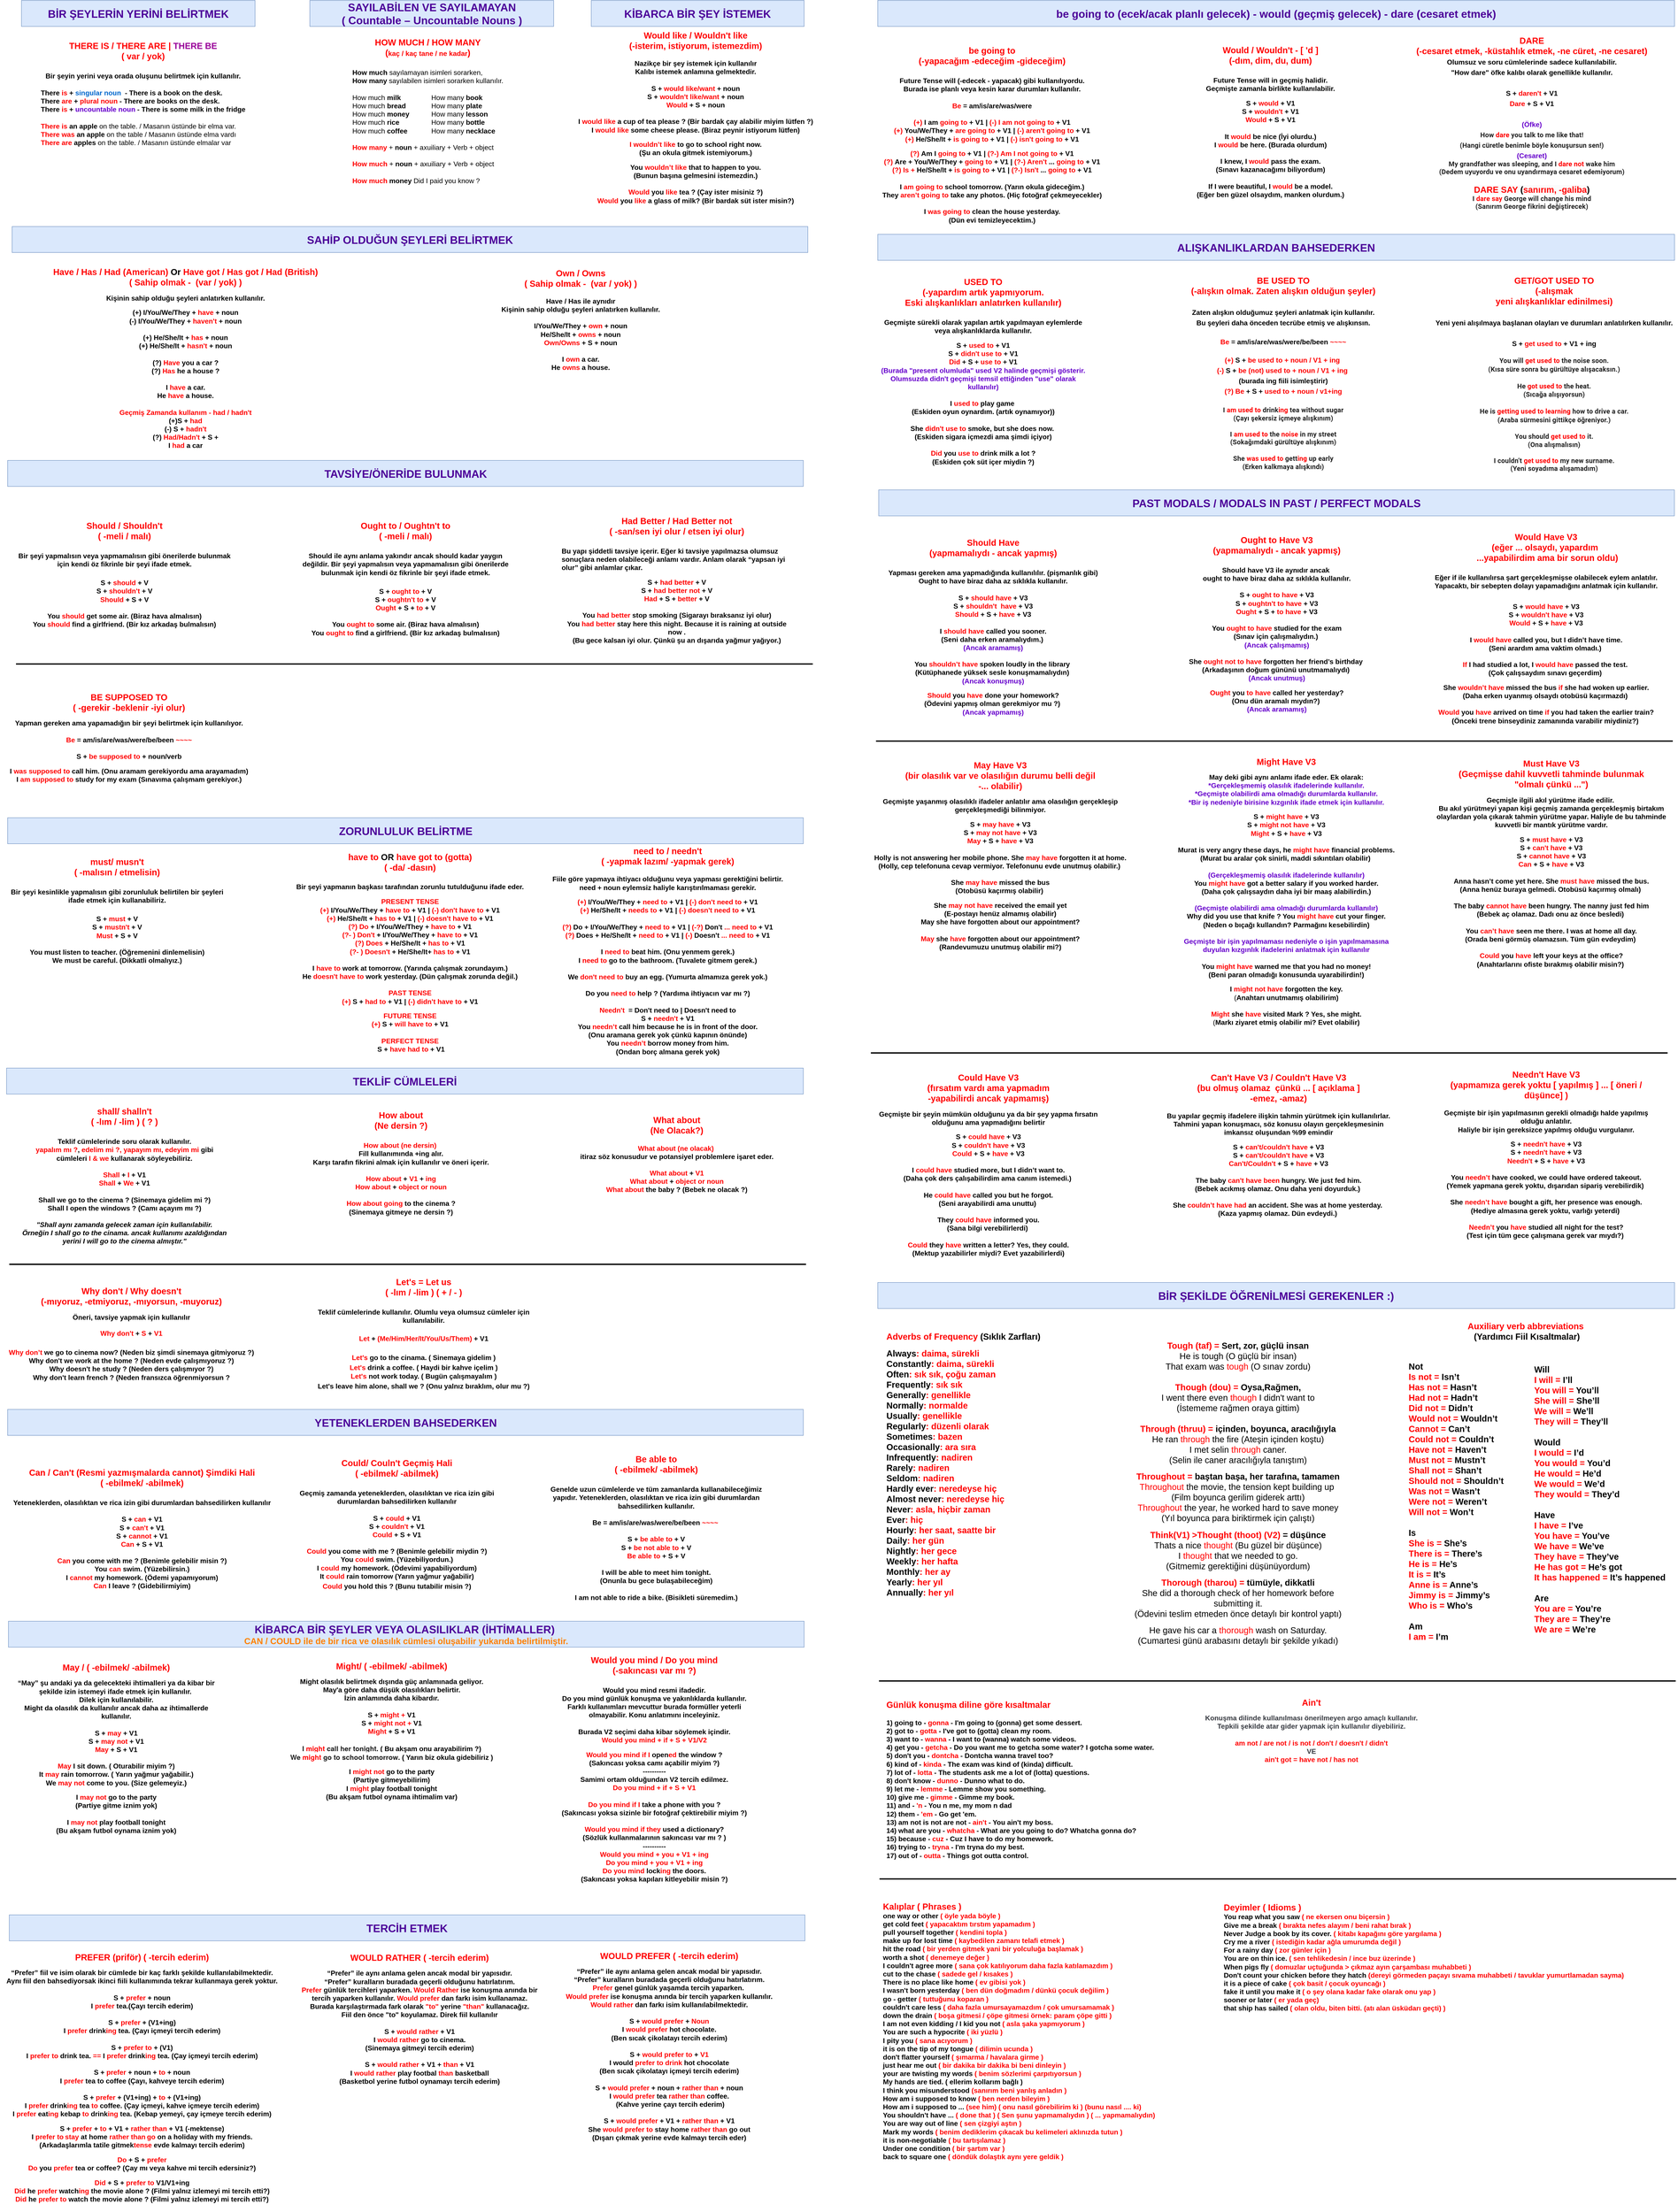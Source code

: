 <mxfile version="24.7.17">
  <diagram id="s3aCPrAx4HFNat9jy78g" name="Page-1">
    <mxGraphModel dx="1247" dy="734" grid="1" gridSize="10" guides="1" tooltips="1" connect="1" arrows="1" fold="1" page="1" pageScale="1" pageWidth="2100" pageHeight="2000" math="0" shadow="0">
      <root>
        <mxCell id="0" />
        <mxCell id="1" parent="0" />
        <mxCell id="XS6Z0mNVwyGngVTbE-Ah-17" value="&lt;font color=&quot;#ff0000&quot; style=&quot;font-size: 20px&quot;&gt;&lt;b&gt;HOW MUCH / HOW MANY &lt;br&gt;(&lt;/b&gt;&lt;/font&gt;&lt;b style=&quot;font-size: 16px ; text-align: left&quot;&gt;&lt;font color=&quot;#ff0000&quot;&gt;kaç / kaç tane / ne kadar&lt;/font&gt;&lt;/b&gt;&lt;font color=&quot;#ff0000&quot; style=&quot;font-size: 20px&quot;&gt;&lt;b&gt;)&lt;br&gt;&lt;br&gt;&lt;/b&gt;&lt;/font&gt;&lt;div style=&quot;text-align: left&quot;&gt;&lt;b style=&quot;font-size: 16px&quot;&gt;How much&amp;nbsp;&lt;/b&gt;&lt;span style=&quot;font-size: 16px&quot;&gt;sayılamayan isimleri sorarken,&lt;/span&gt;&lt;/div&gt;&lt;font style=&quot;font-size: 16px&quot;&gt;&lt;div style=&quot;text-align: left&quot;&gt;&lt;b&gt;How many&lt;/b&gt;&amp;nbsp;sayılabilen isimleri sorarken kullanılır.&lt;/div&gt;&lt;div style=&quot;text-align: left&quot;&gt;&lt;br&gt;&lt;/div&gt;&lt;div style=&quot;text-align: left&quot;&gt;&lt;div style=&quot;font-size: 12px&quot;&gt;&lt;span style=&quot;font-size: 16px&quot;&gt;How much&lt;/span&gt;&lt;b style=&quot;font-size: 16px&quot;&gt;&amp;nbsp;&lt;/b&gt;&lt;span style=&quot;font-size: 16px&quot;&gt;&lt;b&gt;milk&lt;span&gt;&#x9;&lt;span style=&quot;white-space: pre&quot;&gt;&#x9;&lt;/span&gt;&lt;span style=&quot;white-space: pre&quot;&gt;&#x9;&lt;/span&gt;&lt;span&gt;&#x9;&lt;/span&gt;&lt;span&gt;&#x9;&lt;/span&gt;&lt;span&gt;&#x9;&lt;/span&gt;&lt;span&gt;&#x9;&lt;/span&gt;&lt;/span&gt;&lt;/b&gt;&lt;/span&gt;&lt;span style=&quot;font-size: 16px&quot;&gt;How many&lt;/span&gt;&lt;span style=&quot;font-size: 16px&quot;&gt;&amp;nbsp;&lt;/span&gt;&lt;b style=&quot;font-size: 16px&quot;&gt;book&lt;/b&gt;&lt;/div&gt;&lt;div style=&quot;font-size: 12px&quot;&gt;&lt;span style=&quot;font-size: 16px&quot;&gt;How much&lt;/span&gt;&lt;b style=&quot;font-size: 16px&quot;&gt;&amp;nbsp;&lt;/b&gt;&lt;span style=&quot;font-size: 16px&quot;&gt;&lt;b&gt;bread&lt;span style=&quot;white-space: pre&quot;&gt;&#x9;&lt;/span&gt;&lt;span style=&quot;white-space: pre&quot;&gt;&#x9;&lt;/span&gt;&lt;span&gt;&#x9;&lt;/span&gt;&lt;span&gt;&#x9;&lt;/span&gt;&lt;/b&gt;&lt;span style=&quot;font-weight: bold&quot;&gt;&#x9;&lt;/span&gt;&lt;span style=&quot;font-weight: bold&quot;&gt;&#x9;&lt;/span&gt;How many &lt;b&gt;plate&lt;/b&gt;&lt;/span&gt;&lt;span style=&quot;font-size: 16px&quot;&gt;&lt;b&gt;&lt;br&gt;&lt;/b&gt;&lt;/span&gt;&lt;/div&gt;&lt;div style=&quot;font-size: 12px&quot;&gt;&lt;div&gt;&lt;span style=&quot;font-size: 16px&quot;&gt;How much&lt;/span&gt;&lt;span style=&quot;font-size: 16px&quot;&gt;&lt;b&gt;&amp;nbsp;money&lt;span&gt;&#x9;&lt;span style=&quot;white-space: pre&quot;&gt;&#x9;&lt;/span&gt;&lt;span style=&quot;white-space: pre&quot;&gt;&#x9;&lt;/span&gt;&lt;/span&gt;&lt;span&gt;&#x9;&lt;/span&gt;&lt;/b&gt;&lt;span style=&quot;font-weight: bold&quot;&gt;&#x9;&lt;/span&gt;&lt;span style=&quot;font-weight: bold&quot;&gt;&#x9;&lt;/span&gt;How many &lt;/span&gt;&lt;b style=&quot;font-size: 16px&quot;&gt;lesson&lt;/b&gt;&lt;/div&gt;&lt;div&gt;&lt;span style=&quot;font-size: 16px&quot;&gt;How much&lt;/span&gt;&lt;span style=&quot;font-size: 16px&quot;&gt;&lt;b&gt;&amp;nbsp;rice&lt;/b&gt;&lt;span style=&quot;font-weight: bold&quot;&gt;&#x9;&lt;span style=&quot;white-space: pre&quot;&gt;&#x9;&lt;/span&gt;&lt;span style=&quot;white-space: pre&quot;&gt;&#x9;&lt;/span&gt;&lt;span&gt;&#x9;&lt;/span&gt;&lt;span&gt;&#x9;&lt;/span&gt;&lt;/span&gt;&lt;span style=&quot;font-weight: bold&quot;&gt;&#x9;&lt;/span&gt;How many&lt;/span&gt;&lt;b style=&quot;font-size: 16px&quot;&gt; bottle&lt;/b&gt;&lt;b style=&quot;font-size: 16px&quot;&gt;&lt;br&gt;&lt;/b&gt;&lt;/div&gt;&lt;div&gt;&lt;span style=&quot;font-size: 16px&quot;&gt;How much&lt;/span&gt;&lt;span style=&quot;font-size: 16px&quot;&gt;&lt;b&gt;&amp;nbsp;coffee&lt;span style=&quot;white-space: pre&quot;&gt;&#x9;&lt;/span&gt;&lt;span style=&quot;white-space: pre&quot;&gt;&#x9;&lt;/span&gt;&lt;span&gt;&#x9;&lt;/span&gt;&lt;span&gt;&#x9;&lt;/span&gt;&lt;/b&gt;&lt;span style=&quot;font-weight: bold&quot;&gt;&#x9;&lt;/span&gt;&lt;span style=&quot;font-weight: bold&quot;&gt;&#x9;&lt;/span&gt;How many&lt;/span&gt;&lt;b style=&quot;font-size: 16px&quot;&gt; necklace&lt;/b&gt;&lt;/div&gt;&lt;div&gt;&lt;b style=&quot;font-size: 16px&quot;&gt;&lt;br&gt;&lt;/b&gt;&lt;/div&gt;&lt;div&gt;&lt;div&gt;&lt;font style=&quot;font-size: 16px&quot;&gt;&lt;b&gt;&lt;font color=&quot;#ff0000&quot;&gt;How many&lt;/font&gt;&lt;/b&gt;&amp;nbsp;+&amp;nbsp;&lt;b&gt;noun&amp;nbsp;&lt;/b&gt;+ axuiliary + Verb + object&lt;b&gt;&lt;br&gt;&lt;/b&gt;&lt;/font&gt;&lt;/div&gt;&lt;div&gt;&lt;font style=&quot;font-size: 16px&quot;&gt;&lt;br&gt;&lt;/font&gt;&lt;/div&gt;&lt;div&gt;&lt;font style=&quot;font-size: 16px&quot;&gt;&lt;b&gt;&lt;font color=&quot;#ff0000&quot;&gt;How much&lt;/font&gt;&lt;/b&gt;&amp;nbsp;+&amp;nbsp;&lt;b&gt;noun&amp;nbsp;&lt;/b&gt;+ axuiliary + Verb + object&lt;/font&gt;&lt;/div&gt;&lt;/div&gt;&lt;div&gt;&lt;font style=&quot;font-size: 16px&quot;&gt;&lt;br&gt;&lt;/font&gt;&lt;/div&gt;&lt;div&gt;&lt;font style=&quot;font-size: 16px&quot;&gt;&lt;b&gt;&lt;font color=&quot;#ff0000&quot;&gt;How much&lt;/font&gt;&amp;nbsp;money&lt;/b&gt;&amp;nbsp;Did I paid you know ?&lt;br&gt;&lt;/font&gt;&lt;/div&gt;&lt;/div&gt;&lt;/div&gt;&lt;/font&gt;" style="text;html=1;strokeColor=none;fillColor=none;align=center;verticalAlign=middle;whiteSpace=wrap;rounded=0;" parent="1" vertex="1">
          <mxGeometry x="855.87" y="140" width="370" height="390" as="geometry" />
        </mxCell>
        <mxCell id="XS6Z0mNVwyGngVTbE-Ah-18" value="&lt;font style=&quot;font-size: 20px&quot;&gt;&lt;b&gt;&lt;font color=&quot;#ff0000&quot;&gt;THERE IS / THERE ARE | &lt;/font&gt;&lt;font color=&quot;#990099&quot;&gt;THERE BE&lt;/font&gt;&lt;br&gt;&lt;font color=&quot;#ff0000&quot;&gt;( var / yok)&lt;/font&gt;&lt;br&gt;&lt;br&gt;&lt;/b&gt;&lt;/font&gt;&lt;b style=&quot;font-size: 16px ; text-align: left&quot;&gt;Bir şeyin yerini veya orada oluşunu belirtmek için kullanılır.&lt;br&gt;&lt;/b&gt;&lt;b style=&quot;font-size: 16px ; text-align: left&quot;&gt;&lt;span&gt;&#x9;&lt;/span&gt;&lt;/b&gt;&lt;b style=&quot;font-size: 16px ; text-align: left&quot;&gt;&lt;br&gt;&lt;/b&gt;&lt;div style=&quot;text-align: left&quot;&gt;&lt;span style=&quot;font-size: 16px&quot;&gt;&lt;b&gt;There &lt;font color=&quot;#ff0000&quot;&gt;is &lt;/font&gt;+&amp;nbsp;&lt;font color=&quot;#0066cc&quot;&gt;singular noun&lt;/font&gt;&amp;nbsp; - There is a book on the desk.&lt;/b&gt;&lt;/span&gt;&lt;/div&gt;&lt;div style=&quot;text-align: left&quot;&gt;&lt;span style=&quot;font-size: 16px&quot;&gt;&lt;b&gt;There &lt;font color=&quot;#ff0000&quot;&gt;are &lt;/font&gt;+&lt;font color=&quot;#ff0000&quot;&gt;&amp;nbsp;plural noun&lt;/font&gt;&amp;nbsp;- There are books on the desk.&lt;/b&gt;&lt;/span&gt;&lt;/div&gt;&lt;div style=&quot;text-align: left&quot;&gt;&lt;span style=&quot;font-size: 16px&quot;&gt;&lt;b&gt;There &lt;font color=&quot;#ff0000&quot;&gt;is &lt;/font&gt;+&amp;nbsp;&lt;font color=&quot;#6600cc&quot;&gt;uncountable noun&amp;nbsp;&lt;/font&gt;- There is some milk in the fridge&lt;/b&gt;&lt;/span&gt;&lt;/div&gt;&lt;div style=&quot;text-align: left&quot;&gt;&lt;span style=&quot;font-size: 16px&quot;&gt;&lt;b&gt;&lt;br&gt;&lt;/b&gt;&lt;/span&gt;&lt;/div&gt;&lt;div style=&quot;text-align: left&quot;&gt;&lt;b style=&quot;font-size: 16px&quot;&gt;&lt;font color=&quot;#ff0000&quot;&gt;There is&lt;/font&gt;&lt;/b&gt;&lt;span style=&quot;font-size: 16px&quot;&gt;&lt;font color=&quot;#ff0000&quot;&gt;&amp;nbsp;&lt;/font&gt;&lt;/span&gt;&lt;font style=&quot;font-size: 16px&quot;&gt;&lt;b&gt;an apple&lt;/b&gt;&lt;/font&gt;&lt;span style=&quot;font-size: 16px&quot;&gt;&amp;nbsp;on the table. / Masanın üstünde bir elma var.&lt;/span&gt;&lt;span style=&quot;font-size: 16px&quot;&gt;&lt;b&gt;&lt;br&gt;&lt;/b&gt;&lt;/span&gt;&lt;/div&gt;&lt;div style=&quot;text-align: left&quot;&gt;&lt;span style=&quot;font-size: 16px&quot;&gt;&lt;font color=&quot;#ff0000&quot;&gt;&lt;b&gt;There was&lt;/b&gt;&lt;/font&gt; &lt;b&gt;an apple &lt;/b&gt;on the table / Masanın üstünde elma vardı&lt;/span&gt;&lt;/div&gt;&lt;div style=&quot;text-align: left&quot;&gt;&lt;b style=&quot;font-size: 16px&quot;&gt;&lt;font color=&quot;#ff0000&quot;&gt;There are&amp;nbsp;&lt;/font&gt;apples&amp;nbsp;&lt;/b&gt;&lt;span style=&quot;font-size: 16px&quot;&gt;on the table. / Masanın üstünde elmalar var&lt;/span&gt;&lt;/div&gt;&lt;div style=&quot;text-align: left&quot;&gt;&lt;span style=&quot;font-size: 16px&quot;&gt;&lt;br&gt;&lt;/span&gt;&lt;/div&gt;&lt;div style=&quot;text-align: left&quot;&gt;&lt;br&gt;&lt;/div&gt;" style="text;html=1;strokeColor=none;fillColor=none;align=center;verticalAlign=middle;whiteSpace=wrap;rounded=0;" parent="1" vertex="1">
          <mxGeometry x="135.62" y="172" width="495" height="280" as="geometry" />
        </mxCell>
        <mxCell id="XS6Z0mNVwyGngVTbE-Ah-24" value="&lt;font&gt;&lt;font color=&quot;#ff0000&quot; style=&quot;font-size: 20px ; font-weight: bold&quot;&gt;Have / Has / Had (American) &lt;/font&gt;&lt;b style=&quot;font-size: 20px&quot;&gt;Or &lt;/b&gt;&lt;b style=&quot;color: rgb(255 , 0 , 0) ; font-size: 20px&quot;&gt;Have got / Has got / Had (&lt;/b&gt;&lt;span style=&quot;color: rgb(255 , 0 , 0) ; font-size: 20px&quot;&gt;&lt;b&gt;British&lt;/b&gt;&lt;/span&gt;&lt;b style=&quot;font-size: 20px ; color: rgb(255 , 0 , 0)&quot;&gt;)&lt;/b&gt;&lt;br&gt;&lt;b style=&quot;font-size: 20px ; color: rgb(255 , 0 , 0)&quot;&gt;( Sahip olmak -&amp;nbsp; (var / yok) )&lt;/b&gt;&lt;br&gt;&lt;br&gt;&lt;font style=&quot;font-size: 16px&quot;&gt;&lt;b&gt;Kişinin sahip olduğu şeyleri anlatırken kullanılır.&lt;/b&gt;&lt;/font&gt;&lt;br&gt;&lt;br&gt;&lt;div&gt;&lt;b&gt;&lt;font style=&quot;font-size: 16px&quot;&gt;(+) I/You/We/They + &lt;font color=&quot;#ff0000&quot;&gt;have &lt;/font&gt;+ noun&lt;/font&gt;&lt;/b&gt;&lt;/div&gt;&lt;div&gt;&lt;b&gt;&lt;font style=&quot;font-size: 16px&quot;&gt;(-) I/You/We/They + &lt;font color=&quot;#ff0000&quot;&gt;haven&#39;t &lt;/font&gt;+ noun&lt;/font&gt;&lt;/b&gt;&lt;b&gt;&lt;font style=&quot;font-size: 16px&quot;&gt;&lt;br&gt;&lt;/font&gt;&lt;/b&gt;&lt;/div&gt;&lt;div&gt;&lt;b&gt;&lt;font style=&quot;font-size: 16px&quot;&gt;&lt;br&gt;&lt;/font&gt;&lt;/b&gt;&lt;/div&gt;&lt;div&gt;&lt;b&gt;&lt;font style=&quot;font-size: 16px&quot;&gt;(+) He/She/It + &lt;font color=&quot;#ff0000&quot;&gt;has &lt;/font&gt;+ noun&lt;/font&gt;&lt;/b&gt;&lt;b&gt;&lt;font style=&quot;font-size: 16px&quot;&gt;&lt;br&gt;&lt;/font&gt;&lt;/b&gt;&lt;/div&gt;&lt;div&gt;&lt;b&gt;&lt;font style=&quot;font-size: 16px&quot;&gt;(+) He/She/It + &lt;font color=&quot;#ff0000&quot;&gt;hasn&#39;t &lt;/font&gt;+ noun&lt;/font&gt;&lt;/b&gt;&lt;b&gt;&lt;font style=&quot;font-size: 16px&quot;&gt;&lt;br&gt;&lt;/font&gt;&lt;/b&gt;&lt;/div&gt;&lt;div&gt;&lt;b&gt;&lt;font style=&quot;font-size: 16px&quot;&gt;&lt;br&gt;&lt;/font&gt;&lt;/b&gt;&lt;/div&gt;&lt;div&gt;&lt;b&gt;&lt;font style=&quot;font-size: 16px&quot;&gt;(?) &lt;font color=&quot;#ff0000&quot;&gt;Have &lt;/font&gt;you a car ?&lt;/font&gt;&lt;/b&gt;&lt;/div&gt;&lt;div&gt;&lt;b&gt;&lt;font style=&quot;font-size: 16px&quot;&gt;(?) &lt;font color=&quot;#ff0000&quot;&gt;Has &lt;/font&gt;he a house ?&lt;/font&gt;&lt;/b&gt;&lt;b&gt;&lt;font style=&quot;font-size: 16px&quot;&gt;&lt;br&gt;&lt;/font&gt;&lt;/b&gt;&lt;/div&gt;&lt;div&gt;&lt;b&gt;&lt;font style=&quot;font-size: 16px&quot;&gt;&lt;br&gt;&lt;/font&gt;&lt;/b&gt;&lt;/div&gt;&lt;div&gt;&lt;b&gt;&lt;font style=&quot;font-size: 16px&quot;&gt;I &lt;font color=&quot;#ff0000&quot;&gt;have &lt;/font&gt;a car.&lt;/font&gt;&lt;/b&gt;&lt;/div&gt;&lt;div&gt;&lt;span style=&quot;font-size: 16px&quot;&gt;&lt;b&gt;He &lt;font color=&quot;#ff0000&quot;&gt;have &lt;/font&gt;a house.&lt;/b&gt;&lt;/span&gt;&lt;/div&gt;&lt;div&gt;&lt;span style=&quot;font-size: 16px&quot;&gt;&lt;b&gt;&lt;br&gt;&lt;/b&gt;&lt;/span&gt;&lt;/div&gt;&lt;div&gt;&lt;span style=&quot;font-size: 16px&quot;&gt;&lt;b&gt;&lt;font color=&quot;#ff0000&quot;&gt;Geçmiş Zamanda kullanım - had / hadn&#39;t&lt;/font&gt;&lt;/b&gt;&lt;/span&gt;&lt;/div&gt;&lt;div&gt;&lt;div&gt;&lt;b&gt;&lt;font style=&quot;font-size: 16px&quot;&gt;(+)S + &lt;font color=&quot;#ff0000&quot;&gt;had&lt;/font&gt;&lt;/font&gt;&lt;/b&gt;&lt;/div&gt;&lt;/div&gt;&lt;div&gt;&lt;b&gt;&lt;font style=&quot;font-size: 16px&quot;&gt;(-) S +&amp;nbsp;&lt;font color=&quot;#ff0000&quot;&gt;hadn&#39;t&lt;/font&gt;&lt;/font&gt;&lt;/b&gt;&lt;b&gt;&lt;font style=&quot;font-size: 16px&quot;&gt;&lt;font color=&quot;#ff0000&quot;&gt;&lt;br&gt;&lt;/font&gt;&lt;/font&gt;&lt;/b&gt;&lt;/div&gt;&lt;div&gt;&lt;b&gt;&lt;font style=&quot;font-size: 16px&quot;&gt;(?) &lt;font color=&quot;#ff0000&quot;&gt;Had/Hadn&#39;t&lt;/font&gt; + S +&lt;/font&gt;&lt;/b&gt;&lt;b&gt;&lt;font style=&quot;font-size: 16px&quot;&gt;&lt;font color=&quot;#ff0000&quot;&gt;&lt;br&gt;&lt;/font&gt;&lt;/font&gt;&lt;/b&gt;&lt;/div&gt;&lt;div&gt;&lt;span style=&quot;font-size: 16px&quot;&gt;&lt;b&gt;I &lt;font color=&quot;#ff0000&quot;&gt;had &lt;/font&gt;a car&lt;/b&gt;&lt;/span&gt;&lt;/div&gt;&lt;/font&gt;" style="text;html=1;strokeColor=none;fillColor=none;align=center;verticalAlign=middle;whiteSpace=wrap;rounded=0;" parent="1" vertex="1">
          <mxGeometry x="143.09" y="682" width="676.88" height="447.5" as="geometry" />
        </mxCell>
        <mxCell id="jlohiTjiV0yaeOC_12IY-2" value="&lt;font style=&quot;font-size: 16px&quot;&gt;&lt;span style=&quot;font-size: 20px&quot;&gt;&lt;font color=&quot;#ff0000&quot;&gt;&lt;b&gt;Own / Owns&lt;br&gt;&lt;/b&gt;&lt;/font&gt;&lt;/span&gt;&lt;b style=&quot;font-size: 20px ; color: rgb(255 , 0 , 0)&quot;&gt;( Sahip olmak -&amp;nbsp; (var / yok) )&lt;/b&gt;&lt;span&gt;&lt;br&gt;&lt;br&gt;&lt;b&gt;Have / Has ile aynıdır&lt;br&gt;Kişinin sahip olduğu şeyleri anlatırken kullanılır.&lt;/b&gt;&lt;br&gt;&lt;br&gt;&lt;/span&gt;&lt;div&gt;&lt;b&gt;&lt;font style=&quot;font-size: 16px&quot;&gt;I/You/We/They + &lt;font color=&quot;#ff0000&quot;&gt;own &lt;/font&gt;+ noun&lt;/font&gt;&lt;/b&gt;&lt;/div&gt;&lt;div&gt;&lt;b&gt;&lt;font style=&quot;font-size: 16px&quot;&gt;He/She/It + &lt;font color=&quot;#ff0000&quot;&gt;owns &lt;/font&gt;+ noun&lt;/font&gt;&lt;/b&gt;&lt;b&gt;&lt;font style=&quot;font-size: 16px&quot;&gt;&lt;br&gt;&lt;/font&gt;&lt;/b&gt;&lt;/div&gt;&lt;div&gt;&lt;b&gt;&lt;font style=&quot;font-size: 16px&quot;&gt;&lt;font color=&quot;#ff0000&quot;&gt;Own/Owns&amp;nbsp;&lt;/font&gt;+ S + noun&lt;/font&gt;&lt;/b&gt;&lt;/div&gt;&lt;div&gt;&lt;b&gt;&lt;font style=&quot;font-size: 16px&quot;&gt;&lt;br&gt;&lt;/font&gt;&lt;/b&gt;&lt;/div&gt;&lt;div&gt;&lt;b&gt;&lt;font style=&quot;font-size: 16px&quot;&gt;I &lt;font color=&quot;#ff0000&quot;&gt;own &lt;/font&gt;a car.&lt;/font&gt;&lt;/b&gt;&lt;/div&gt;&lt;div&gt;&lt;span style=&quot;font-size: 16px&quot;&gt;&lt;b&gt;He &lt;font color=&quot;#ff0000&quot;&gt;owns &lt;/font&gt;a house.&lt;/b&gt;&lt;/span&gt;&lt;/div&gt;&lt;/font&gt;" style="text;html=1;strokeColor=none;fillColor=none;align=center;verticalAlign=middle;whiteSpace=wrap;rounded=0;" parent="1" vertex="1">
          <mxGeometry x="1154.35" y="672" width="480" height="290" as="geometry" />
        </mxCell>
        <mxCell id="1XOZFrGT2dPkH37pyBkM-1" value="&lt;font color=&quot;#ff0000&quot; style=&quot;font-size: 20px&quot;&gt;&lt;b&gt;Should / Shouldn&#39;t&lt;br&gt;( -meli / malı)&lt;br&gt;&lt;br&gt;&lt;/b&gt;&lt;/font&gt;&lt;b style=&quot;font-size: 16px ; text-align: left&quot;&gt;Bir şeyi yapmalısın veya yapmamalısın gibi önerilerde bulunmak için kendi öz fikrinle bir şeyi ifade etmek.&lt;br&gt;&lt;/b&gt;&lt;font color=&quot;#ff0000&quot; style=&quot;font-size: 20px&quot;&gt;&lt;b&gt;&lt;br&gt;&lt;/b&gt;&lt;/font&gt;&lt;div&gt;&lt;span style=&quot;font-size: 16px&quot;&gt;&lt;b&gt;S +&amp;nbsp;&lt;font color=&quot;#ff0000&quot;&gt;should&amp;nbsp;&lt;/font&gt;+ V&lt;/b&gt;&lt;/span&gt;&lt;/div&gt;&lt;div&gt;&lt;b style=&quot;font-size: 16px&quot;&gt;S +&amp;nbsp;&lt;font color=&quot;#ff0000&quot;&gt;shouldn&#39;t&amp;nbsp;&lt;/font&gt;+ V&lt;/b&gt;&lt;/div&gt;&lt;div&gt;&lt;b style=&quot;font-size: 16px&quot;&gt;&lt;font color=&quot;#ff0000&quot;&gt;Should &lt;/font&gt;+ S + V&lt;/b&gt;&lt;/div&gt;&lt;div&gt;&lt;b style=&quot;font-size: 16px&quot;&gt;&lt;br&gt;&lt;/b&gt;&lt;/div&gt;&lt;div&gt;&lt;span style=&quot;font-size: 16px&quot;&gt;&lt;b&gt;You &lt;font color=&quot;#ff0000&quot;&gt;should &lt;/font&gt;get some air. (Biraz hava almalısın)&lt;/b&gt;&lt;/span&gt;&lt;br&gt;&lt;/div&gt;&lt;div&gt;&lt;span style=&quot;font-size: 16px&quot;&gt;&lt;b&gt;You &lt;font color=&quot;#ff0000&quot;&gt;should &lt;/font&gt;find a girlfriend. (Bir kız arkadaş bulmalısın)&lt;/b&gt;&lt;/span&gt;&lt;/div&gt;" style="text;html=1;strokeColor=none;fillColor=none;align=center;verticalAlign=middle;whiteSpace=wrap;rounded=0;" parent="1" vertex="1">
          <mxGeometry x="92.5" y="1270" width="495" height="270" as="geometry" />
        </mxCell>
        <mxCell id="atZwp6Sqx4VDOTzBRYav-2" value="&lt;font color=&quot;#ff0000&quot; style=&quot;font-size: 20px&quot;&gt;&lt;b&gt;must/ musn&#39;t&lt;br&gt;( -malısın / etmelisin)&lt;br&gt;&lt;br&gt;&lt;/b&gt;&lt;/font&gt;&lt;span style=&quot;text-align: left&quot;&gt;&lt;b style=&quot;font-size: 16px&quot;&gt;Bir şeyi kesinlikle yapmalısın gibi zorunluluk belirtilen bir şeyleri ifade etmek için kullanabiliriz.&lt;/b&gt;&lt;/span&gt;&lt;b style=&quot;font-size: 16px ; text-align: left&quot;&gt;&lt;br&gt;&lt;/b&gt;&lt;font color=&quot;#ff0000&quot; style=&quot;font-size: 20px&quot;&gt;&lt;b&gt;&lt;br&gt;&lt;/b&gt;&lt;/font&gt;&lt;div&gt;&lt;span style=&quot;font-size: 16px&quot;&gt;&lt;b&gt;S +&amp;nbsp;&lt;font color=&quot;#ff0000&quot;&gt;must&amp;nbsp;&lt;/font&gt;+ V&lt;/b&gt;&lt;/span&gt;&lt;/div&gt;&lt;div&gt;&lt;b style=&quot;font-size: 16px&quot;&gt;S +&amp;nbsp;&lt;font color=&quot;#ff0000&quot;&gt;mustn&#39;t&amp;nbsp;&lt;/font&gt;+ V&lt;/b&gt;&lt;/div&gt;&lt;div&gt;&lt;b style=&quot;font-size: 16px&quot;&gt;&lt;font color=&quot;#ff0000&quot;&gt;Must &lt;/font&gt;+ S + V&lt;/b&gt;&lt;/div&gt;&lt;div&gt;&lt;b style=&quot;font-size: 16px&quot;&gt;&lt;br&gt;&lt;/b&gt;&lt;/div&gt;&lt;div&gt;&lt;span style=&quot;font-size: 16px&quot;&gt;&lt;b&gt;You must listen to teacher. (Öğremenini dinlemelisin)&lt;/b&gt;&lt;/span&gt;&lt;br&gt;&lt;/div&gt;&lt;div&gt;&lt;span style=&quot;font-size: 16px&quot;&gt;&lt;b&gt;We must be careful. (Dikkatli olmalıyız.)&lt;/b&gt;&lt;/span&gt;&lt;/div&gt;" style="text;html=1;strokeColor=none;fillColor=none;align=center;verticalAlign=middle;whiteSpace=wrap;rounded=0;" parent="1" vertex="1">
          <mxGeometry x="75.85" y="2046" width="495" height="270" as="geometry" />
        </mxCell>
        <mxCell id="atZwp6Sqx4VDOTzBRYav-6" value="&lt;font color=&quot;#ff0000&quot; style=&quot;font-size: 20px&quot;&gt;&lt;b&gt;shall/ shalln&#39;t&lt;br&gt;&lt;/b&gt;&lt;/font&gt;&lt;font color=&quot;#ff0000&quot; style=&quot;font-size: 20px&quot;&gt;&lt;b&gt;( -lım / -lim ) ( ? )&lt;br&gt;&lt;br&gt;&lt;/b&gt;&lt;/font&gt;&lt;b style=&quot;font-size: 16px ; text-align: left&quot;&gt;Teklif cümlelerinde soru olarak kullanılır.&lt;br&gt;&lt;font color=&quot;#ff0000&quot;&gt;yapalım mı ?&lt;/font&gt;, &lt;font color=&quot;#ff0000&quot;&gt;edelim mi ?,&lt;/font&gt; &lt;font color=&quot;#ff0000&quot;&gt;yapayım mı,&lt;/font&gt; &lt;font color=&quot;#ff0000&quot;&gt;edeyim mi&lt;/font&gt; gibi cümleleri&amp;nbsp;&lt;font color=&quot;#ff0000&quot;&gt;I &amp;amp; we&amp;nbsp;&lt;/font&gt;&lt;/b&gt;&lt;b style=&quot;font-size: 16px ; text-align: left&quot;&gt;kullanarak söyleyebiliriz.&lt;br&gt;&lt;/b&gt;&lt;b style=&quot;font-size: 16px ; text-align: left&quot;&gt;&lt;font color=&quot;#ff0000&quot;&gt;&lt;br&gt;Shall &lt;/font&gt;+&lt;font color=&quot;#ff0000&quot;&gt; I &lt;/font&gt;+ V1&lt;br&gt;&lt;/b&gt;&lt;b style=&quot;font-size: 16px ; text-align: left&quot;&gt;&lt;font color=&quot;#ff0000&quot;&gt;Shall &lt;/font&gt;+ &lt;font color=&quot;#ff0000&quot;&gt;We &lt;/font&gt;+ V1&lt;br&gt;&lt;/b&gt;&lt;b style=&quot;font-size: 16px ; text-align: left&quot;&gt;&lt;br&gt;Shall we go to the cinema ? (Sinemaya gidelim mi ?)&lt;br&gt;Shall I open the windows ? (Camı açayım mı ?)&lt;/b&gt;&lt;b style=&quot;font-size: 16px ; text-align: left&quot;&gt;&lt;br&gt;&lt;br&gt;&lt;i&gt;&quot;Shall aynı zamanda gelecek zaman için kullanılabilir. &lt;br&gt;Örneğin I shall go to the cinama. ancak kullanımı azaldığından yerini I will go to the cinema almıştır.&quot;&lt;/i&gt;&lt;br&gt;&lt;/b&gt;&lt;b style=&quot;font-size: 16px ; text-align: left&quot;&gt;&lt;br&gt;&lt;/b&gt;&lt;font color=&quot;#ff0000&quot; style=&quot;font-size: 20px&quot;&gt;&lt;b&gt;&lt;br&gt;&lt;/b&gt;&lt;/font&gt;" style="text;html=1;strokeColor=none;fillColor=none;align=center;verticalAlign=middle;whiteSpace=wrap;rounded=0;" parent="1" vertex="1">
          <mxGeometry x="92.5" y="2630" width="495" height="370" as="geometry" />
        </mxCell>
        <mxCell id="atZwp6Sqx4VDOTzBRYav-7" value="&lt;font&gt;&lt;b&gt;&lt;font color=&quot;#4c0099&quot; style=&quot;font-size: 25px&quot;&gt;TEKLİF CÜMLELERİ&lt;/font&gt;&lt;br&gt;&lt;/b&gt;&lt;/font&gt;" style="text;html=1;strokeColor=#6c8ebf;fillColor=#dae8fc;align=center;verticalAlign=middle;whiteSpace=wrap;rounded=0;" parent="1" vertex="1">
          <mxGeometry x="68.12" y="2545" width="1840" height="60" as="geometry" />
        </mxCell>
        <mxCell id="atZwp6Sqx4VDOTzBRYav-8" value="&lt;font color=&quot;#ff0000&quot; style=&quot;font-size: 20px&quot;&gt;&lt;b&gt;Let&#39;s = Let us&lt;br&gt;&lt;/b&gt;&lt;/font&gt;&lt;font color=&quot;#ff0000&quot; style=&quot;font-size: 20px&quot;&gt;&lt;b&gt;( -lım / -lim ) ( + / - )&lt;br&gt;&lt;br&gt;&lt;/b&gt;&lt;/font&gt;&lt;b style=&quot;font-size: 16px ; text-align: left&quot;&gt;Teklif cümlelerinde kullanılır. Olumlu veya olumsuz cümleler için kullanılabilir.&lt;br&gt;&lt;br&gt;&lt;/b&gt;&lt;b style=&quot;font-size: 16px ; text-align: left&quot;&gt;&lt;font color=&quot;#ff0000&quot;&gt;Let &lt;/font&gt;+&lt;font color=&quot;#ff0000&quot;&gt; (Me/Him/Her/It/You/Us/Them)&lt;/font&gt;&amp;nbsp;+ V1&lt;/b&gt;&lt;font color=&quot;#ff0000&quot; style=&quot;font-size: 20px&quot;&gt;&lt;b&gt;&lt;br&gt;&lt;br&gt;&lt;/b&gt;&lt;/font&gt;&lt;b style=&quot;font-size: 16px ; text-align: left&quot;&gt;&lt;font color=&quot;#ff0000&quot;&gt;Let&#39;s&lt;/font&gt; go to the cinama. ( Sinemaya gidelim )&lt;br&gt;&lt;/b&gt;&lt;b style=&quot;font-size: 16px ; text-align: left&quot;&gt;&lt;font color=&quot;#ff0000&quot;&gt;Let&#39;s&lt;/font&gt; drink a coffee. ( Haydi bir kahve içelim )&lt;/b&gt;&lt;font color=&quot;#ff0000&quot; style=&quot;font-size: 20px&quot;&gt;&lt;b&gt;&lt;br&gt;&lt;/b&gt;&lt;/font&gt;&lt;b style=&quot;font-size: 16px ; text-align: left&quot;&gt;&lt;font color=&quot;#ff0000&quot;&gt;Let&#39;s&lt;/font&gt; not work today. ( Bugün çalışmayalım )&lt;br&gt;Let&#39;s leave him alone, shall we ? (Onu yalnız bıraklım, olur mu ?)&lt;/b&gt;&lt;font color=&quot;#ff0000&quot; style=&quot;font-size: 20px&quot;&gt;&lt;b&gt;&lt;br&gt;&lt;/b&gt;&lt;/font&gt;" style="text;html=1;strokeColor=none;fillColor=none;align=center;verticalAlign=middle;whiteSpace=wrap;rounded=0;" parent="1" vertex="1">
          <mxGeometry x="765.17" y="3013" width="532.5" height="290" as="geometry" />
        </mxCell>
        <mxCell id="atZwp6Sqx4VDOTzBRYav-13" value="&lt;font&gt;&lt;b&gt;&lt;font color=&quot;#4c0099&quot;&gt;&lt;span style=&quot;font-size: 25px&quot;&gt;ZORUNLULUK BELİRTME&lt;/span&gt;&lt;/font&gt;&lt;br&gt;&lt;/b&gt;&lt;/font&gt;" style="text;html=1;strokeColor=#6c8ebf;fillColor=#dae8fc;align=center;verticalAlign=middle;whiteSpace=wrap;rounded=0;" parent="1" vertex="1">
          <mxGeometry x="70.62" y="1967" width="1837.5" height="60" as="geometry" />
        </mxCell>
        <mxCell id="atZwp6Sqx4VDOTzBRYav-14" value="&lt;font&gt;&lt;b&gt;&lt;font color=&quot;#4c0099&quot;&gt;&lt;span style=&quot;font-size: 25px&quot;&gt;SAHİP OLDUĞUN ŞEYLERİ BELİRTMEK&lt;/span&gt;&lt;/font&gt;&lt;br&gt;&lt;/b&gt;&lt;/font&gt;" style="text;html=1;strokeColor=#6c8ebf;fillColor=#dae8fc;align=center;verticalAlign=middle;whiteSpace=wrap;rounded=0;" parent="1" vertex="1">
          <mxGeometry x="81" y="602" width="1837.5" height="60" as="geometry" />
        </mxCell>
        <mxCell id="atZwp6Sqx4VDOTzBRYav-17" value="&lt;font color=&quot;#ff0000&quot; style=&quot;font-size: 20px&quot;&gt;&lt;b&gt;How about&lt;/b&gt;&lt;/font&gt;&lt;font color=&quot;#ff0000&quot; style=&quot;font-size: 20px&quot;&gt;&lt;b&gt;&lt;br&gt;(Ne dersin ?)&lt;br&gt;&lt;/b&gt;&lt;/font&gt;&lt;font color=&quot;#ff0000&quot; style=&quot;font-size: 20px&quot;&gt;&lt;b&gt;&lt;br&gt;&lt;/b&gt;&lt;/font&gt;&lt;b style=&quot;font-size: 16px ; text-align: left&quot;&gt;&lt;font color=&quot;#ff0000&quot;&gt;How about (ne dersin)&amp;nbsp;&lt;br&gt;&lt;/font&gt;Fill kullanımında +ing alır.&lt;br&gt;Karşı tarafın fikrini almak için kullanılır ve öneri içerir.&lt;br&gt;&lt;br&gt;&lt;/b&gt;&lt;b style=&quot;border-color: var(--border-color); font-size: 16px;&quot;&gt;&lt;font style=&quot;border-color: var(--border-color);&quot; color=&quot;#ff0000&quot;&gt;How about&lt;/font&gt;&amp;nbsp;+&amp;nbsp;&lt;font style=&quot;border-color: var(--border-color);&quot; color=&quot;#ff0000&quot;&gt;V1&amp;nbsp;&lt;/font&gt;+&amp;nbsp;&lt;font style=&quot;border-color: var(--border-color);&quot; color=&quot;#ff0000&quot;&gt;ing&lt;/font&gt;&lt;br style=&quot;border-color: var(--border-color);&quot;&gt;&lt;/b&gt;&lt;b style=&quot;border-color: var(--border-color); font-size: 16px;&quot;&gt;&lt;font style=&quot;border-color: var(--border-color);&quot; color=&quot;#ff0000&quot;&gt;How about&lt;/font&gt;&amp;nbsp;+&amp;nbsp;&lt;font style=&quot;border-color: var(--border-color);&quot; color=&quot;#ff0000&quot;&gt;object or noun&lt;br&gt;&lt;/font&gt;&lt;/b&gt;&lt;b style=&quot;font-size: 16px ; text-align: left&quot;&gt;&lt;br&gt;&lt;/b&gt;&lt;b style=&quot;border-color: var(--border-color); font-size: 16px;&quot;&gt;&lt;font style=&quot;border-color: var(--border-color);&quot; color=&quot;#ff0000&quot;&gt;How about going&lt;/font&gt;&amp;nbsp;to the cinema ? &lt;br&gt;(Sinemaya gitmeye ne dersin ?)&lt;/b&gt;&lt;font style=&quot;font-size: 16px&quot;&gt;&lt;b style=&quot;border-color: var(--border-color);&quot;&gt;&lt;br style=&quot;border-color: var(--border-color);&quot;&gt;&lt;/b&gt;&lt;/font&gt;" style="text;html=1;strokeColor=none;fillColor=none;align=center;verticalAlign=middle;whiteSpace=wrap;rounded=0;" parent="1" vertex="1">
          <mxGeometry x="741.87" y="2639" width="474.38" height="250" as="geometry" />
        </mxCell>
        <mxCell id="atZwp6Sqx4VDOTzBRYav-20" value="&lt;font color=&quot;#ff0000&quot; style=&quot;font-size: 20px&quot;&gt;&lt;b&gt;Why don&#39;t / Why doesn&#39;t&lt;/b&gt;&lt;/font&gt;&lt;font color=&quot;#ff0000&quot; style=&quot;font-size: 20px&quot;&gt;&lt;b&gt;&lt;br&gt;(-mıyoruz, -etmiyoruz, -mıyorsun, -muyoruz)&lt;br&gt;&lt;/b&gt;&lt;/font&gt;&lt;font&gt;&lt;b&gt;&lt;br&gt;&lt;font style=&quot;font-size: 16px&quot;&gt;Öneri, tavsiye yapmak için kullanılır&lt;/font&gt;&lt;br&gt;&lt;br&gt;&lt;/b&gt;&lt;/font&gt;&lt;b&gt;&lt;font style=&quot;font-size: 16px&quot;&gt;&lt;font color=&quot;#ff0000&quot;&gt;Why don&#39;t &lt;/font&gt;+ &lt;font color=&quot;#ff0000&quot;&gt;S &lt;/font&gt;+&lt;font color=&quot;#ff0000&quot;&gt; V1&lt;/font&gt;&lt;/font&gt;&lt;/b&gt;&lt;font color=&quot;#ff0000&quot; style=&quot;font-size: 20px&quot;&gt;&lt;b&gt;&lt;br&gt;&lt;br&gt;&lt;/b&gt;&lt;/font&gt;&lt;font&gt;&lt;div style=&quot;text-align: left&quot;&gt;&lt;span style=&quot;font-size: 16px&quot;&gt;&lt;b&gt;&lt;font color=&quot;#ff0000&quot;&gt;Why don’t&lt;/font&gt; we go to cinema now? (&lt;/b&gt;&lt;/span&gt;&lt;b style=&quot;font-size: 16px&quot;&gt;Neden biz şimdi sinemaya gitmiyoruz ?)&lt;/b&gt;&lt;/div&gt;&lt;/font&gt;&lt;font&gt;&lt;b style=&quot;font-size: 16px&quot;&gt;Why don&#39;t we work at the home ? (Neden evde çalışmıyoruz ?)&lt;br&gt;Why doesn&#39;t he&amp;nbsp;&lt;/b&gt;&lt;b style=&quot;font-size: 16px&quot;&gt;study ? (Neden ders çalışmıyor ?)&lt;br&gt;&lt;/b&gt;&lt;b style=&quot;font-size: 16px&quot;&gt;Why don&#39;t learn french ? (Neden fransızca öğrenmiyorsun ?&lt;br&gt;&lt;/b&gt;&lt;/font&gt;" style="text;html=1;strokeColor=none;fillColor=none;align=center;verticalAlign=middle;whiteSpace=wrap;rounded=0;" parent="1" vertex="1">
          <mxGeometry x="70" y="3038" width="572.5" height="240" as="geometry" />
        </mxCell>
        <mxCell id="ZSgzfxJHcvD0FeZX5Lys-1" value="&lt;font&gt;&lt;b&gt;&lt;font color=&quot;#4c0099&quot;&gt;&lt;span style=&quot;font-size: 25px&quot;&gt;YETENEKLERDEN BAHSEDERKEN&lt;/span&gt;&lt;/font&gt;&lt;br&gt;&lt;/b&gt;&lt;/font&gt;" style="text;html=1;strokeColor=#6c8ebf;fillColor=#dae8fc;align=center;verticalAlign=middle;whiteSpace=wrap;rounded=0;" parent="1" vertex="1">
          <mxGeometry x="70.62" y="3333" width="1837.5" height="60" as="geometry" />
        </mxCell>
        <mxCell id="ZSgzfxJHcvD0FeZX5Lys-2" value="&lt;font color=&quot;#ff0000&quot; style=&quot;font-size: 20px&quot;&gt;&lt;b&gt;Can / Can&#39;t (Resmi yazmışmalarda cannot) Şimdiki Hali&lt;br&gt;&lt;/b&gt;&lt;/font&gt;&lt;font color=&quot;#ff0000&quot; style=&quot;font-size: 20px&quot;&gt;&lt;b&gt;( -ebilmek/ -abilmek)&lt;br&gt;&lt;br&gt;&lt;/b&gt;&lt;/font&gt;&lt;span style=&quot;font-family: &amp;quot;libre franklin&amp;quot; , &amp;quot;arial&amp;quot; , &amp;quot;helvetica&amp;quot; , sans-serif ; font-size: 16px ; background-color: rgb(255 , 255 , 255)&quot;&gt;&lt;b&gt;Yeteneklerden, olasılıktan ve rica izin gibi durumlardan bahsedilirken kullanılır&lt;/b&gt;&lt;/span&gt;&lt;b style=&quot;font-size: 16px ; text-align: left&quot;&gt;&lt;br&gt;&lt;/b&gt;&lt;b style=&quot;font-size: 16px ; text-align: left&quot;&gt;&lt;br&gt;S +&lt;font color=&quot;#ff0000&quot;&gt; can &lt;/font&gt;+ V1&lt;br&gt;&lt;/b&gt;&lt;b style=&quot;font-size: 16px ; text-align: left&quot;&gt;S +&lt;font color=&quot;#ff0000&quot;&gt;&amp;nbsp;can&#39;t &lt;/font&gt;+&amp;nbsp;V1&lt;br&gt;&lt;/b&gt;&lt;b style=&quot;font-size: 16px ; text-align: left&quot;&gt;S +&lt;font color=&quot;#ff0000&quot;&gt;&amp;nbsp;cannot &lt;/font&gt;+&amp;nbsp;V1&lt;br&gt;&lt;/b&gt;&lt;b style=&quot;font-size: 16px ; text-align: left&quot;&gt;&lt;font color=&quot;#ff0000&quot;&gt;Can &lt;/font&gt;+&lt;font color=&quot;#ff0000&quot;&gt;&amp;nbsp;&lt;/font&gt;S +&amp;nbsp;V1&lt;/b&gt;&lt;b style=&quot;font-size: 16px ; text-align: left&quot;&gt;&lt;br&gt;&lt;/b&gt;&lt;b style=&quot;font-size: 16px ; text-align: left&quot;&gt;&lt;br&gt;&lt;/b&gt;&lt;b style=&quot;font-size: 16px ; text-align: left&quot;&gt;&lt;font color=&quot;#ff0000&quot;&gt;Can &lt;/font&gt;you come with me ? (Benimle gelebilir misin ?)&lt;br&gt;You &lt;font color=&quot;#ff0000&quot;&gt;can &lt;/font&gt;swim. (Yüzebilirsin.)&lt;br&gt;I &lt;font color=&quot;#ff0000&quot;&gt;cannot &lt;/font&gt;my homework. (Ödemi yapamıyorum)&lt;br&gt;&lt;/b&gt;&lt;font style=&quot;font-size: 16px&quot;&gt;&lt;b&gt;&lt;font color=&quot;#ff0000&quot;&gt;Can &lt;/font&gt;I leave ? (Gidebilirmiyim)&lt;/b&gt;&lt;/font&gt;" style="text;html=1;strokeColor=none;fillColor=none;align=center;verticalAlign=middle;whiteSpace=wrap;rounded=0;" parent="1" vertex="1">
          <mxGeometry x="74.37" y="3423" width="614.38" height="370" as="geometry" />
        </mxCell>
        <mxCell id="ZSgzfxJHcvD0FeZX5Lys-3" value="&lt;font color=&quot;#ff0000&quot; style=&quot;font-size: 20px&quot;&gt;&lt;b&gt;Could/ Couln&#39;t Geçmiş Hali&lt;br&gt;&lt;/b&gt;&lt;/font&gt;&lt;font color=&quot;#ff0000&quot; style=&quot;font-size: 20px&quot;&gt;&lt;b&gt;( -ebilmek/ -abilmek)&lt;br&gt;&lt;br&gt;&lt;/b&gt;&lt;/font&gt;&lt;span style=&quot;font-family: &amp;quot;libre franklin&amp;quot; , &amp;quot;arial&amp;quot; , &amp;quot;helvetica&amp;quot; , sans-serif ; font-size: 16px ; background-color: rgb(255 , 255 , 255)&quot;&gt;&lt;b&gt;Geçmiş zamanda yeteneklerden, olasılıktan ve rica izin gibi durumlardan bahsedilirken kullanılır&lt;/b&gt;&lt;/span&gt;&lt;span style=&quot;font-weight: bold ; font-size: 16px ; text-align: left&quot;&gt;&lt;br&gt;&lt;/span&gt;&lt;b style=&quot;font-size: 16px ; text-align: left&quot;&gt;&lt;br&gt;S +&lt;font color=&quot;#ff0000&quot;&gt; could &lt;/font&gt;+ V1&lt;br&gt;&lt;/b&gt;&lt;b style=&quot;font-size: 16px ; text-align: left&quot;&gt;S +&lt;font color=&quot;#ff0000&quot;&gt;&amp;nbsp;couldn&#39;t &lt;/font&gt;+&amp;nbsp;V1&lt;/b&gt;&lt;b style=&quot;font-size: 16px ; text-align: left&quot;&gt;&lt;br&gt;&lt;/b&gt;&lt;b style=&quot;font-size: 16px ; text-align: left&quot;&gt;&lt;font color=&quot;#ff0000&quot;&gt;Could&amp;nbsp;&lt;/font&gt;+&lt;font color=&quot;#ff0000&quot;&gt;&amp;nbsp;&lt;/font&gt;S +&amp;nbsp;V1&lt;/b&gt;&lt;b style=&quot;font-size: 16px ; text-align: left&quot;&gt;&lt;br&gt;&lt;/b&gt;&lt;b style=&quot;font-size: 16px ; text-align: left&quot;&gt;&lt;br&gt;&lt;/b&gt;&lt;b style=&quot;font-size: 16px ; text-align: left&quot;&gt;&lt;font color=&quot;#ff0000&quot;&gt;Could &lt;/font&gt;you come with me ? (Benimle gelebilir miydin ?)&lt;br&gt;You &lt;font color=&quot;#ff0000&quot;&gt;could&lt;/font&gt; swim. (Yüzebiliyordun.)&lt;br&gt;I &lt;font color=&quot;#ff0000&quot;&gt;could &lt;/font&gt;my homework. (Ödevimi yapabiliyordum)&lt;br&gt;It &lt;font color=&quot;#ff0000&quot;&gt;could &lt;/font&gt;rain tomorrow (Yarın yağmur yağabilir)&lt;br&gt;&lt;/b&gt;&lt;span style=&quot;text-align: left&quot;&gt;&lt;span style=&quot;font-size: 16px&quot;&gt;&lt;b&gt;&lt;font color=&quot;#ff0000&quot;&gt;Could &lt;/font&gt;you hold this ? (Bunu tutabilir misin ?)&lt;/b&gt;&lt;/span&gt;&lt;/span&gt;&lt;font color=&quot;#ff0000&quot; style=&quot;font-size: 20px&quot;&gt;&lt;b&gt;&lt;br&gt;&lt;/b&gt;&lt;/font&gt;" style="text;html=1;strokeColor=none;fillColor=none;align=center;verticalAlign=middle;whiteSpace=wrap;rounded=0;" parent="1" vertex="1">
          <mxGeometry x="721.87" y="3433" width="495" height="330" as="geometry" />
        </mxCell>
        <mxCell id="ZSgzfxJHcvD0FeZX5Lys-4" value="&lt;font color=&quot;#ff0000&quot; style=&quot;font-size: 20px&quot;&gt;&lt;b&gt;Be able to&lt;br&gt;&lt;/b&gt;&lt;/font&gt;&lt;font color=&quot;#ff0000&quot; style=&quot;font-size: 20px&quot;&gt;&lt;b&gt;( -ebilmek/ -abilmek)&lt;br&gt;&lt;br&gt;&lt;/b&gt;&lt;/font&gt;&lt;span style=&quot;font-family: &amp;#34;libre franklin&amp;#34; , &amp;#34;arial&amp;#34; , &amp;#34;helvetica&amp;#34; , sans-serif ; font-size: 16px ; background-color: rgb(255 , 255 , 255)&quot;&gt;&lt;b&gt;Genelde uzun cümlelerde ve tüm zamanlarda kullanabileceğimiz yapıdır. Yeteneklerden, olasılıktan ve rica izin gibi durumlardan bahsedilirken kullanılır.&lt;br&gt;&lt;/b&gt;&lt;/span&gt;&lt;b style=&quot;font-size: 16px ; text-align: left&quot;&gt;&lt;br&gt;Be = am/is/are/was/were/be/been&amp;nbsp;&lt;/b&gt;&lt;b style=&quot;font-size: 16px ; text-align: left&quot;&gt;&lt;font color=&quot;#ff0000&quot;&gt;~~~~&lt;/font&gt;&lt;/b&gt;&lt;b style=&quot;font-size: 16px ; text-align: left&quot;&gt;&amp;nbsp;&lt;br&gt;&lt;/b&gt;&lt;b style=&quot;font-size: 16px ; text-align: left&quot;&gt;&lt;br&gt;S +&lt;font color=&quot;#ff0000&quot;&gt; be able to &lt;/font&gt;+ V&lt;br&gt;&lt;/b&gt;&lt;b style=&quot;font-size: 16px ; text-align: left&quot;&gt;S +&lt;font color=&quot;#ff0000&quot;&gt;&amp;nbsp;&lt;/font&gt;&lt;/b&gt;&lt;b style=&quot;font-size: 16px ; text-align: left&quot;&gt;&lt;font color=&quot;#ff0000&quot;&gt;be not able to&lt;/font&gt;&amp;nbsp;&lt;/b&gt;&lt;b style=&quot;font-size: 16px ; text-align: left&quot;&gt;+&amp;nbsp;V&lt;/b&gt;&lt;b style=&quot;font-size: 16px ; text-align: left&quot;&gt;&lt;br&gt;&lt;/b&gt;&lt;b style=&quot;font-size: 16px ; text-align: left&quot;&gt;&lt;font color=&quot;#ff0000&quot;&gt;Be able to&amp;nbsp;&lt;/font&gt;&lt;/b&gt;&lt;b style=&quot;font-size: 16px ; text-align: left&quot;&gt;+&lt;font color=&quot;#ff0000&quot;&gt;&amp;nbsp;&lt;/font&gt;S +&amp;nbsp;V&lt;/b&gt;&lt;b style=&quot;font-size: 16px ; text-align: left&quot;&gt;&lt;br&gt;&lt;/b&gt;&lt;b style=&quot;font-size: 16px ; text-align: left&quot;&gt;&lt;br&gt;&lt;/b&gt;&lt;b style=&quot;font-size: 16px ; text-align: left&quot;&gt;I will be able to meet him tonight. &lt;br&gt;(Onunla bu gece bulaşabileceğim)&lt;br&gt;&lt;br&gt;I am not able to ride a bike. (Bisikleti süremedim.)&lt;br&gt;&lt;/b&gt;&lt;font color=&quot;#ff0000&quot; style=&quot;font-size: 20px&quot;&gt;&lt;b&gt;&lt;br&gt;&lt;/b&gt;&lt;/font&gt;" style="text;html=1;strokeColor=none;fillColor=none;align=center;verticalAlign=middle;whiteSpace=wrap;rounded=0;" parent="1" vertex="1">
          <mxGeometry x="1295.62" y="3433" width="545" height="370" as="geometry" />
        </mxCell>
        <mxCell id="FIuPP0BENcklC28zQWKh-1" value="&lt;font&gt;&lt;b&gt;&lt;font color=&quot;#4c0099&quot;&gt;&lt;span style=&quot;font-size: 25px&quot;&gt;KİBARCA BİR ŞEYLER VEYA OLASILIKLAR (İHTİMALLER)&amp;nbsp;&lt;br&gt;&lt;/span&gt;&lt;/font&gt;&lt;/b&gt;&lt;b style=&quot;border-color: var(--border-color); font-size: 20px; text-align: left;&quot;&gt;&lt;font style=&quot;border-color: var(--border-color);&quot; color=&quot;#ff8000&quot;&gt;CAN / COULD ile de bir rica ve olasılık cümlesi oluşabilir yukarıda belirtilmiştir.&lt;/font&gt;&lt;/b&gt;&lt;b&gt;&lt;br&gt;&lt;/b&gt;&lt;/font&gt;" style="text;html=1;strokeColor=#6c8ebf;fillColor=#dae8fc;align=center;verticalAlign=middle;whiteSpace=wrap;rounded=0;" parent="1" vertex="1">
          <mxGeometry x="72.47" y="3822" width="1837.5" height="60" as="geometry" />
        </mxCell>
        <mxCell id="FIuPP0BENcklC28zQWKh-2" value="&lt;font color=&quot;#ff0000&quot; style=&quot;font-size: 20px&quot;&gt;&lt;b&gt;May / &lt;/b&gt;&lt;/font&gt;&lt;font&gt;&lt;b style=&quot;color: rgb(255 , 0 , 0) ; font-size: 20px&quot;&gt;( -ebilmek/ -abilmek)&lt;/b&gt;&lt;br&gt;&lt;br&gt;&lt;div style=&quot;text-align: center&quot;&gt;&lt;span style=&quot;text-align: left ; font-size: 16px&quot;&gt;&lt;font face=&quot;libre franklin, arial, helvetica, sans-serif&quot;&gt;&lt;b&gt;“May” şu andaki ya da gelecekteki ihtimalleri ya da kibar bir şekilde izin istemeyi ifade etmek için kullanılır.&amp;nbsp;&lt;/b&gt;&lt;/font&gt;&lt;/span&gt;&lt;/div&gt;&lt;div style=&quot;text-align: center&quot;&gt;&lt;span style=&quot;text-align: left ; font-size: 16px&quot;&gt;&lt;font face=&quot;libre franklin, arial, helvetica, sans-serif&quot;&gt;&lt;b&gt;Dilek için kullanılabilir.&lt;/b&gt;&lt;/font&gt;&lt;/span&gt;&lt;/div&gt;&lt;div style=&quot;text-align: center&quot;&gt;&lt;span style=&quot;text-align: left ; font-size: 16px&quot;&gt;&lt;font face=&quot;libre franklin, arial, helvetica, sans-serif&quot;&gt;&lt;b style=&quot;&quot;&gt;Might da olasılık da kullanılır ancak daha az ihtimallerde kullanılır.&lt;/b&gt;&lt;/font&gt;&lt;/span&gt;&lt;/div&gt;&lt;/font&gt;&lt;b style=&quot;font-size: 16px ; text-align: left&quot;&gt;&lt;br&gt;S +&lt;font color=&quot;#ff0000&quot;&gt; may &lt;/font&gt;+ V1&lt;br&gt;&lt;/b&gt;&lt;b style=&quot;font-size: 16px ; text-align: left&quot;&gt;S +&lt;font color=&quot;#ff0000&quot;&gt;&amp;nbsp;may not &lt;/font&gt;+&amp;nbsp;V1&lt;/b&gt;&lt;b style=&quot;font-size: 16px ; text-align: left&quot;&gt;&lt;br&gt;&lt;/b&gt;&lt;b style=&quot;font-size: 16px ; text-align: left&quot;&gt;&lt;font color=&quot;#ff0000&quot;&gt;May&amp;nbsp;&lt;/font&gt;+&lt;font color=&quot;#ff0000&quot;&gt;&amp;nbsp;&lt;/font&gt;S +&amp;nbsp;V1&lt;/b&gt;&lt;b style=&quot;font-size: 16px ; text-align: left&quot;&gt;&lt;br&gt;&lt;/b&gt;&lt;b style=&quot;font-size: 16px ; text-align: left&quot;&gt;&lt;br&gt;&lt;/b&gt;&lt;b&gt;&lt;span style=&quot;font-size: 16px; text-align: left;&quot;&gt;&lt;font color=&quot;#ff0000&quot;&gt;May &lt;/font&gt;I sit down. ( Oturabilir miyim ?)&lt;br&gt;&lt;/span&gt;&lt;font style=&quot;font-size: 16px;&quot;&gt;It &lt;font color=&quot;#ff0000&quot;&gt;may &lt;/font&gt;rain tomorrow. ( Yarın yağmur yağabilir.)&lt;/font&gt;&lt;br&gt;&lt;font style=&quot;font-size: 16px;&quot;&gt;We &lt;font color=&quot;#ff0000&quot;&gt;may not&lt;/font&gt; come to you. (Size gelemeyiz.)&lt;br&gt;&lt;/font&gt;&lt;br&gt;&lt;font style=&quot;font-size: 16px;&quot;&gt;I &lt;font color=&quot;#ff0000&quot;&gt;may not&lt;/font&gt; go to the party &lt;br&gt;(Partiye gitme iznim yok)&lt;br&gt;&lt;br&gt;&lt;/font&gt;&lt;font style=&quot;font-size: 16px;&quot;&gt;I &lt;font color=&quot;#ff0000&quot;&gt;may not&lt;/font&gt; play football tonight &lt;br&gt;(Bu akşam futbol oynama iznim yok)&lt;/font&gt;&lt;/b&gt;&lt;br&gt;&lt;br&gt;&lt;div&gt;&lt;br&gt;&lt;/div&gt;" style="text;html=1;strokeColor=none;fillColor=none;align=center;verticalAlign=middle;whiteSpace=wrap;rounded=0;" parent="1" vertex="1">
          <mxGeometry x="73.62" y="3912" width="495" height="435" as="geometry" />
        </mxCell>
        <mxCell id="FIuPP0BENcklC28zQWKh-3" value="&lt;font color=&quot;#ff0000&quot; style=&quot;font-size: 20px&quot;&gt;&lt;b&gt;Might/ &lt;/b&gt;&lt;/font&gt;&lt;font&gt;&lt;b style=&quot;color: rgb(255 , 0 , 0) ; font-size: 20px&quot;&gt;( -ebilmek/ -abilmek)&lt;/b&gt;&lt;br&gt;&lt;br&gt;&lt;div style=&quot;text-align: center&quot;&gt;&lt;span style=&quot;text-align: left ; font-size: 16px&quot;&gt;&lt;font face=&quot;libre franklin, arial, helvetica, sans-serif&quot;&gt;&lt;b&gt;Might olasılık belirtmek dışında güç anlamınada geliyor.&lt;/b&gt;&lt;/font&gt;&lt;/span&gt;&lt;/div&gt;&lt;div style=&quot;text-align: center&quot;&gt;&lt;span style=&quot;text-align: left ; font-size: 16px&quot;&gt;&lt;font face=&quot;libre franklin, arial, helvetica, sans-serif&quot;&gt;&lt;b&gt;May&#39;a göre daha düşük olasılıkları belirtir.&lt;/b&gt;&lt;/font&gt;&lt;/span&gt;&lt;/div&gt;&lt;div style=&quot;text-align: center&quot;&gt;&lt;span style=&quot;text-align: left ; font-size: 16px&quot;&gt;&lt;font face=&quot;libre franklin, arial, helvetica, sans-serif&quot;&gt;&lt;b&gt;İzin anlamında daha kibardır.&lt;/b&gt;&lt;/font&gt;&lt;/span&gt;&lt;/div&gt;&lt;/font&gt;&lt;b style=&quot;font-size: 16px ; text-align: left&quot;&gt;&lt;br&gt;S +&lt;font color=&quot;#ff0000&quot;&gt; might +&lt;/font&gt; V1&lt;br&gt;&lt;/b&gt;&lt;b style=&quot;font-size: 16px ; text-align: left&quot;&gt;S +&lt;font color=&quot;#ff0000&quot;&gt;&amp;nbsp;&lt;/font&gt;&lt;/b&gt;&lt;b style=&quot;font-size: 16px ; text-align: left&quot;&gt;&lt;font color=&quot;#ff0000&quot;&gt;might&amp;nbsp;&lt;/font&gt;&lt;/b&gt;&lt;b style=&quot;font-size: 16px ; text-align: left&quot;&gt;&lt;font color=&quot;#ff0000&quot;&gt;not +&lt;/font&gt;&amp;nbsp;V1&lt;/b&gt;&lt;b style=&quot;font-size: 16px ; text-align: left&quot;&gt;&lt;br&gt;&lt;/b&gt;&lt;b style=&quot;font-size: 16px ; text-align: left&quot;&gt;&lt;font color=&quot;#ff0000&quot;&gt;Might&amp;nbsp;&lt;/font&gt;&lt;/b&gt;&lt;b style=&quot;font-size: 16px ; text-align: left&quot;&gt;+&lt;font color=&quot;#ff0000&quot;&gt;&amp;nbsp;&lt;/font&gt;S +&amp;nbsp;V1&lt;/b&gt;&lt;b style=&quot;font-size: 16px ; text-align: left&quot;&gt;&lt;br&gt;&lt;/b&gt;&lt;b style=&quot;font-size: 16px ; text-align: left&quot;&gt;&lt;br&gt;&lt;/b&gt;&lt;b&gt;&lt;span style=&quot;color: rgb(30 , 30 , 30) ; font-family: &amp;quot;helvetica neue&amp;quot; , &amp;quot;helvetica&amp;quot; , &amp;quot;arial&amp;quot; , &amp;quot;verdana&amp;quot; , sans-serif ; font-size: 16px ; text-align: left ; background-color: rgb(255 , 255 , 255)&quot;&gt;I &lt;/span&gt;&lt;span style=&quot;font-family: &amp;quot;helvetica neue&amp;quot;, helvetica, arial, verdana, sans-serif; font-size: 16px; text-align: left; background-color: rgb(255, 255, 255);&quot;&gt;&lt;font color=&quot;#ff0000&quot;&gt;might &lt;/font&gt;&lt;/span&gt;&lt;span style=&quot;color: rgb(30 , 30 , 30) ; font-family: &amp;quot;helvetica neue&amp;quot; , &amp;quot;helvetica&amp;quot; , &amp;quot;arial&amp;quot; , &amp;quot;verdana&amp;quot; , sans-serif ; font-size: 16px ; text-align: left ; background-color: rgb(255 , 255 , 255)&quot;&gt;call her tonight&lt;/span&gt;&lt;span style=&quot;font-size: 16px ; text-align: left&quot;&gt;. ( Bu akşam onu arayabilirim ?)&lt;br&gt;&lt;/span&gt;&lt;font style=&quot;font-size: 16px&quot;&gt;&lt;span style=&quot;color: rgb(30 , 30 , 30) ; font-family: &amp;quot;helvetica neue&amp;quot; , &amp;quot;helvetica&amp;quot; , &amp;quot;arial&amp;quot; , &amp;quot;verdana&amp;quot; , sans-serif ; text-align: left ; background-color: rgb(255 , 255 , 255)&quot;&gt;We &lt;/span&gt;&lt;span style=&quot;font-family: &amp;quot;helvetica neue&amp;quot;, helvetica, arial, verdana, sans-serif; text-align: left; background-color: rgb(255, 255, 255);&quot;&gt;&lt;font color=&quot;#ff0000&quot;&gt;might &lt;/font&gt;&lt;/span&gt;&lt;span style=&quot;color: rgb(30 , 30 , 30) ; font-family: &amp;quot;helvetica neue&amp;quot; , &amp;quot;helvetica&amp;quot; , &amp;quot;arial&amp;quot; , &amp;quot;verdana&amp;quot; , sans-serif ; text-align: left ; background-color: rgb(255 , 255 , 255)&quot;&gt;go to school tomorrow&lt;/span&gt;. ( Yarın biz okula gidebiliriz )&lt;br&gt;&lt;/font&gt;&lt;br&gt;&lt;font style=&quot;font-size: 16px&quot;&gt;I &lt;font color=&quot;#ff0000&quot;&gt;might not&lt;/font&gt; go to the party &lt;br&gt;(Partiye gitmeyebilirim)&lt;/font&gt;&lt;br&gt;&lt;font style=&quot;font-size: 16px&quot;&gt;I &lt;font color=&quot;#ff0000&quot;&gt;might &lt;/font&gt;play football tonight &lt;br&gt;(Bu akşam futbol oynama ihtimalim var)&lt;/font&gt;&lt;/b&gt;&lt;br&gt;&lt;div&gt;&lt;br&gt;&lt;/div&gt;" style="text;html=1;strokeColor=none;fillColor=none;align=center;verticalAlign=middle;whiteSpace=wrap;rounded=0;" parent="1" vertex="1">
          <mxGeometry x="710" y="3902" width="495" height="360" as="geometry" />
        </mxCell>
        <mxCell id="zN9qV6uOKWBMXlkegSHJ-1" value="&lt;font color=&quot;#ff0000&quot; style=&quot;font-size: 20px&quot;&gt;&lt;b&gt;Would / Wouldn&#39;t - [ &#39;d ]&lt;br&gt;(-dım, dim, du, dum&lt;/b&gt;&lt;/font&gt;&lt;font color=&quot;#ff0000&quot; style=&quot;font-size: 20px&quot;&gt;&lt;b&gt;)&lt;br&gt;&lt;br&gt;&lt;/b&gt;&lt;/font&gt;&lt;div&gt;&lt;span style=&quot;font-size: 16px&quot;&gt;&lt;b&gt;Future Tense will in geçmiş halidir.&lt;/b&gt;&lt;/span&gt;&lt;/div&gt;&lt;div&gt;&lt;span style=&quot;font-size: 16px&quot;&gt;&lt;b&gt;Geçmişte zamanla birlikte kullanılabilir.&lt;/b&gt;&lt;/span&gt;&lt;/div&gt;&lt;div&gt;&lt;br&gt;&lt;/div&gt;&lt;font&gt;&lt;div style=&quot;font-size: 16px&quot;&gt;&lt;b&gt;S +&lt;font color=&quot;#ff0000&quot;&gt;&amp;nbsp;would &lt;/font&gt;+&amp;nbsp;V1&lt;br&gt;&lt;/b&gt;&lt;b&gt;S +&lt;font color=&quot;#ff0000&quot;&gt;&amp;nbsp;wouldn&#39;t &lt;/font&gt;+&amp;nbsp;V1&lt;/b&gt;&lt;b&gt;&lt;br&gt;&lt;/b&gt;&lt;b&gt;&lt;font color=&quot;#ff0000&quot;&gt;Would&amp;nbsp;&lt;/font&gt;+&lt;font color=&quot;#ff0000&quot;&gt;&amp;nbsp;&lt;/font&gt;S +&amp;nbsp;V1&lt;/b&gt;&lt;br&gt;&lt;/div&gt;&lt;div style=&quot;font-size: 16px&quot;&gt;&lt;b&gt;&lt;br&gt;&lt;/b&gt;&lt;/div&gt;&lt;div&gt;&lt;span style=&quot;font-size: 16px&quot;&gt;&lt;b&gt;It &lt;font color=&quot;#ff0000&quot;&gt;would &lt;/font&gt;be nice (İyi olurdu.)&lt;/b&gt;&lt;/span&gt;&lt;/div&gt;&lt;div&gt;&lt;span style=&quot;font-size: 16px&quot;&gt;&lt;b&gt;I &lt;font color=&quot;#ff0000&quot;&gt;would &lt;/font&gt;be here. (Burada olurdum)&lt;/b&gt;&lt;/span&gt;&lt;br&gt;&lt;/div&gt;&lt;div style=&quot;font-size: 16px&quot;&gt;&lt;b&gt;&lt;br&gt;&lt;/b&gt;&lt;/div&gt;&lt;div style=&quot;font-size: 16px&quot;&gt;&lt;b&gt;I knew, I &lt;font color=&quot;#ff0000&quot;&gt;would &lt;/font&gt;pass the exam.&lt;/b&gt;&lt;/div&gt;&lt;div style=&quot;font-size: 16px&quot;&gt;&lt;b&gt;(Sınavı kazanacağımı biliyordum)&lt;/b&gt;&lt;/div&gt;&lt;div style=&quot;font-size: 16px&quot;&gt;&lt;b&gt;&lt;br&gt;&lt;/b&gt;&lt;/div&gt;&lt;div&gt;&lt;span style=&quot;font-size: 16px&quot;&gt;&lt;b&gt;If I were beautiful, I &lt;font color=&quot;#ff0000&quot;&gt;would &lt;/font&gt;be a model.&lt;/b&gt;&lt;/span&gt;&lt;br&gt;&lt;/div&gt;&lt;div&gt;&lt;span style=&quot;font-size: 16px&quot;&gt;&lt;b&gt;(Eğer ben güzel olsaydım, manken olurdum.)&lt;/b&gt;&lt;/span&gt;&lt;/div&gt;&lt;/font&gt;" style="text;html=1;strokeColor=none;fillColor=none;align=center;verticalAlign=middle;whiteSpace=wrap;rounded=0;" parent="1" vertex="1">
          <mxGeometry x="2731.85" y="170" width="510" height="380" as="geometry" />
        </mxCell>
        <mxCell id="zN9qV6uOKWBMXlkegSHJ-2" value="&lt;span style=&quot;font-size: 20px&quot;&gt;&lt;br&gt;&lt;br&gt;&lt;font color=&quot;#ff0000&quot; style=&quot;font-weight: bold&quot;&gt;Tough (taf) = &lt;/font&gt;&lt;b&gt;Sert, zor, güçlü insan&lt;/b&gt;&lt;br&gt;He is tough (O güçlü bir insan)&lt;br&gt;That exam was &lt;font color=&quot;#ff0000&quot;&gt;tough &lt;/font&gt;(O sınav zordu)&lt;br&gt;&lt;br&gt;&lt;/span&gt;&lt;font style=&quot;border-color: var(--border-color); font-size: 20px; font-weight: bold;&quot; color=&quot;#ff0000&quot;&gt;Though (dou) =&amp;nbsp;&lt;/font&gt;&lt;b style=&quot;border-color: var(--border-color); font-size: 20px;&quot;&gt;Oysa,Rağmen,&lt;/b&gt;&lt;br style=&quot;border-color: var(--border-color); font-size: 20px;&quot;&gt;&lt;span style=&quot;font-size: 20px;&quot;&gt;I went there even&amp;nbsp;&lt;/span&gt;&lt;font style=&quot;border-color: var(--border-color); font-size: 20px;&quot; color=&quot;#ff0000&quot;&gt;though&amp;nbsp;&lt;/font&gt;&lt;span style=&quot;font-size: 20px;&quot;&gt;I didn&#39;t want to&lt;/span&gt;&lt;br style=&quot;border-color: var(--border-color); font-size: 20px;&quot;&gt;&lt;span style=&quot;font-size: 20px;&quot;&gt;(İstememe rağmen oraya gittim)&lt;/span&gt;&lt;span style=&quot;font-size: 20px&quot;&gt;&lt;br&gt;&lt;br&gt;&lt;/span&gt;&lt;font style=&quot;border-color: var(--border-color); font-size: 20px; font-weight: bold;&quot; color=&quot;#ff0000&quot;&gt;Through (thruu) =&amp;nbsp;&lt;/font&gt;&lt;b style=&quot;border-color: var(--border-color); font-size: 20px;&quot;&gt;içinden, boyunca, aracılığıyla&lt;/b&gt;&lt;br style=&quot;border-color: var(--border-color); font-size: 20px;&quot;&gt;&lt;span style=&quot;font-size: 20px;&quot;&gt;He ran&amp;nbsp;&lt;/span&gt;&lt;font style=&quot;border-color: var(--border-color); font-size: 20px;&quot; color=&quot;#ff0000&quot;&gt;through&amp;nbsp;&lt;/font&gt;&lt;span style=&quot;font-size: 20px;&quot;&gt;the fire (Ateşin içinden koştu)&lt;/span&gt;&lt;br style=&quot;border-color: var(--border-color); font-size: 20px;&quot;&gt;&lt;span style=&quot;font-size: 20px;&quot;&gt;I met selin&amp;nbsp;&lt;/span&gt;&lt;font style=&quot;border-color: var(--border-color); font-size: 20px;&quot; color=&quot;#ff0000&quot;&gt;through&amp;nbsp;&lt;/font&gt;&lt;span style=&quot;font-size: 20px;&quot;&gt;caner.&lt;/span&gt;&lt;br style=&quot;border-color: var(--border-color); font-size: 20px;&quot;&gt;&lt;span style=&quot;font-size: 20px;&quot;&gt;(Selin ile caner aracılığıyla tanıştım)&lt;br&gt;&lt;/span&gt;&lt;br&gt;&lt;font style=&quot;border-color: var(--border-color); font-size: 20px; font-weight: bold;&quot; color=&quot;#ff0000&quot;&gt;Throughout =&amp;nbsp;&lt;/font&gt;&lt;b style=&quot;border-color: var(--border-color); font-size: 20px;&quot;&gt;baştan başa, her tarafına, tamamen&lt;/b&gt;&lt;br style=&quot;border-color: var(--border-color); font-size: 20px;&quot;&gt;&lt;span style=&quot;border-color: var(--border-color);&quot;&gt;&lt;span style=&quot;font-size: 20px;&quot;&gt;&lt;font color=&quot;#ff0000&quot;&gt;Throughout&amp;nbsp;&lt;/font&gt;the movie, the tension kept building up&amp;nbsp;&lt;/span&gt;&lt;br&gt;&lt;span style=&quot;font-size: 20px;&quot;&gt;(Film boyunca gerilim giderek arttı)&lt;/span&gt;&lt;/span&gt;&lt;br style=&quot;border-color: var(--border-color); font-size: 20px;&quot;&gt;&lt;span style=&quot;font-size: 20px;&quot;&gt;&lt;font color=&quot;#ff0000&quot;&gt;Throughout&amp;nbsp;&lt;/font&gt;the year, he worked hard to save money&lt;/span&gt;&lt;br style=&quot;border-color: var(--border-color); font-size: 20px;&quot;&gt;&lt;span style=&quot;border-color: var(--border-color); font-size: 20px;&quot;&gt;(Yıl boyunca para biriktirmek için çalıştı)&lt;/span&gt;&lt;span style=&quot;font-size: 20px;&quot;&gt;&lt;br&gt;&lt;/span&gt;&lt;br&gt;&lt;b style=&quot;border-color: var(--border-color); color: rgb(255, 0, 0); font-size: 20px;&quot;&gt;Think(V1) &amp;gt;&lt;/b&gt;&lt;font color=&quot;#ff0000&quot; style=&quot;&quot;&gt;&lt;span style=&quot;font-size: 20px;&quot;&gt;&lt;b&gt;Thought (thoot&lt;/b&gt;&lt;/span&gt;&lt;span style=&quot;font-size: 20px;&quot;&gt;&lt;b&gt;) (V2)&lt;/b&gt;&lt;/span&gt;&lt;/font&gt;&lt;b style=&quot;font-size: 20px;&quot;&gt; = düşünce&lt;/b&gt;&lt;br&gt;&lt;span style=&quot;font-size: 20px;&quot;&gt;Thats a nice &lt;/span&gt;&lt;font style=&quot;font-size: 20px;&quot; color=&quot;#ff0000&quot;&gt;thought&amp;nbsp;&lt;/font&gt;&lt;span style=&quot;font-size: 20px;&quot;&gt;(Bu güzel bir düşünce)&lt;/span&gt;&lt;br&gt;&lt;span style=&quot;font-size: 20px;&quot;&gt;I &lt;/span&gt;&lt;font style=&quot;font-size: 20px;&quot; color=&quot;#ff0000&quot;&gt;thought &lt;/font&gt;&lt;span style=&quot;font-size: 20px;&quot;&gt;that we needed to go.&lt;/span&gt;&lt;br&gt;&lt;span style=&quot;font-size: 20px;&quot;&gt;(Gitmemiz gerektiğini düşünüyordum)&lt;/span&gt;&lt;br&gt;&lt;br&gt;&lt;font style=&quot;border-color: var(--border-color); font-size: 20px; font-weight: bold;&quot; color=&quot;#ff0000&quot;&gt;Thorough (tharou) =&amp;nbsp;&lt;/font&gt;&lt;b style=&quot;border-color: var(--border-color); font-size: 20px;&quot;&gt;tümüyle, dikkatli&lt;/b&gt;&lt;br style=&quot;border-color: var(--border-color); font-size: 20px;&quot;&gt;&lt;span style=&quot;border-color: var(--border-color);&quot;&gt;&lt;span style=&quot;font-size: 20px;&quot;&gt;She did a thorough check of her homework before submitting it.&lt;/span&gt;&lt;br&gt;&lt;span style=&quot;font-size: 20px;&quot;&gt;(Ödevini teslim etmeden önce detaylı bir kontrol yaptı)&lt;br&gt;&lt;/span&gt;&lt;/span&gt;&lt;br style=&quot;border-color: var(--border-color); font-size: 20px;&quot;&gt;&lt;span style=&quot;border-color: var(--border-color);&quot;&gt;&lt;span style=&quot;font-size: 20px;&quot;&gt;He gave his car a &lt;font color=&quot;#ff0000&quot;&gt;thorough &lt;/font&gt;wash on Saturday.&lt;/span&gt;&lt;/span&gt;&lt;br style=&quot;border-color: var(--border-color); font-size: 20px;&quot;&gt;&lt;span style=&quot;border-color: var(--border-color); font-size: 20px;&quot;&gt;(Cumartesi günü arabasını detaylı bir şekilde yıkadı)&lt;/span&gt;&lt;span style=&quot;font-size: 20px&quot;&gt;&lt;br&gt;&lt;/span&gt;" style="text;html=1;strokeColor=none;fillColor=none;align=center;verticalAlign=middle;whiteSpace=wrap;rounded=0;" parent="1" vertex="1">
          <mxGeometry x="2656.03" y="3154" width="512.38" height="696" as="geometry" />
        </mxCell>
        <mxCell id="zN9qV6uOKWBMXlkegSHJ-4" value="&lt;font style=&quot;font-size: 20px&quot;&gt;&lt;b style=&quot;&quot;&gt;&lt;font color=&quot;#ff0000&quot;&gt;have to &lt;/font&gt;OR &lt;font color=&quot;#ff0000&quot;&gt;have got to (gotta)&lt;/font&gt;&lt;br&gt;&lt;font color=&quot;#ff0000&quot;&gt;( -da/ -dasın)&lt;/font&gt;&lt;br&gt;&lt;/b&gt;&lt;/font&gt;&lt;b style=&quot;font-size: 16px ; text-align: left&quot;&gt;&lt;br&gt;Bir şeyi yapmanın başkası tarafından zorunlu tutulduğunu ifade eder.&lt;/b&gt;&lt;font color=&quot;#ff0000&quot; style=&quot;font-size: 20px&quot;&gt;&lt;b&gt;&lt;br&gt;&lt;/b&gt;&lt;/font&gt;&lt;font&gt;&lt;div style=&quot;font-weight: bold ; text-align: left&quot;&gt;&lt;br&gt;&lt;/div&gt;&lt;/font&gt;&lt;b style=&quot;font-size: 16px&quot;&gt;&lt;font color=&quot;#ff0000&quot;&gt;PRESENT TENSE&lt;/font&gt;&lt;/b&gt;&lt;div&gt;&lt;span style=&quot;font-size: 16px&quot;&gt;&lt;b&gt;&lt;font color=&quot;#ff0000&quot;&gt;(+)&lt;/font&gt; I/You/We/They +&amp;nbsp;&lt;font color=&quot;#ff0000&quot;&gt;have to&amp;nbsp;&lt;/font&gt;+ V1 | &lt;font color=&quot;#ff0000&quot;&gt;(-) don&#39;t have to&lt;/font&gt; + V1&lt;/b&gt;&lt;/span&gt;&lt;/div&gt;&lt;div&gt;&lt;b style=&quot;font-size: 16px&quot;&gt;&lt;font color=&quot;#ff0000&quot;&gt;(+)&lt;/font&gt; He/She/It +&amp;nbsp;&lt;font color=&quot;#ff0000&quot;&gt;has to&amp;nbsp;&lt;/font&gt;+ V1 | &lt;font color=&quot;#ff0000&quot;&gt;(-) doesn&#39;t have to &lt;/font&gt;+ V1&lt;/b&gt;&lt;/div&gt;&lt;div&gt;&lt;b style=&quot;font-size: 16px;&quot;&gt;&lt;font color=&quot;#ff0000&quot;&gt;(?) Do &lt;/font&gt;+ I/You/We/They +&lt;font color=&quot;#ff0000&quot;&gt; have to &lt;/font&gt;+ V1&lt;br&gt;&lt;/b&gt;&lt;b style=&quot;border-color: var(--border-color); font-size: 16px;&quot;&gt;&lt;font style=&quot;border-color: var(--border-color);&quot; color=&quot;#ff0000&quot;&gt;(?- )&amp;nbsp;&lt;/font&gt;&lt;/b&gt;&lt;b style=&quot;border-color: var(--border-color); font-size: 16px;&quot;&gt;&lt;font style=&quot;border-color: var(--border-color);&quot; color=&quot;#ff0000&quot;&gt;Don&#39;t&amp;nbsp;&lt;/font&gt;+ I/You/We/They +&lt;font style=&quot;border-color: var(--border-color);&quot; color=&quot;#ff0000&quot;&gt;&amp;nbsp;have to&amp;nbsp;&lt;/font&gt;+ V1&lt;/b&gt;&lt;b style=&quot;font-size: 16px;&quot;&gt;&lt;br&gt;&lt;/b&gt;&lt;b style=&quot;border-color: var(--border-color); font-size: 16px;&quot;&gt;&lt;b style=&quot;border-color: var(--border-color);&quot;&gt;&lt;font style=&quot;border-color: var(--border-color);&quot; color=&quot;#ff0000&quot;&gt;(?) Does&amp;nbsp;&lt;/font&gt;+ He/She/It +&lt;font style=&quot;border-color: var(--border-color);&quot; color=&quot;#ff0000&quot;&gt;&amp;nbsp;has to&amp;nbsp;&lt;/font&gt;+ V1&lt;/b&gt;&lt;br&gt;&lt;/b&gt;&lt;b style=&quot;border-color: var(--border-color); font-size: 16px;&quot;&gt;&lt;font style=&quot;border-color: var(--border-color);&quot; color=&quot;#ff0000&quot;&gt;(?- )&amp;nbsp;&lt;/font&gt;&lt;/b&gt;&lt;b style=&quot;border-color: var(--border-color); font-size: 16px;&quot;&gt;&lt;font style=&quot;border-color: var(--border-color);&quot; color=&quot;#ff0000&quot;&gt;Doesn&#39;t&amp;nbsp;&lt;/font&gt;+ He/She/It+&lt;font style=&quot;border-color: var(--border-color);&quot; color=&quot;#ff0000&quot;&gt;&amp;nbsp;has to&amp;nbsp;&lt;/font&gt;+ V1&lt;/b&gt;&lt;b style=&quot;font-size: 16px;&quot;&gt;&lt;br&gt;&lt;br&gt;&lt;/b&gt;&lt;/div&gt;&lt;div&gt;&lt;span style=&quot;font-size: 16px&quot;&gt;&lt;b&gt;I &lt;font color=&quot;#ff0000&quot;&gt;have to&lt;/font&gt; work at tomorrow. (Yarında çalışmak zorundayım.)&lt;/b&gt;&lt;/span&gt;&lt;br&gt;&lt;/div&gt;&lt;div&gt;&lt;span style=&quot;font-size: 16px&quot;&gt;&lt;b&gt;He &lt;font color=&quot;#ff0000&quot;&gt;doesn&#39;t have to&lt;/font&gt; work yesterday. (Dün çalışmak zorunda değil.)&lt;/b&gt;&lt;/span&gt;&lt;/div&gt;&lt;div&gt;&lt;b style=&quot;font-size: 16px&quot;&gt;&lt;br&gt;&lt;/b&gt;&lt;/div&gt;&lt;div&gt;&lt;b style=&quot;font-size: 16px&quot;&gt;&lt;font color=&quot;#ff0000&quot;&gt;PAST TENSE&lt;/font&gt;&lt;/b&gt;&lt;b style=&quot;font-size: 16px&quot;&gt;&lt;br&gt;&lt;/b&gt;&lt;/div&gt;&lt;div&gt;&lt;span style=&quot;font-size: 16px&quot;&gt;&lt;b&gt;&lt;font color=&quot;#ff0000&quot;&gt;(+) &lt;/font&gt;S + &lt;font color=&quot;#ff0000&quot;&gt;had to&lt;/font&gt; + V1 | &lt;font color=&quot;#ff0000&quot;&gt;(-)&lt;/font&gt;&amp;nbsp;&lt;font color=&quot;#ff0000&quot;&gt;didn&#39;t have to&lt;/font&gt; + V1&lt;/b&gt;&lt;/span&gt;&lt;/div&gt;&lt;div&gt;&lt;br&gt;&lt;/div&gt;&lt;div&gt;&lt;b style=&quot;font-size: 16px&quot;&gt;&lt;font color=&quot;#ff0000&quot;&gt;FUTURE TENSE&lt;/font&gt;&lt;/b&gt;&lt;br&gt;&lt;/div&gt;&lt;div&gt;&lt;span style=&quot;font-size: 16px&quot;&gt;&lt;b&gt;&lt;font color=&quot;#ff0000&quot;&gt;(+)&lt;/font&gt; S + &lt;font color=&quot;#ff0000&quot;&gt;will have to&lt;/font&gt; + V1&lt;/b&gt;&lt;/span&gt;&lt;/div&gt;&lt;div&gt;&lt;span style=&quot;font-size: 16px&quot;&gt;&lt;b&gt;&lt;br&gt;&lt;/b&gt;&lt;/span&gt;&lt;/div&gt;&lt;div&gt;&lt;span style=&quot;font-size: 16px&quot;&gt;&lt;b&gt;&lt;font color=&quot;#ff0000&quot;&gt;PERFECT TENSE&lt;/font&gt;&lt;/b&gt;&lt;/span&gt;&lt;/div&gt;&lt;div&gt;&lt;span style=&quot;font-size: 16px&quot;&gt;&lt;b&gt;&amp;nbsp;S + &lt;font color=&quot;#ff0000&quot;&gt;have had to&lt;/font&gt; + V1&lt;br&gt;&lt;/b&gt;&lt;/span&gt;&lt;/div&gt;" style="text;html=1;strokeColor=none;fillColor=none;align=center;verticalAlign=middle;whiteSpace=wrap;rounded=0;" parent="1" vertex="1">
          <mxGeometry x="675" y="2040" width="650" height="475" as="geometry" />
        </mxCell>
        <mxCell id="zN9qV6uOKWBMXlkegSHJ-5" value="&lt;font&gt;&lt;b&gt;&lt;font color=&quot;#4c0099&quot;&gt;&lt;span style=&quot;font-size: 25px&quot;&gt;TAVSİYE/ÖNERİDE BULUNMAK&lt;/span&gt;&lt;/font&gt;&lt;br&gt;&lt;/b&gt;&lt;/font&gt;" style="text;html=1;strokeColor=#6c8ebf;fillColor=#dae8fc;align=center;verticalAlign=middle;whiteSpace=wrap;rounded=0;" parent="1" vertex="1">
          <mxGeometry x="70.62" y="1142" width="1837.5" height="60" as="geometry" />
        </mxCell>
        <mxCell id="zN9qV6uOKWBMXlkegSHJ-31" value="&lt;font color=&quot;#ff0000&quot; style=&quot;font-size: 20px&quot;&gt;&lt;b&gt;Ought to /&amp;nbsp;&lt;/b&gt;&lt;/font&gt;&lt;b style=&quot;color: rgb(255 , 0 , 0) ; font-size: 20px&quot;&gt;Oughtn&#39;t to&lt;/b&gt;&lt;font color=&quot;#ff0000&quot; style=&quot;font-size: 20px&quot;&gt;&lt;b&gt;&lt;br&gt;( -meli / malı)&lt;br&gt;&lt;br&gt;&lt;/b&gt;&lt;/font&gt;&lt;b style=&quot;font-size: 16px ; text-align: left&quot;&gt;Should ile aynı anlama yakındır ancak should kadar yaygın değildir. Bir şeyi yapmalısın veya yapmamalısın gibi önerilerde bulunmak için kendi öz fikrinle bir şeyi ifade etmek.&lt;br&gt;&lt;/b&gt;&lt;font color=&quot;#ff0000&quot; style=&quot;font-size: 20px&quot;&gt;&lt;b&gt;&lt;br&gt;&lt;/b&gt;&lt;/font&gt;&lt;div&gt;&lt;span style=&quot;font-size: 16px&quot;&gt;&lt;b&gt;S +&amp;nbsp;&lt;font color=&quot;#ff0000&quot;&gt;ought to&amp;nbsp;&lt;/font&gt;+ V&lt;/b&gt;&lt;/span&gt;&lt;/div&gt;&lt;div&gt;&lt;b style=&quot;font-size: 16px&quot;&gt;S +&amp;nbsp;&lt;/b&gt;&lt;b style=&quot;font-size: 16px&quot;&gt;&lt;font color=&quot;#ff0000&quot;&gt;ought&lt;/font&gt;&lt;/b&gt;&lt;b style=&quot;font-size: 16px&quot;&gt;&lt;font color=&quot;#ff0000&quot;&gt;n&#39;t to&amp;nbsp;&lt;/font&gt;+ V&lt;/b&gt;&lt;/div&gt;&lt;div&gt;&lt;b style=&quot;font-size: 16px&quot;&gt;&lt;font color=&quot;#ff0000&quot;&gt;Ought &lt;/font&gt;+ S +&amp;nbsp;&lt;/b&gt;&lt;b style=&quot;font-size: 16px&quot;&gt;&lt;font color=&quot;#ff0000&quot;&gt;to&amp;nbsp;&lt;/font&gt;+ V&lt;/b&gt;&lt;b style=&quot;font-size: 16px&quot;&gt;&lt;br&gt;&lt;/b&gt;&lt;/div&gt;&lt;div&gt;&lt;b style=&quot;font-size: 16px&quot;&gt;&lt;br&gt;&lt;/b&gt;&lt;/div&gt;&lt;div&gt;&lt;b style=&quot;font-size: 16px&quot;&gt;You&lt;font color=&quot;#ff0000&quot;&gt; &lt;/font&gt;&lt;/b&gt;&lt;span style=&quot;font-size: 16px&quot;&gt;&lt;b&gt;&lt;font color=&quot;#ff0000&quot;&gt;ought to&amp;nbsp;&lt;/font&gt;&lt;/b&gt;&lt;/span&gt;&lt;b style=&quot;font-size: 16px&quot;&gt;some air. (Biraz hava almalısın)&lt;/b&gt;&lt;br&gt;&lt;/div&gt;&lt;div&gt;&lt;span style=&quot;font-size: 16px&quot;&gt;&lt;b&gt;You&amp;nbsp;&lt;/b&gt;&lt;/span&gt;&lt;b style=&quot;font-size: 16px&quot;&gt;&lt;font color=&quot;#ff0000&quot;&gt;ought to&amp;nbsp;&lt;/font&gt;&lt;/b&gt;&lt;span style=&quot;font-size: 16px&quot;&gt;&lt;b&gt;find a girlfriend. (Bir kız arkadaş bulmalısın)&lt;/b&gt;&lt;/span&gt;&lt;/div&gt;" style="text;html=1;strokeColor=none;fillColor=none;align=center;verticalAlign=middle;whiteSpace=wrap;rounded=0;" parent="1" vertex="1">
          <mxGeometry x="741.87" y="1280" width="495" height="270" as="geometry" />
        </mxCell>
        <mxCell id="zN9qV6uOKWBMXlkegSHJ-32" value="&lt;font color=&quot;#ff0000&quot; style=&quot;font-size: 20px&quot;&gt;&lt;b&gt;Had Better /&amp;nbsp;&lt;/b&gt;&lt;/font&gt;&lt;b style=&quot;color: rgb(255 , 0 , 0) ; font-size: 20px&quot;&gt;Had Better not&lt;/b&gt;&lt;font color=&quot;#ff0000&quot; style=&quot;font-size: 20px&quot;&gt;&lt;b&gt;&lt;br&gt;( -san/sen iyi olur / etsen iyi olur)&lt;br&gt;&lt;br&gt;&lt;/b&gt;&lt;/font&gt;&lt;font&gt;&lt;div style=&quot;text-align: left&quot;&gt;&lt;span style=&quot;font-size: 16px&quot;&gt;&lt;b&gt;Bu yapı şiddetli tavsiye içerir. Eğer ki tavsiye yapılmazsa olumsuz sonuçlara neden olabileceği anlamı vardır. Anlam olarak “yapsan iyi olur” gibi anlamlar çıkar.&lt;/b&gt;&lt;/span&gt;&lt;/div&gt;&lt;div style=&quot;font-weight: bold ; text-align: left&quot;&gt;&lt;br&gt;&lt;/div&gt;&lt;/font&gt;&lt;div&gt;&lt;span style=&quot;font-size: 16px&quot;&gt;&lt;b&gt;S +&amp;nbsp;&lt;font color=&quot;#ff0000&quot;&gt;had better&amp;nbsp;&lt;/font&gt;+ V&lt;/b&gt;&lt;/span&gt;&lt;/div&gt;&lt;div&gt;&lt;b style=&quot;font-size: 16px&quot;&gt;S +&amp;nbsp;&lt;/b&gt;&lt;b style=&quot;font-size: 16px&quot;&gt;&lt;font color=&quot;#ff0000&quot;&gt;had better not &lt;/font&gt;&lt;/b&gt;&lt;b style=&quot;font-size: 16px&quot;&gt;+ V&lt;/b&gt;&lt;/div&gt;&lt;div&gt;&lt;b style=&quot;font-size: 16px&quot;&gt;&lt;font color=&quot;#ff0000&quot;&gt;Had &lt;/font&gt;+ S +&lt;font color=&quot;#ff0000&quot;&gt; better &lt;/font&gt;&lt;/b&gt;&lt;b style=&quot;font-size: 16px&quot;&gt;+ V&lt;/b&gt;&lt;b style=&quot;font-size: 16px&quot;&gt;&lt;br&gt;&lt;/b&gt;&lt;/div&gt;&lt;div&gt;&lt;b style=&quot;font-size: 16px&quot;&gt;&lt;br&gt;&lt;/b&gt;&lt;/div&gt;&lt;div&gt;&lt;b style=&quot;font-size: 16px&quot;&gt;You &lt;font color=&quot;#ff0000&quot;&gt;had better&lt;/font&gt; stop smoking (Sigarayı bıraksanız iyi olur)&lt;/b&gt;&lt;br&gt;&lt;/div&gt;&lt;div&gt;&lt;span style=&quot;font-size: 16px&quot;&gt;&lt;b&gt;You &lt;font color=&quot;#ff0000&quot;&gt;had better&lt;/font&gt; stay here this night. Because it is raining at outside now .&lt;/b&gt;&lt;/span&gt;&lt;br&gt;&lt;/div&gt;&lt;div&gt;&lt;span style=&quot;font-size: 16px&quot;&gt;&lt;b&gt;(Bu gece kalsan iyi olur. Çünkü şu an dışarıda yağmur yağıyor.)&lt;/b&gt;&lt;/span&gt;&lt;/div&gt;" style="text;html=1;strokeColor=none;fillColor=none;align=center;verticalAlign=middle;whiteSpace=wrap;rounded=0;" parent="1" vertex="1">
          <mxGeometry x="1348.75" y="1273" width="533.75" height="290" as="geometry" />
        </mxCell>
        <mxCell id="1aLp7I2pJ-YlsuUQbISV-2" value="" style="endArrow=none;html=1;strokeWidth=3;" parent="1" edge="1">
          <mxGeometry width="50" height="50" relative="1" as="geometry">
            <mxPoint x="74.37" y="2998" as="sourcePoint" />
            <mxPoint x="1914.37" y="2998" as="targetPoint" />
          </mxGeometry>
        </mxCell>
        <mxCell id="jux22jyVBzy4K9CC1kot-10" value="" style="endArrow=none;html=1;strokeWidth=3;" parent="1" edge="1">
          <mxGeometry width="50" height="50" relative="1" as="geometry">
            <mxPoint x="90.0" y="1612" as="sourcePoint" />
            <mxPoint x="1930.0" y="1612" as="targetPoint" />
          </mxGeometry>
        </mxCell>
        <mxCell id="jux22jyVBzy4K9CC1kot-11" value="&lt;font&gt;&lt;b style=&quot;color: rgb(255 , 0 , 0) ; font-size: 20px&quot;&gt;BE SUPPOSED TO&lt;/b&gt;&lt;br&gt;&lt;b style=&quot;color: rgb(255 , 0 , 0) ; font-size: 20px&quot;&gt;( -gerekir -beklenir -iyi olur)&lt;/b&gt;&lt;br&gt;&lt;br&gt;&lt;div&gt;&lt;span style=&quot;font-size: 16px&quot;&gt;&lt;b&gt;Yapman gereken ama yapamadığın bir şeyi belirtmek için kullanılıyor.&lt;/b&gt;&lt;/span&gt;&lt;/div&gt;&lt;div&gt;&lt;span style=&quot;font-size: 16px&quot;&gt;&lt;b&gt;&lt;br&gt;&lt;/b&gt;&lt;/span&gt;&lt;/div&gt;&lt;/font&gt;&lt;div&gt;&lt;b style=&quot;text-align: left ; font-size: 16px&quot;&gt;&lt;font color=&quot;#ff0000&quot;&gt;Be &lt;/font&gt;= am/is/are/was/were/be/been &lt;font color=&quot;#ff0000&quot;&gt;~~~~&lt;/font&gt;&lt;/b&gt;&lt;br&gt;&lt;/div&gt;&lt;div&gt;&lt;b style=&quot;font-size: 16px ; text-align: left&quot;&gt;&lt;font color=&quot;#ff0000&quot;&gt;&lt;br&gt;&lt;/font&gt;&lt;/b&gt;&lt;/div&gt;&lt;div&gt;&lt;b style=&quot;font-size: 16px ; text-align: left&quot;&gt;S +&lt;font color=&quot;#ff0000&quot;&gt; be supposed to &lt;/font&gt;+ noun/verb&lt;/b&gt;&lt;/div&gt;&lt;div&gt;&lt;br&gt;&lt;/div&gt;&lt;div&gt;&lt;span style=&quot;font-size: 16px&quot;&gt;&lt;b&gt;I&amp;nbsp;&lt;font color=&quot;#ff0000&quot;&gt;was supposed to&lt;/font&gt; call him. (Onu aramam gerekiyordu ama arayamadım)&lt;/b&gt;&lt;/span&gt;&lt;br&gt;&lt;/div&gt;&lt;div&gt;&lt;span style=&quot;font-size: 16px&quot;&gt;&lt;b&gt;I &lt;font color=&quot;#ff0000&quot;&gt;am supposed to &lt;/font&gt;study for my exam (Sınavıma çalışmam gerekiyor.)&lt;/b&gt;&lt;/span&gt;&lt;br&gt;&lt;/div&gt;" style="text;html=1;strokeColor=none;fillColor=none;align=center;verticalAlign=middle;whiteSpace=wrap;rounded=0;" parent="1" vertex="1">
          <mxGeometry x="70.62" y="1647" width="560" height="270" as="geometry" />
        </mxCell>
        <mxCell id="50FBFDGJmkygeUbuWhPx-2" value="&lt;div&gt;&lt;span style=&quot;font-size: 20px&quot;&gt;&lt;b&gt;&lt;font color=&quot;#ff0000&quot;&gt;Adverbs of Frequency&lt;/font&gt; (Sıklık Zarfları&lt;/b&gt;&lt;/span&gt;&lt;b style=&quot;font-size: 20px&quot;&gt;)&lt;/b&gt;&lt;/div&gt;&lt;div&gt;&lt;br&gt;&lt;/div&gt;&lt;div&gt;&lt;span style=&quot;font-size: 20px&quot;&gt;&lt;b&gt;Always&lt;font color=&quot;#ff0000&quot;&gt;: daima, sürekli&lt;/font&gt;&lt;/b&gt;&lt;/span&gt;&lt;/div&gt;&lt;div&gt;&lt;span style=&quot;font-size: 20px&quot;&gt;&lt;b&gt;Constantly&lt;font color=&quot;#ff0000&quot;&gt;: daima, sürekli&lt;/font&gt;&lt;/b&gt;&lt;/span&gt;&lt;/div&gt;&lt;div&gt;&lt;span style=&quot;font-size: 20px&quot;&gt;&lt;b&gt;Often&lt;font color=&quot;#ff0000&quot;&gt;: sık sık, çoğu zaman&lt;/font&gt;&lt;/b&gt;&lt;/span&gt;&lt;/div&gt;&lt;div&gt;&lt;span style=&quot;font-size: 20px&quot;&gt;&lt;b&gt;Frequently&lt;font color=&quot;#ff0000&quot;&gt;: sık sık&lt;/font&gt;&lt;/b&gt;&lt;/span&gt;&lt;/div&gt;&lt;div&gt;&lt;span style=&quot;font-size: 20px&quot;&gt;&lt;b&gt;Generally&lt;font color=&quot;#ff0000&quot;&gt;: genellikle&lt;/font&gt;&lt;/b&gt;&lt;/span&gt;&lt;/div&gt;&lt;div&gt;&lt;span style=&quot;font-size: 20px&quot;&gt;&lt;b&gt;Normally&lt;font color=&quot;#ff0000&quot;&gt;: normalde&lt;/font&gt;&lt;/b&gt;&lt;/span&gt;&lt;/div&gt;&lt;div&gt;&lt;span style=&quot;font-size: 20px&quot;&gt;&lt;b&gt;Usually&lt;font color=&quot;#ff0000&quot;&gt;: genellikle&lt;/font&gt;&lt;/b&gt;&lt;/span&gt;&lt;/div&gt;&lt;div&gt;&lt;span style=&quot;font-size: 20px&quot;&gt;&lt;b&gt;Regularly&lt;font color=&quot;#ff0000&quot;&gt;: düzenli olarak&lt;/font&gt;&lt;/b&gt;&lt;/span&gt;&lt;/div&gt;&lt;div&gt;&lt;span style=&quot;font-size: 20px&quot;&gt;&lt;b&gt;Sometimes&lt;font color=&quot;#ff0000&quot;&gt;: bazen&lt;/font&gt;&lt;/b&gt;&lt;/span&gt;&lt;/div&gt;&lt;div&gt;&lt;span style=&quot;font-size: 20px&quot;&gt;&lt;b&gt;Occasionally&lt;font color=&quot;#ff0000&quot;&gt;: ara sıra&lt;/font&gt;&lt;/b&gt;&lt;/span&gt;&lt;/div&gt;&lt;div&gt;&lt;span style=&quot;font-size: 20px&quot;&gt;&lt;b&gt;Infrequently&lt;font color=&quot;#ff0000&quot;&gt;: nadiren&lt;/font&gt;&lt;/b&gt;&lt;/span&gt;&lt;/div&gt;&lt;div&gt;&lt;span style=&quot;font-size: 20px&quot;&gt;&lt;b&gt;Rarely&lt;font color=&quot;#ff0000&quot;&gt;: nadiren&lt;/font&gt;&lt;/b&gt;&lt;/span&gt;&lt;/div&gt;&lt;div&gt;&lt;span style=&quot;font-size: 20px&quot;&gt;&lt;b&gt;Seldom&lt;font color=&quot;#ff0000&quot;&gt;: nadiren&lt;/font&gt;&lt;/b&gt;&lt;/span&gt;&lt;/div&gt;&lt;div&gt;&lt;span style=&quot;font-size: 20px&quot;&gt;&lt;b&gt;Hardly&lt;font color=&quot;#ff0000&quot;&gt; &lt;/font&gt;ever&lt;font color=&quot;#ff0000&quot;&gt;: neredeyse hiç&lt;/font&gt;&lt;/b&gt;&lt;/span&gt;&lt;/div&gt;&lt;div&gt;&lt;span style=&quot;font-size: 20px&quot;&gt;&lt;b&gt;Almost never&lt;font color=&quot;#ff0000&quot;&gt;: neredeyse hiç&lt;/font&gt;&lt;/b&gt;&lt;/span&gt;&lt;/div&gt;&lt;div&gt;&lt;span style=&quot;font-size: 20px&quot;&gt;&lt;b&gt;Never&lt;font color=&quot;#ff0000&quot;&gt;: asla, hiçbir zaman&lt;/font&gt;&lt;/b&gt;&lt;/span&gt;&lt;/div&gt;&lt;div&gt;&lt;span style=&quot;font-size: 20px&quot;&gt;&lt;b&gt;Ever&lt;font color=&quot;#ff0000&quot;&gt;: hiç&lt;/font&gt;&lt;/b&gt;&lt;/span&gt;&lt;/div&gt;&lt;div&gt;&lt;span style=&quot;font-size: 20px&quot;&gt;&lt;b&gt;Hourly&lt;font color=&quot;#ff0000&quot;&gt;: her saat, saatte bir&lt;/font&gt;&lt;/b&gt;&lt;/span&gt;&lt;/div&gt;&lt;div&gt;&lt;span style=&quot;font-size: 20px&quot;&gt;&lt;b&gt;Daily&lt;font color=&quot;#ff0000&quot;&gt;: her gün&lt;/font&gt;&lt;/b&gt;&lt;/span&gt;&lt;/div&gt;&lt;div&gt;&lt;span style=&quot;font-size: 20px&quot;&gt;&lt;b&gt;Nightly&lt;font color=&quot;#ff0000&quot;&gt;: her gece&lt;/font&gt;&lt;/b&gt;&lt;/span&gt;&lt;/div&gt;&lt;div&gt;&lt;span style=&quot;font-size: 20px&quot;&gt;&lt;b&gt;Weekly&lt;font color=&quot;#ff0000&quot;&gt;: her hafta&lt;/font&gt;&lt;/b&gt;&lt;/span&gt;&lt;/div&gt;&lt;div&gt;&lt;span style=&quot;font-size: 20px&quot;&gt;&lt;b&gt;Monthly&lt;font color=&quot;#ff0000&quot;&gt;: her ay&lt;/font&gt;&lt;/b&gt;&lt;/span&gt;&lt;/div&gt;&lt;div&gt;&lt;span style=&quot;font-size: 20px&quot;&gt;&lt;b&gt;Yearly&lt;font color=&quot;#ff0000&quot;&gt;: her yıl&lt;/font&gt;&lt;/b&gt;&lt;/span&gt;&lt;/div&gt;&lt;div&gt;&lt;span style=&quot;font-size: 20px&quot;&gt;&lt;b&gt;Annually&lt;font color=&quot;#ff0000&quot;&gt;: her yıl&lt;/font&gt;&lt;/b&gt;&lt;/span&gt;&lt;/div&gt;" style="text;html=1;strokeColor=none;fillColor=none;align=left;verticalAlign=middle;whiteSpace=wrap;rounded=0;" parent="1" vertex="1">
          <mxGeometry x="2097.78" y="3130" width="424.38" height="660" as="geometry" />
        </mxCell>
        <mxCell id="quBmAy54HUBky6KF_Uh2-1" value="&lt;div&gt;&lt;b style=&quot;font-size: 20px&quot;&gt;Not&lt;/b&gt;&lt;br&gt;&lt;/div&gt;&lt;div&gt;&lt;span style=&quot;font-size: 20px&quot;&gt;&lt;b&gt;&lt;font color=&quot;#ff0000&quot;&gt;Is not =&lt;/font&gt; Isn’t&lt;/b&gt;&lt;/span&gt;&lt;/div&gt;&lt;div&gt;&lt;span style=&quot;font-size: 20px&quot;&gt;&lt;b&gt;&lt;font color=&quot;#ff0000&quot;&gt;Has not = &lt;/font&gt;Hasn’t&lt;/b&gt;&lt;/span&gt;&lt;/div&gt;&lt;div&gt;&lt;span style=&quot;font-size: 20px&quot;&gt;&lt;b&gt;&lt;font color=&quot;#ff0000&quot;&gt;Had not = &lt;/font&gt;Hadn’t&lt;/b&gt;&lt;/span&gt;&lt;/div&gt;&lt;div&gt;&lt;span style=&quot;font-size: 20px&quot;&gt;&lt;b&gt;&lt;font color=&quot;#ff0000&quot;&gt;Did not = &lt;/font&gt;Didn’t&lt;/b&gt;&lt;/span&gt;&lt;/div&gt;&lt;div&gt;&lt;span style=&quot;font-size: 20px&quot;&gt;&lt;b&gt;&lt;font color=&quot;#ff0000&quot;&gt;Would not = &lt;/font&gt;Wouldn’t&lt;/b&gt;&lt;/span&gt;&lt;/div&gt;&lt;div&gt;&lt;span style=&quot;font-size: 20px&quot;&gt;&lt;b&gt;&lt;font color=&quot;#ff0000&quot;&gt;Cannot = &lt;/font&gt;Can’t&lt;/b&gt;&lt;/span&gt;&lt;/div&gt;&lt;div&gt;&lt;span style=&quot;font-size: 20px&quot;&gt;&lt;b&gt;&lt;font color=&quot;#ff0000&quot;&gt;Could not = &lt;/font&gt;Couldn’t&lt;/b&gt;&lt;/span&gt;&lt;/div&gt;&lt;div&gt;&lt;span style=&quot;font-size: 20px&quot;&gt;&lt;b&gt;&lt;font color=&quot;#ff0000&quot;&gt;Have not = &lt;/font&gt;Haven’t&lt;/b&gt;&lt;/span&gt;&lt;/div&gt;&lt;div&gt;&lt;span style=&quot;font-size: 20px&quot;&gt;&lt;b&gt;&lt;font color=&quot;#ff0000&quot;&gt;Must not = &lt;/font&gt;Mustn’t&lt;/b&gt;&lt;/span&gt;&lt;/div&gt;&lt;div&gt;&lt;span style=&quot;font-size: 20px&quot;&gt;&lt;b&gt;&lt;font color=&quot;#ff0000&quot;&gt;Shall not = &lt;/font&gt;Shan’t&lt;/b&gt;&lt;/span&gt;&lt;/div&gt;&lt;div&gt;&lt;span style=&quot;font-size: 20px&quot;&gt;&lt;b&gt;&lt;font color=&quot;#ff0000&quot;&gt;Should not = &lt;/font&gt;Shouldn’t&lt;/b&gt;&lt;/span&gt;&lt;/div&gt;&lt;div&gt;&lt;span style=&quot;font-size: 20px&quot;&gt;&lt;b&gt;&lt;font color=&quot;#ff0000&quot;&gt;Was not = &lt;/font&gt;Wasn’t&lt;/b&gt;&lt;/span&gt;&lt;/div&gt;&lt;div&gt;&lt;span style=&quot;font-size: 20px&quot;&gt;&lt;b&gt;&lt;font color=&quot;#ff0000&quot;&gt;Were not = &lt;/font&gt;Weren’t&lt;/b&gt;&lt;/span&gt;&lt;/div&gt;&lt;div&gt;&lt;span style=&quot;font-size: 20px&quot;&gt;&lt;b&gt;&lt;font color=&quot;#ff0000&quot;&gt;Will not = &lt;/font&gt;Won’t&lt;/b&gt;&lt;/span&gt;&lt;/div&gt;&lt;div&gt;&lt;font color=&quot;#ff0000&quot;&gt;&lt;span style=&quot;font-size: 20px&quot;&gt;&lt;b&gt;&lt;br&gt;&lt;/b&gt;&lt;/span&gt;&lt;/font&gt;&lt;/div&gt;&lt;div&gt;&lt;span style=&quot;font-size: 20px&quot;&gt;&lt;b&gt;Is&lt;/b&gt;&lt;/span&gt;&lt;/div&gt;&lt;div&gt;&lt;span style=&quot;font-size: 20px&quot;&gt;&lt;b&gt;&lt;font color=&quot;#ff0000&quot;&gt;She is = &lt;/font&gt;She’s&lt;/b&gt;&lt;/span&gt;&lt;/div&gt;&lt;div&gt;&lt;span style=&quot;font-size: 20px&quot;&gt;&lt;b&gt;&lt;font color=&quot;#ff0000&quot;&gt;There is = &lt;/font&gt;There’s&lt;/b&gt;&lt;/span&gt;&lt;/div&gt;&lt;div&gt;&lt;span style=&quot;font-size: 20px&quot;&gt;&lt;b&gt;&lt;font color=&quot;#ff0000&quot;&gt;He is = &lt;/font&gt;He’s&lt;/b&gt;&lt;/span&gt;&lt;/div&gt;&lt;div&gt;&lt;span style=&quot;font-size: 20px&quot;&gt;&lt;b&gt;&lt;font color=&quot;#ff0000&quot;&gt;It is = &lt;/font&gt;It’s&lt;/b&gt;&lt;/span&gt;&lt;/div&gt;&lt;div&gt;&lt;span style=&quot;font-size: 20px&quot;&gt;&lt;b&gt;&lt;font color=&quot;#ff0000&quot;&gt;Anne is = &lt;/font&gt;Anne’s&lt;/b&gt;&lt;/span&gt;&lt;/div&gt;&lt;div&gt;&lt;span style=&quot;font-size: 20px&quot;&gt;&lt;b&gt;&lt;font color=&quot;#ff0000&quot;&gt;Jimmy is = &lt;/font&gt;Jimmy’s&lt;/b&gt;&lt;/span&gt;&lt;/div&gt;&lt;div&gt;&lt;span style=&quot;font-size: 20px&quot;&gt;&lt;b&gt;&lt;font color=&quot;#ff0000&quot;&gt;Who is = &lt;/font&gt;Who’s&lt;/b&gt;&lt;/span&gt;&lt;/div&gt;&lt;div&gt;&lt;font color=&quot;#ff0000&quot;&gt;&lt;span style=&quot;font-size: 20px&quot;&gt;&lt;b&gt;&lt;br&gt;&lt;/b&gt;&lt;/span&gt;&lt;/font&gt;&lt;/div&gt;&lt;div&gt;&lt;span style=&quot;font-size: 20px&quot;&gt;&lt;b&gt;Am&lt;/b&gt;&lt;/span&gt;&lt;/div&gt;&lt;div&gt;&lt;span style=&quot;font-size: 20px&quot;&gt;&lt;b&gt;&lt;font color=&quot;#ff0000&quot;&gt;I am = &lt;/font&gt;I’m&lt;/b&gt;&lt;/span&gt;&lt;/div&gt;&lt;div&gt;&lt;font color=&quot;#ff0000&quot;&gt;&lt;span style=&quot;font-size: 20px&quot;&gt;&lt;b&gt;&lt;br&gt;&lt;/b&gt;&lt;/span&gt;&lt;/font&gt;&lt;/div&gt;&lt;div&gt;&lt;br&gt;&lt;/div&gt;" style="text;html=1;strokeColor=none;fillColor=none;align=left;verticalAlign=middle;whiteSpace=wrap;rounded=0;" parent="1" vertex="1">
          <mxGeometry x="3304.03" y="3220" width="280" height="690" as="geometry" />
        </mxCell>
        <mxCell id="quBmAy54HUBky6KF_Uh2-2" value="&lt;div&gt;&lt;b style=&quot;font-size: 20px&quot;&gt;Will&lt;/b&gt;&lt;br&gt;&lt;/div&gt;&lt;div&gt;&lt;span style=&quot;font-size: 20px&quot;&gt;&lt;b&gt;&lt;font color=&quot;#ff0000&quot;&gt;I will = &lt;/font&gt;I’ll&lt;/b&gt;&lt;/span&gt;&lt;/div&gt;&lt;div&gt;&lt;span style=&quot;font-size: 20px&quot;&gt;&lt;b&gt;&lt;font color=&quot;#ff0000&quot;&gt;You will = &lt;/font&gt;You’ll&lt;/b&gt;&lt;/span&gt;&lt;/div&gt;&lt;div&gt;&lt;span style=&quot;font-size: 20px&quot;&gt;&lt;b&gt;&lt;font color=&quot;#ff0000&quot;&gt;She will = &lt;/font&gt;She’ll&lt;/b&gt;&lt;/span&gt;&lt;/div&gt;&lt;div&gt;&lt;span style=&quot;font-size: 20px&quot;&gt;&lt;b&gt;&lt;font color=&quot;#ff0000&quot;&gt;We will = &lt;/font&gt;We’ll&lt;/b&gt;&lt;/span&gt;&lt;/div&gt;&lt;div&gt;&lt;span style=&quot;font-size: 20px&quot;&gt;&lt;b&gt;&lt;font color=&quot;#ff0000&quot;&gt;They will = &lt;/font&gt;They’ll&lt;/b&gt;&lt;/span&gt;&lt;/div&gt;&lt;div&gt;&lt;font color=&quot;#ff0000&quot;&gt;&lt;span style=&quot;font-size: 20px&quot;&gt;&lt;b&gt;&lt;br&gt;&lt;/b&gt;&lt;/span&gt;&lt;/font&gt;&lt;/div&gt;&lt;div&gt;&lt;span style=&quot;font-size: 20px&quot;&gt;&lt;b&gt;Would&lt;/b&gt;&lt;/span&gt;&lt;/div&gt;&lt;div&gt;&lt;span style=&quot;font-size: 20px&quot;&gt;&lt;b&gt;&lt;font color=&quot;#ff0000&quot;&gt;I would = &lt;/font&gt;I’d&lt;/b&gt;&lt;/span&gt;&lt;/div&gt;&lt;div&gt;&lt;span style=&quot;font-size: 20px&quot;&gt;&lt;b&gt;&lt;font color=&quot;#ff0000&quot;&gt;You would = &lt;/font&gt;You’d&lt;/b&gt;&lt;/span&gt;&lt;/div&gt;&lt;div&gt;&lt;span style=&quot;font-size: 20px&quot;&gt;&lt;b&gt;&lt;font color=&quot;#ff0000&quot;&gt;He would = &lt;/font&gt;He’d&lt;/b&gt;&lt;/span&gt;&lt;/div&gt;&lt;div&gt;&lt;span style=&quot;font-size: 20px&quot;&gt;&lt;b&gt;&lt;font color=&quot;#ff0000&quot;&gt;We would = &lt;/font&gt;We’d&lt;/b&gt;&lt;/span&gt;&lt;/div&gt;&lt;div&gt;&lt;span style=&quot;font-size: 20px&quot;&gt;&lt;b&gt;&lt;font color=&quot;#ff0000&quot;&gt;They would = &lt;/font&gt;They’d&lt;/b&gt;&lt;/span&gt;&lt;/div&gt;&lt;div&gt;&lt;font color=&quot;#ff0000&quot;&gt;&lt;span style=&quot;font-size: 20px&quot;&gt;&lt;b&gt;&lt;br&gt;&lt;/b&gt;&lt;/span&gt;&lt;/font&gt;&lt;/div&gt;&lt;div&gt;&lt;span style=&quot;font-size: 20px&quot;&gt;&lt;b&gt;Have&lt;/b&gt;&lt;/span&gt;&lt;/div&gt;&lt;div&gt;&lt;span style=&quot;font-size: 20px&quot;&gt;&lt;b&gt;&lt;font color=&quot;#ff0000&quot;&gt;I have = &lt;/font&gt;I’ve&lt;/b&gt;&lt;/span&gt;&lt;/div&gt;&lt;div&gt;&lt;span style=&quot;font-size: 20px&quot;&gt;&lt;b&gt;&lt;font color=&quot;#ff0000&quot;&gt;You have = &lt;/font&gt;You’ve&lt;/b&gt;&lt;/span&gt;&lt;/div&gt;&lt;div&gt;&lt;span style=&quot;font-size: 20px&quot;&gt;&lt;b&gt;&lt;font color=&quot;#ff0000&quot;&gt;We have = &lt;/font&gt;We’ve&lt;/b&gt;&lt;/span&gt;&lt;/div&gt;&lt;div&gt;&lt;span style=&quot;font-size: 20px&quot;&gt;&lt;b&gt;&lt;font color=&quot;#ff0000&quot;&gt;They have = &lt;/font&gt;They’ve&lt;/b&gt;&lt;/span&gt;&lt;/div&gt;&lt;div&gt;&lt;span style=&quot;font-size: 20px&quot;&gt;&lt;b&gt;&lt;font color=&quot;#ff0000&quot;&gt;He has got = &lt;/font&gt;He’s got&lt;/b&gt;&lt;/span&gt;&lt;/div&gt;&lt;div&gt;&lt;span style=&quot;font-size: 20px&quot;&gt;&lt;b&gt;&lt;font color=&quot;#ff0000&quot;&gt;It has happened = &lt;/font&gt;It’s happened&lt;/b&gt;&lt;/span&gt;&lt;/div&gt;&lt;div&gt;&lt;font color=&quot;#ff0000&quot;&gt;&lt;span style=&quot;font-size: 20px&quot;&gt;&lt;b&gt;&lt;br&gt;&lt;/b&gt;&lt;/span&gt;&lt;/font&gt;&lt;/div&gt;&lt;div&gt;&lt;span style=&quot;font-size: 20px&quot;&gt;&lt;b&gt;Are&lt;/b&gt;&lt;/span&gt;&lt;/div&gt;&lt;div&gt;&lt;span style=&quot;font-size: 20px&quot;&gt;&lt;b&gt;&lt;font color=&quot;#ff0000&quot;&gt;You are = &lt;/font&gt;You’re&lt;/b&gt;&lt;/span&gt;&lt;/div&gt;&lt;div&gt;&lt;span style=&quot;font-size: 20px&quot;&gt;&lt;b&gt;&lt;font color=&quot;#ff0000&quot;&gt;They are = &lt;/font&gt;They’re&lt;/b&gt;&lt;/span&gt;&lt;/div&gt;&lt;div&gt;&lt;span style=&quot;font-size: 20px&quot;&gt;&lt;b&gt;&lt;font color=&quot;#ff0000&quot;&gt;We are = &lt;/font&gt;We’re&lt;/b&gt;&lt;/span&gt;&lt;/div&gt;" style="text;html=1;strokeColor=none;fillColor=none;align=left;verticalAlign=middle;whiteSpace=wrap;rounded=0;" parent="1" vertex="1">
          <mxGeometry x="3594.03" y="3230" width="330" height="620" as="geometry" />
        </mxCell>
        <mxCell id="_98XwJ3bLjx-hHCCKjcE-2" value="&lt;font color=&quot;#ff0000&quot; style=&quot;font-size: 20px&quot;&gt;&lt;b&gt;Ain&#39;t&lt;/b&gt;&lt;/font&gt;&lt;font&gt;&lt;br&gt;&lt;br&gt;&lt;div style=&quot;text-align: center&quot;&gt;&lt;span style=&quot;text-align: left ; font-size: 16px&quot;&gt;&lt;font color=&quot;#363940&quot; face=&quot;libre franklin, arial, helvetica, sans-serif&quot;&gt;&lt;b&gt;Konuşma dilinde kullanılması önerilmeyen argo amaçlı kullanılır.&lt;/b&gt;&lt;/font&gt;&lt;/span&gt;&lt;/div&gt;&lt;div style=&quot;text-align: center&quot;&gt;&lt;span style=&quot;text-align: left ; font-size: 16px&quot;&gt;&lt;font color=&quot;#363940&quot; face=&quot;libre franklin, arial, helvetica, sans-serif&quot;&gt;&lt;b&gt;Tepkili şekilde atar gider yapmak için kullanılır diyebiliriz.&lt;/b&gt;&lt;/font&gt;&lt;/span&gt;&lt;/div&gt;&lt;div style=&quot;text-align: center&quot;&gt;&lt;span style=&quot;text-align: left ; font-size: 16px&quot;&gt;&lt;font color=&quot;#363940&quot; face=&quot;libre franklin, arial, helvetica, sans-serif&quot;&gt;&lt;b&gt;&lt;br&gt;&lt;/b&gt;&lt;/font&gt;&lt;/span&gt;&lt;/div&gt;&lt;div style=&quot;text-align: center&quot;&gt;&lt;span style=&quot;text-align: left ; font-size: 16px&quot;&gt;&lt;font face=&quot;libre franklin, arial, helvetica, sans-serif&quot; color=&quot;#ff0000&quot;&gt;&lt;b&gt;am not / are not / is not / don&#39;t / doesn&#39;t / didn&#39;t&lt;/b&gt;&lt;/font&gt;&lt;/span&gt;&lt;/div&gt;&lt;div style=&quot;text-align: center&quot;&gt;&lt;span style=&quot;text-align: left ; font-size: 16px&quot;&gt;&lt;font color=&quot;#363940&quot; face=&quot;libre franklin, arial, helvetica, sans-serif&quot;&gt;&lt;b&gt;VE&lt;/b&gt;&lt;/font&gt;&lt;/span&gt;&lt;/div&gt;&lt;div style=&quot;text-align: center&quot;&gt;&lt;span style=&quot;text-align: left ; font-size: 16px&quot;&gt;&lt;font face=&quot;libre franklin, arial, helvetica, sans-serif&quot; color=&quot;#ff0000&quot;&gt;&lt;b&gt;ain&#39;t got = have not / has not&lt;/b&gt;&lt;/font&gt;&lt;/span&gt;&lt;/div&gt;&lt;/font&gt;&lt;font style=&quot;font-size: 16px&quot;&gt;&lt;br&gt;&lt;/font&gt;&lt;br&gt;&lt;br&gt;&lt;div&gt;&lt;br&gt;&lt;/div&gt;" style="text;html=1;strokeColor=none;fillColor=none;align=center;verticalAlign=middle;whiteSpace=wrap;rounded=0;" parent="1" vertex="1">
          <mxGeometry x="2834.03" y="4000" width="495" height="210" as="geometry" />
        </mxCell>
        <mxCell id="_98XwJ3bLjx-hHCCKjcE-4" value="&lt;b&gt;&lt;font color=&quot;#ff0000&quot; style=&quot;font-size: 20px&quot;&gt;Günlük konuşma diline göre kısaltmalar&lt;/font&gt;&lt;font style=&quot;font-size: 16px&quot;&gt;&lt;br&gt;&lt;font style=&quot;font-size: 16px&quot;&gt;&lt;br&gt;&lt;/font&gt;&lt;div&gt;&lt;/div&gt;&lt;/font&gt;&lt;/b&gt;&lt;div style=&quot;font-size: 16px&quot;&gt;&lt;font style=&quot;font-size: 16px&quot;&gt;&lt;b&gt;1) going to - &lt;font color=&quot;#ff0000&quot;&gt;gonna &lt;/font&gt;- I&#39;m going to (gonna) get some dessert.&lt;/b&gt;&lt;/font&gt;&lt;/div&gt;&lt;div style=&quot;font-size: 16px&quot;&gt;&lt;font style=&quot;font-size: 16px&quot;&gt;&lt;b&gt;2) got to - &lt;font color=&quot;#ff0000&quot;&gt;gotta &lt;/font&gt;- I&#39;ve got to (gotta) clean my room.&lt;/b&gt;&lt;/font&gt;&lt;/div&gt;&lt;div style=&quot;font-size: 16px&quot;&gt;&lt;font style=&quot;font-size: 16px&quot;&gt;&lt;b&gt;3) want to - &lt;font color=&quot;#ff0000&quot;&gt;wanna &lt;/font&gt;- I want to (wanna) watch some videos.&lt;/b&gt;&lt;/font&gt;&lt;/div&gt;&lt;div style=&quot;font-size: 16px&quot;&gt;&lt;font style=&quot;font-size: 16px&quot;&gt;&lt;b&gt;4) get you - &lt;font color=&quot;#ff0000&quot;&gt;getcha &lt;/font&gt;- Do you want me to getcha some water? I gotcha some water.&lt;/b&gt;&lt;/font&gt;&lt;/div&gt;&lt;div style=&quot;font-size: 16px&quot;&gt;&lt;font style=&quot;font-size: 16px&quot;&gt;&lt;b&gt;5) don&#39;t you - &lt;font color=&quot;#ff0000&quot;&gt;dontcha &lt;/font&gt;- Dontcha wanna travel too?&lt;/b&gt;&lt;/font&gt;&lt;/div&gt;&lt;div style=&quot;font-size: 16px&quot;&gt;&lt;font style=&quot;font-size: 16px&quot;&gt;&lt;b&gt;6) kind of - &lt;font color=&quot;#ff0000&quot;&gt;kinda &lt;/font&gt;- The exam was kind of (kinda) difficult.&lt;/b&gt;&lt;/font&gt;&lt;/div&gt;&lt;div style=&quot;font-size: 16px&quot;&gt;&lt;font style=&quot;font-size: 16px&quot;&gt;&lt;b&gt;7) lot of - &lt;font color=&quot;#ff0000&quot;&gt;lotta &lt;/font&gt;- The students ask me a lot of (lotta) questions.&lt;/b&gt;&lt;/font&gt;&lt;/div&gt;&lt;div style=&quot;font-size: 16px&quot;&gt;&lt;font style=&quot;font-size: 16px&quot;&gt;&lt;b&gt;8) don&#39;t know - &lt;font color=&quot;#ff0000&quot;&gt;dunno &lt;/font&gt;- Dunno what to do.&lt;/b&gt;&lt;/font&gt;&lt;/div&gt;&lt;div style=&quot;font-size: 16px&quot;&gt;&lt;font style=&quot;font-size: 16px&quot;&gt;&lt;b&gt;9) let me - &lt;font color=&quot;#ff0000&quot;&gt;lemme &lt;/font&gt;- Lemme show you something.&lt;/b&gt;&lt;/font&gt;&lt;/div&gt;&lt;div style=&quot;font-size: 16px&quot;&gt;&lt;font style=&quot;font-size: 16px&quot;&gt;&lt;b&gt;10) give me - &lt;font color=&quot;#ff0000&quot;&gt;gimme &lt;/font&gt;- Gimme my book.&lt;/b&gt;&lt;/font&gt;&lt;/div&gt;&lt;div style=&quot;font-size: 16px&quot;&gt;&lt;font style=&quot;font-size: 16px&quot;&gt;&lt;b&gt;11) and - &lt;font color=&quot;#ff0000&quot;&gt;&#39;n&lt;/font&gt; - You n me, my mom n dad&lt;/b&gt;&lt;/font&gt;&lt;/div&gt;&lt;div style=&quot;font-size: 16px&quot;&gt;&lt;font style=&quot;font-size: 16px&quot;&gt;&lt;b&gt;12) them - &lt;font color=&quot;#ff0000&quot;&gt;&#39;em&lt;/font&gt; - Go get &#39;em.&lt;/b&gt;&lt;/font&gt;&lt;/div&gt;&lt;div style=&quot;font-size: 16px&quot;&gt;&lt;font style=&quot;font-size: 16px&quot;&gt;&lt;b&gt;13) am not is not are not - &lt;font color=&quot;#ff0000&quot;&gt;ain&#39;t&lt;/font&gt; - You ain&#39;t my boss.&lt;/b&gt;&lt;/font&gt;&lt;/div&gt;&lt;div style=&quot;font-size: 16px&quot;&gt;&lt;font style=&quot;font-size: 16px&quot;&gt;&lt;b&gt;14) what are you - &lt;font color=&quot;#ff0000&quot;&gt;whatcha &lt;/font&gt;- What are you going to do? Whatcha gonna do?&lt;/b&gt;&lt;/font&gt;&lt;/div&gt;&lt;div style=&quot;font-size: 16px&quot;&gt;&lt;font style=&quot;font-size: 16px&quot;&gt;&lt;b&gt;15) because - &lt;font color=&quot;#ff0000&quot;&gt;cuz &lt;/font&gt;- Cuz I have to do my homework.&lt;/b&gt;&lt;/font&gt;&lt;/div&gt;&lt;div style=&quot;font-size: 16px&quot;&gt;&lt;font style=&quot;font-size: 16px&quot;&gt;&lt;b&gt;16) trying to - &lt;font color=&quot;#ff0000&quot;&gt;tryna &lt;/font&gt;- I&#39;m tryna do my best.&lt;/b&gt;&lt;/font&gt;&lt;/div&gt;&lt;div style=&quot;font-size: 16px&quot;&gt;&lt;font style=&quot;font-size: 16px&quot;&gt;&lt;b&gt;17) out of - &lt;font color=&quot;#ff0000&quot;&gt;outta &lt;/font&gt;- Things got outta control.&lt;/b&gt;&lt;/font&gt;&lt;/div&gt;&lt;b&gt;&lt;br&gt;&lt;/b&gt;&lt;div&gt;&lt;br&gt;&lt;/div&gt;" style="text;html=1;strokeColor=none;fillColor=none;align=left;verticalAlign=middle;whiteSpace=wrap;rounded=0;" parent="1" vertex="1">
          <mxGeometry x="2097.78" y="3987" width="650.63" height="430" as="geometry" />
        </mxCell>
        <mxCell id="3nNw2k3wI7wRJOaLKnE8-1" value="&lt;font&gt;&lt;b&gt;&lt;font color=&quot;#4c0099&quot;&gt;&lt;span style=&quot;font-size: 25px&quot;&gt;PAST MODALS / MODALS IN PAST / PERFECT MODALS&lt;/span&gt;&lt;/font&gt;&lt;br&gt;&lt;/b&gt;&lt;/font&gt;" style="text;html=1;strokeColor=#6c8ebf;fillColor=#dae8fc;align=center;verticalAlign=middle;whiteSpace=wrap;rounded=0;" parent="1" vertex="1">
          <mxGeometry x="2082.18" y="1210" width="1837.5" height="60" as="geometry" />
        </mxCell>
        <mxCell id="ccwh50BhiQ5hkLt1BRYk-2" value="&lt;font&gt;&lt;font style=&quot;&quot; color=&quot;#4c0099&quot;&gt;&lt;span style=&quot;font-size: 25px;&quot;&gt;&lt;b&gt;SAYILABİLEN VE SAYILAMAYAN &lt;br&gt;( Countable – Uncountable Nouns&amp;nbsp;&lt;/b&gt;&lt;/span&gt;&lt;span style=&quot;font-size: 25px;&quot;&gt;&lt;b&gt;)&lt;/b&gt;&lt;/span&gt;&lt;/font&gt;&lt;br&gt;&lt;/font&gt;" style="text;html=1;strokeColor=#6c8ebf;fillColor=#dae8fc;align=center;verticalAlign=middle;whiteSpace=wrap;rounded=0;" parent="1" vertex="1">
          <mxGeometry x="768.5" y="80" width="563.12" height="60" as="geometry" />
        </mxCell>
        <mxCell id="ccwh50BhiQ5hkLt1BRYk-3" value="&lt;font&gt;&lt;font color=&quot;#4c0099&quot;&gt;&lt;span style=&quot;font-size: 25px;&quot;&gt;&lt;b&gt;be going to (ecek/acak planlı gelecek) - would (geçmiş gelecek) - dare (cesaret etmek)&lt;/b&gt;&lt;/span&gt;&lt;/font&gt;&lt;br&gt;&lt;/font&gt;" style="text;html=1;strokeColor=#6c8ebf;fillColor=#dae8fc;align=center;verticalAlign=middle;whiteSpace=wrap;rounded=0;" parent="1" vertex="1">
          <mxGeometry x="2080" y="80" width="1840" height="60" as="geometry" />
        </mxCell>
        <mxCell id="ccwh50BhiQ5hkLt1BRYk-4" value="&lt;font&gt;&lt;b&gt;&lt;font color=&quot;#4c0099&quot;&gt;&lt;span style=&quot;font-size: 25px&quot;&gt;BİR ŞEYLERİN YERİNİ BELİRTMEK&lt;/span&gt;&lt;/font&gt;&lt;br&gt;&lt;/b&gt;&lt;/font&gt;" style="text;html=1;strokeColor=#6c8ebf;fillColor=#dae8fc;align=center;verticalAlign=middle;whiteSpace=wrap;rounded=0;" parent="1" vertex="1">
          <mxGeometry x="102.59" y="80" width="539.38" height="60" as="geometry" />
        </mxCell>
        <mxCell id="ccwh50BhiQ5hkLt1BRYk-5" value="&lt;font color=&quot;#ff0000&quot; style=&quot;font-size: 20px&quot;&gt;&lt;b&gt;Would like / Wouldn&#39;t like&lt;/b&gt;&lt;/font&gt;&lt;font color=&quot;#ff0000&quot; style=&quot;font-size: 20px&quot;&gt;&lt;b&gt;&lt;br&gt;(-isterim, istiyorum, istemezdim)&lt;br&gt;&lt;/b&gt;&lt;/font&gt;&lt;div&gt;&lt;span style=&quot;font-size: 16px;&quot;&gt;&lt;b&gt;&lt;br&gt;&lt;/b&gt;&lt;/span&gt;&lt;/div&gt;&lt;div&gt;&lt;span style=&quot;font-size: 16px;&quot;&gt;&lt;b&gt;Nazikçe bir şey istemek için kullanılır&lt;/b&gt;&lt;/span&gt;&lt;/div&gt;&lt;div&gt;&lt;span style=&quot;font-size: 16px;&quot;&gt;&lt;b&gt;Kalıbı istemek anlamına gelmektedir.&lt;/b&gt;&lt;/span&gt;&lt;/div&gt;&lt;font&gt;&lt;div style=&quot;font-size: 16px&quot;&gt;&lt;br&gt;&lt;/div&gt;&lt;div style=&quot;font-size: 16px&quot;&gt;&lt;b&gt;S +&lt;font color=&quot;#ff0000&quot;&gt;&amp;nbsp;would like/want &lt;/font&gt;+&amp;nbsp;noun&lt;br&gt;&lt;/b&gt;&lt;b&gt;S +&lt;font color=&quot;#ff0000&quot;&gt;&amp;nbsp;wouldn&#39;t like/want &lt;/font&gt;+&amp;nbsp;&lt;/b&gt;&lt;b&gt;noun&lt;/b&gt;&lt;b&gt;&lt;br&gt;&lt;/b&gt;&lt;b&gt;&lt;font color=&quot;#ff0000&quot;&gt;Would&amp;nbsp;&lt;/font&gt;+&lt;font color=&quot;#ff0000&quot;&gt;&amp;nbsp;&lt;/font&gt;S +&amp;nbsp;noun&lt;/b&gt;&lt;br&gt;&lt;/div&gt;&lt;div style=&quot;font-size: 16px&quot;&gt;&lt;b&gt;&lt;br&gt;&lt;/b&gt;&lt;/div&gt;&lt;div&gt;&lt;span style=&quot;font-size: 16px&quot;&gt;&lt;b&gt;I&amp;nbsp;&lt;font color=&quot;#ff0000&quot;&gt;would like&amp;nbsp;&lt;/font&gt;a cup of tea please ? (Bir bardak çay alabilir miyim lütfen ?)&lt;br&gt;&lt;/b&gt;&lt;/span&gt;&lt;b style=&quot;font-size: 16px;&quot;&gt;I&amp;nbsp;&lt;font color=&quot;#ff0000&quot;&gt;would&amp;nbsp;&lt;/font&gt;&lt;/b&gt;&lt;b style=&quot;font-size: 16px;&quot;&gt;&lt;font color=&quot;#ff0000&quot;&gt;like&amp;nbsp;&lt;/font&gt;&lt;/b&gt;&lt;b style=&quot;font-size: 16px;&quot;&gt;some cheese please. (Biraz peynir istiyorum lütfen)&lt;/b&gt;&lt;span style=&quot;font-size: 16px&quot;&gt;&lt;b&gt;&lt;br&gt;&lt;/b&gt;&lt;/span&gt;&lt;/div&gt;&lt;div&gt;&lt;br&gt;&lt;/div&gt;&lt;div&gt;&lt;span style=&quot;font-size: 16px;&quot;&gt;&lt;b&gt;&lt;font color=&quot;#ff0000&quot;&gt;I wouldn’t&amp;nbsp;&lt;/font&gt;&lt;/b&gt;&lt;/span&gt;&lt;b style=&quot;font-size: 16px;&quot;&gt;&lt;font color=&quot;#ff0000&quot;&gt;like&amp;nbsp;&lt;/font&gt;&lt;/b&gt;&lt;span style=&quot;font-size: 16px;&quot;&gt;&lt;b&gt;to go to school right now. &lt;br&gt;(Şu an okula gitmek istemiyorum.)&lt;br&gt;&lt;/b&gt;&lt;/span&gt;&lt;br&gt;&lt;/div&gt;&lt;div&gt;&lt;span style=&quot;font-size: 16px;&quot;&gt;&lt;b&gt;You &lt;font color=&quot;#ff0000&quot;&gt;wouldn’t like&lt;/font&gt; that to happen to you. &lt;br&gt;(Bunun başına gelmesini istemezdin.)&lt;/b&gt;&lt;/span&gt;&lt;br&gt;&lt;/div&gt;&lt;div&gt;&lt;span style=&quot;font-size: 16px&quot;&gt;&lt;b&gt;&lt;br&gt;&lt;/b&gt;&lt;/span&gt;&lt;/div&gt;&lt;div&gt;&lt;span style=&quot;font-size: 16px&quot;&gt;&lt;b&gt;&lt;font color=&quot;#ff0000&quot;&gt;Would &lt;/font&gt;you &lt;font color=&quot;#ff0000&quot;&gt;like &lt;/font&gt;tea ? (&lt;/b&gt;&lt;/span&gt;&lt;b style=&quot;font-size: 16px&quot;&gt;Çay ister misiniz ?)&lt;/b&gt;&lt;/div&gt;&lt;b style=&quot;font-size: 16px;&quot;&gt;&lt;font color=&quot;#ff0000&quot;&gt;Would&amp;nbsp;&lt;/font&gt;&lt;/b&gt;&lt;b style=&quot;font-size: 16px; background-color: initial;&quot;&gt;you &lt;font color=&quot;#ff0000&quot;&gt;like &lt;/font&gt;a glass of milk? (Bir bardak süt ister misin?)&lt;/b&gt;&lt;b style=&quot;font-size: 16px;&quot;&gt;&lt;font color=&quot;#ff0000&quot;&gt;&lt;br&gt;&lt;/font&gt;&lt;/b&gt;&lt;div&gt;&lt;br&gt;&lt;/div&gt;&lt;/font&gt;" style="text;html=1;strokeColor=none;fillColor=none;align=center;verticalAlign=middle;whiteSpace=wrap;rounded=0;" parent="1" vertex="1">
          <mxGeometry x="1380.31" y="152" width="559.38" height="409" as="geometry" />
        </mxCell>
        <mxCell id="LTGrNvYoAl5JlLeuubV--1" value="&lt;font color=&quot;#ff0000&quot; style=&quot;font-size: 20px&quot;&gt;&lt;b&gt;Should Have &lt;br&gt;(yapmamalıydı - ancak yapmış)&lt;br&gt;&lt;/b&gt;&lt;/font&gt;&lt;font color=&quot;#ff0000&quot; style=&quot;font-size: 20px&quot;&gt;&lt;b&gt;&lt;br&gt;&lt;/b&gt;&lt;/font&gt;&lt;div&gt;&lt;span style=&quot;font-size: 16px;&quot;&gt;&lt;b&gt;Yapması gereken ama yapmadığında kullanılılır. (pişmanlık gibi)&lt;br&gt;Ought to have biraz daha az sıklıkla kullanılır.&lt;/b&gt;&lt;/span&gt;&lt;/div&gt;&lt;font&gt;&lt;div style=&quot;font-size: 16px&quot;&gt;&lt;br&gt;&lt;/div&gt;&lt;div style=&quot;font-size: 16px&quot;&gt;&lt;b&gt;S +&lt;font color=&quot;#ff0000&quot;&gt;&amp;nbsp;should have&amp;nbsp;&lt;/font&gt;+&amp;nbsp;V3&lt;br&gt;&lt;/b&gt;&lt;b&gt;S +&lt;font color=&quot;#ff0000&quot;&gt;&amp;nbsp;shouldn&#39;t&amp;nbsp; have&amp;nbsp;&lt;/font&gt;+&amp;nbsp;V3&lt;/b&gt;&lt;b&gt;&lt;br&gt;&lt;/b&gt;&lt;b&gt;&lt;font color=&quot;#ff0000&quot;&gt;Should &lt;/font&gt;+&lt;font color=&quot;#ff0000&quot;&gt;&amp;nbsp;&lt;/font&gt;S + &lt;font color=&quot;#ff0000&quot;&gt;have &lt;/font&gt;+&amp;nbsp;V3&lt;/b&gt;&lt;br&gt;&lt;/div&gt;&lt;div style=&quot;font-size: 16px&quot;&gt;&lt;b&gt;&lt;br&gt;&lt;/b&gt;&lt;/div&gt;&lt;div&gt;&lt;span style=&quot;font-size: 16px&quot;&gt;&lt;b&gt;I&amp;nbsp;&lt;font color=&quot;#ff0000&quot;&gt;should have&lt;/font&gt; called you sooner. &lt;br&gt;(Seni daha erken aramalıydım.)&amp;nbsp;&lt;/b&gt;&lt;/span&gt;&lt;/div&gt;&lt;div&gt;&lt;span style=&quot;font-size: 16px&quot;&gt;&lt;b&gt;&lt;font color=&quot;#6600cc&quot;&gt;(Ancak aramamış)&lt;br&gt;&lt;/font&gt;&lt;br&gt;&lt;/b&gt;&lt;/span&gt;&lt;span style=&quot;font-size: 16px;&quot;&gt;&lt;b&gt;You &lt;font color=&quot;#ff0000&quot;&gt;shouldn’t have&lt;/font&gt; spoken loudly in the library&lt;/b&gt;&lt;/span&gt;&lt;b style=&quot;font-size: 16px;&quot;&gt;&amp;nbsp;&lt;/b&gt;&lt;br&gt;&lt;b style=&quot;font-size: 16px;&quot;&gt;(&lt;/b&gt;&lt;span style=&quot;font-size: 16px;&quot;&gt;&lt;b&gt;Kütüphanede yüksek sesle konuşmamalıydın&lt;/b&gt;&lt;/span&gt;&lt;b style=&quot;font-size: 16px;&quot;&gt;)&amp;nbsp;&lt;/b&gt;&lt;/div&gt;&lt;span style=&quot;border-color: var(--border-color);&quot;&gt;&lt;font style=&quot;border-color: var(--border-color);&quot;&gt;&lt;font style=&quot;font-size: 16px; font-weight: bold;&quot; color=&quot;#6600cc&quot;&gt;(Ancak konuşmuş)&lt;/font&gt;&lt;br&gt;&lt;br&gt;&lt;span style=&quot;font-size: 16px;&quot;&gt;&lt;b style=&quot;&quot;&gt;&lt;font color=&quot;#ff0000&quot;&gt;Should &lt;/font&gt;you &lt;font color=&quot;#ff0000&quot;&gt;have &lt;/font&gt;done your homework?&lt;br&gt;&lt;/b&gt;&lt;/span&gt;&lt;div style=&quot;font-size: 12px; font-weight: 400; border-color: var(--border-color);&quot;&gt;&lt;b style=&quot;color: rgb(0, 0, 0); border-color: var(--border-color); font-size: 16px;&quot;&gt;(&lt;/b&gt;&lt;span style=&quot;color: rgb(0, 0, 0); border-color: var(--border-color); font-size: 16px;&quot;&gt;&lt;b style=&quot;border-color: var(--border-color);&quot;&gt;Ödevini yapmış olman gerekmiyor mu ?&lt;/b&gt;&lt;/span&gt;&lt;b style=&quot;color: rgb(0, 0, 0); border-color: var(--border-color); font-size: 16px;&quot;&gt;)&amp;nbsp;&lt;/b&gt;&lt;/div&gt;&lt;b style=&quot;font-size: 16px; font-weight: bold; color: rgb(0, 0, 0); border-color: var(--border-color);&quot;&gt;&lt;font style=&quot;border-color: var(--border-color);&quot; color=&quot;#6600cc&quot;&gt;(Ancak yapmamış)&lt;/font&gt;&lt;/b&gt;&lt;br&gt;&lt;/font&gt;&lt;/span&gt;&lt;/font&gt;" style="text;html=1;strokeColor=none;fillColor=none;align=center;verticalAlign=middle;whiteSpace=wrap;rounded=0;" parent="1" vertex="1">
          <mxGeometry x="2082.18" y="1316" width="529.38" height="420" as="geometry" />
        </mxCell>
        <mxCell id="btbhlBkx0W1tm8MwMHSD-1" value="&lt;font color=&quot;#ff0000&quot; style=&quot;font-size: 20px&quot;&gt;&lt;b&gt;Could Have V3&lt;/b&gt;&lt;/font&gt;&lt;font color=&quot;#ff0000&quot; style=&quot;font-size: 20px&quot;&gt;&lt;b&gt;&lt;br&gt;(fırsatım vardı ama yapmadım &lt;br&gt;-yapabilirdi ancak yapmamış)&lt;br&gt;&lt;/b&gt;&lt;/font&gt;&lt;br&gt;&lt;span style=&quot;font-size: 16px;&quot;&gt;&lt;b&gt;Geçmişte bir şeyin mümkün olduğunu ya da bir şey yapma fırsatın olduğunu ama yapmadığını belirtir&lt;/b&gt;&lt;/span&gt;&lt;br&gt;&lt;div&gt;&lt;br&gt;&lt;/div&gt;&lt;font&gt;&lt;div style=&quot;font-size: 16px&quot;&gt;&lt;b&gt;S +&lt;font color=&quot;#ff0000&quot;&gt;&amp;nbsp;could have &lt;/font&gt;+&amp;nbsp;V3&lt;br&gt;&lt;/b&gt;&lt;b&gt;S +&lt;font color=&quot;#ff0000&quot;&gt;&amp;nbsp;couldn&#39;t have&amp;nbsp;&lt;/font&gt;+&amp;nbsp;V3&lt;/b&gt;&lt;b&gt;&lt;br&gt;&lt;/b&gt;&lt;b&gt;&lt;font color=&quot;#ff0000&quot;&gt;Could&amp;nbsp;&lt;/font&gt;+&lt;font color=&quot;#ff0000&quot;&gt;&amp;nbsp;&lt;/font&gt;S + &lt;font color=&quot;#ff0000&quot;&gt;have&lt;/font&gt; +&amp;nbsp;V3&lt;/b&gt;&lt;br&gt;&lt;/div&gt;&lt;div style=&quot;font-size: 16px&quot;&gt;&lt;b&gt;&lt;br&gt;&lt;/b&gt;&lt;/div&gt;&lt;div&gt;&lt;span style=&quot;font-size: 16px;&quot;&gt;&lt;b&gt;I &lt;font color=&quot;#ff0000&quot;&gt;could have&lt;/font&gt; studied more, but I didn’t want to.&lt;/b&gt;&lt;/span&gt;&lt;br&gt;&lt;b style=&quot;font-size: 16px;&quot;&gt;(&lt;/b&gt;&lt;span style=&quot;font-size: 16px;&quot;&gt;&lt;b&gt;Daha çok ders çalışabilirdim ama canım istemedi.&lt;/b&gt;&lt;/span&gt;&lt;b style=&quot;font-size: 16px;&quot;&gt;)&amp;nbsp;&lt;/b&gt;&lt;/div&gt;&lt;div&gt;&lt;span style=&quot;background-color: initial; font-size: 16px;&quot;&gt;&lt;b&gt;&lt;br&gt;&lt;/b&gt;&lt;/span&gt;&lt;/div&gt;&lt;div&gt;&lt;span style=&quot;background-color: initial; font-size: 16px;&quot;&gt;&lt;b&gt;He &lt;font color=&quot;#ff0000&quot;&gt;could have&lt;/font&gt; called you but he forgot&lt;/b&gt;&lt;/span&gt;&lt;b style=&quot;background-color: initial; font-size: 16px;&quot;&gt;.&lt;/b&gt;&lt;span style=&quot;font-size: 16px&quot;&gt;&lt;b&gt;&lt;br&gt;&lt;/b&gt;&lt;/span&gt;&lt;/div&gt;&lt;div&gt;&lt;b style=&quot;font-size: 16px;&quot;&gt;(&lt;/b&gt;&lt;span style=&quot;font-size: 16px;&quot;&gt;&lt;b&gt;Seni arayabilirdi ama unuttu&lt;/b&gt;&lt;/span&gt;&lt;b style=&quot;font-size: 16px;&quot;&gt;)&amp;nbsp;&lt;/b&gt;&lt;/div&gt;&lt;div&gt;&lt;b style=&quot;font-size: 16px;&quot;&gt;&lt;br&gt;&lt;/b&gt;&lt;/div&gt;&lt;div&gt;&lt;div style=&quot;border-color: var(--border-color);&quot;&gt;&lt;span style=&quot;border-color: var(--border-color); background-color: initial;&quot;&gt;&lt;span style=&quot;background-color: initial; font-size: 16px;&quot;&gt;&lt;b&gt;They &lt;font color=&quot;#ff0000&quot;&gt;could have &lt;/font&gt;informed you.&lt;/b&gt;&lt;/span&gt;&lt;/span&gt;&lt;span style=&quot;border-color: var(--border-color); font-size: 16px;&quot;&gt;&lt;b style=&quot;border-color: var(--border-color);&quot;&gt;&lt;br style=&quot;border-color: var(--border-color);&quot;&gt;&lt;/b&gt;&lt;/span&gt;&lt;/div&gt;&lt;div style=&quot;border-color: var(--border-color);&quot;&gt;&lt;b style=&quot;border-color: var(--border-color); font-size: 16px;&quot;&gt;(&lt;/b&gt;&lt;span style=&quot;border-color: var(--border-color); font-size: 16px;&quot;&gt;&lt;b style=&quot;border-color: var(--border-color);&quot;&gt;Sana bilgi verebilirlerdi&lt;/b&gt;&lt;/span&gt;&lt;b style=&quot;border-color: var(--border-color); font-size: 16px;&quot;&gt;)&amp;nbsp;&lt;/b&gt;&lt;/div&gt;&lt;/div&gt;&lt;div&gt;&lt;b style=&quot;font-size: 16px;&quot;&gt;&lt;br&gt;&lt;/b&gt;&lt;/div&gt;&lt;div&gt;&lt;span style=&quot;font-size: 16px;&quot;&gt;&lt;b&gt;&lt;font color=&quot;#ff0000&quot;&gt;Could &lt;/font&gt;they &lt;font color=&quot;#ff0000&quot;&gt;have &lt;/font&gt;written a letter? Yes, they could.&lt;/b&gt;&lt;/span&gt;&lt;br&gt;&lt;/div&gt;&lt;div&gt;&lt;b style=&quot;border-color: var(--border-color); font-size: 16px;&quot;&gt;(&lt;/b&gt;&lt;b style=&quot;border-color: var(--border-color); font-size: 16px;&quot;&gt;&lt;b style=&quot;border-color: var(--border-color);&quot;&gt;Mektup yazabilirler miydi? Evet yazabilirlerdi&lt;/b&gt;)&lt;/b&gt;&lt;/div&gt;&lt;b style=&quot;font-size: 16px;&quot;&gt;&lt;font color=&quot;#ff0000&quot;&gt;&lt;br&gt;&lt;/font&gt;&lt;/b&gt;&lt;div&gt;&lt;br&gt;&lt;/div&gt;&lt;/font&gt;" style="text;html=1;strokeColor=none;fillColor=none;align=center;verticalAlign=middle;whiteSpace=wrap;rounded=0;" parent="1" vertex="1">
          <mxGeometry x="2068.43" y="2580" width="535" height="410" as="geometry" />
        </mxCell>
        <mxCell id="btbhlBkx0W1tm8MwMHSD-2" value="&lt;font color=&quot;#ff0000&quot; style=&quot;font-size: 20px&quot;&gt;&lt;b&gt;Would Have V3&lt;br&gt;&lt;/b&gt;&lt;/font&gt;&lt;b style=&quot;border-color: var(--border-color); color: rgb(255, 0, 0); font-size: 20px;&quot;&gt;(eğer ... olsaydı, yapardım&amp;nbsp;&lt;br&gt;&amp;nbsp;...yapabilirdim ama bir sorun oldu)&lt;br&gt;&lt;/b&gt;&lt;font color=&quot;#ff0000&quot; style=&quot;font-size: 20px&quot;&gt;&lt;b&gt;&lt;br&gt;&lt;/b&gt;&lt;/font&gt;&lt;div&gt;&lt;span style=&quot;font-size: 16px;&quot;&gt;&lt;b&gt;Eğer if ile kullanılırsa şart gerçekleşmişse olabilecek eylem anlatılır.&lt;/b&gt;&lt;/span&gt;&lt;/div&gt;&lt;div&gt;&lt;span style=&quot;font-size: 16px;&quot;&gt;&lt;b&gt;Yapacaktı, bir sebepten dolayı yapamadığını anlatmak için kullanılır.&lt;/b&gt;&lt;/span&gt;&lt;/div&gt;&lt;br&gt;&lt;div&gt;&lt;br&gt;&lt;/div&gt;&lt;font&gt;&lt;div style=&quot;font-size: 16px&quot;&gt;&lt;b&gt;S +&lt;font color=&quot;#ff0000&quot;&gt;&amp;nbsp;would have &lt;/font&gt;+&amp;nbsp;V3&lt;br&gt;&lt;/b&gt;&lt;b&gt;S +&lt;font color=&quot;#ff0000&quot;&gt;&amp;nbsp;wouldn&#39;t have &lt;/font&gt;+&amp;nbsp;V3&lt;/b&gt;&lt;b&gt;&lt;br&gt;&lt;/b&gt;&lt;b&gt;&lt;font color=&quot;#ff0000&quot;&gt;Would&amp;nbsp;&lt;/font&gt;+&lt;font color=&quot;#ff0000&quot;&gt;&amp;nbsp;&lt;/font&gt;S + &lt;font color=&quot;#ff0000&quot;&gt;have&lt;/font&gt; +&amp;nbsp;V3&lt;/b&gt;&lt;br&gt;&lt;/div&gt;&lt;div style=&quot;font-size: 16px&quot;&gt;&lt;b&gt;&lt;br&gt;&lt;/b&gt;&lt;/div&gt;&lt;div&gt;&lt;span style=&quot;font-size: 16px;&quot;&gt;&lt;b&gt;I &lt;font color=&quot;#ff0000&quot;&gt;would have&lt;/font&gt; called you, but I didn’t have time.&lt;/b&gt;&lt;/span&gt;&lt;br&gt;&lt;b style=&quot;font-size: 16px;&quot;&gt;(&lt;/b&gt;&lt;span style=&quot;font-size: 16px;&quot;&gt;&lt;b&gt;Seni arardım ama vaktim olmadı&lt;/b&gt;&lt;/span&gt;&lt;b style=&quot;font-size: 16px;&quot;&gt;.)&amp;nbsp;&lt;/b&gt;&lt;/div&gt;&lt;div&gt;&lt;span style=&quot;font-size: 16px&quot;&gt;&lt;b&gt;&lt;br&gt;&lt;/b&gt;&lt;/span&gt;&lt;span style=&quot;font-size: 16px;&quot;&gt;&lt;b&gt;&lt;font color=&quot;#ff0000&quot;&gt;If &lt;/font&gt;I had studied a lot, I &lt;font color=&quot;#ff0000&quot;&gt;would have&lt;/font&gt; passed the test.&lt;/b&gt;&lt;/span&gt;&lt;b style=&quot;font-size: 16px;&quot;&gt;&amp;nbsp;&lt;/b&gt;&lt;/div&gt;&lt;div&gt;&lt;b style=&quot;font-size: 16px;&quot;&gt;(&lt;/b&gt;&lt;span style=&quot;font-size: 16px;&quot;&gt;&lt;b&gt;Çok çalışsaydım sınavı geçerdim&lt;/b&gt;&lt;/span&gt;&lt;b style=&quot;font-size: 16px;&quot;&gt;)&amp;nbsp;&lt;/b&gt;&lt;/div&gt;&lt;div&gt;&lt;br&gt;&lt;/div&gt;&lt;span style=&quot;font-size: 16px;&quot;&gt;&lt;b style=&quot;&quot;&gt;She &lt;font color=&quot;#ff0000&quot;&gt;wouldn’t have&lt;/font&gt; missed the bus &lt;font color=&quot;#ff0000&quot;&gt;if &lt;/font&gt;she had woken up earlier.&lt;/b&gt;&lt;/span&gt;&lt;div&gt;&lt;b style=&quot;border-color: var(--border-color); font-size: 16px;&quot;&gt;(&lt;/b&gt;&lt;span style=&quot;border-color: var(--border-color); font-size: 16px;&quot;&gt;&lt;b style=&quot;border-color: var(--border-color);&quot;&gt;Daha erken uyanmış olsaydı otobüsü kaçırmazdı&lt;/b&gt;&lt;/span&gt;&lt;b style=&quot;border-color: var(--border-color); font-size: 16px;&quot;&gt;)&amp;nbsp;&lt;br&gt;&lt;/b&gt;&lt;b style=&quot;font-size: 16px;&quot;&gt;&lt;br&gt;&lt;/b&gt;&lt;div style=&quot;border-color: var(--border-color);&quot;&gt;&lt;span style=&quot;border-color: var(--border-color);&quot;&gt;&lt;span style=&quot;background-color: initial; font-size: 16px;&quot;&gt;&lt;b&gt;&lt;font color=&quot;#ff0000&quot;&gt;Would &lt;/font&gt;you &lt;font color=&quot;#ff0000&quot;&gt;have &lt;/font&gt;arrived on time &lt;font color=&quot;#ff0000&quot;&gt;if &lt;/font&gt;you had taken the earlier train?&lt;br&gt;&lt;/b&gt;&lt;/span&gt;&lt;b style=&quot;font-size: 16px;&quot;&gt;(&lt;/b&gt;&lt;/span&gt;&lt;span style=&quot;border-color: var(--border-color); font-size: 16px;&quot;&gt;&lt;b style=&quot;border-color: var(--border-color);&quot;&gt;Önceki trene binseydiniz zamanında varabilir miydiniz?&lt;/b&gt;&lt;/span&gt;&lt;b style=&quot;border-color: var(--border-color); font-size: 16px;&quot;&gt;)&amp;nbsp;&lt;/b&gt;&lt;/div&gt;&lt;/div&gt;&lt;b style=&quot;font-size: 16px;&quot;&gt;&lt;font color=&quot;#ff0000&quot;&gt;&lt;br&gt;&lt;/font&gt;&lt;/b&gt;&lt;div&gt;&lt;br&gt;&lt;/div&gt;&lt;/font&gt;" style="text;html=1;strokeColor=none;fillColor=none;align=center;verticalAlign=middle;whiteSpace=wrap;rounded=0;" parent="1" vertex="1">
          <mxGeometry x="3343.06" y="1316.5" width="561" height="459" as="geometry" />
        </mxCell>
        <mxCell id="btbhlBkx0W1tm8MwMHSD-5" value="&lt;font color=&quot;#ff0000&quot; style=&quot;font-size: 20px&quot;&gt;&lt;b&gt;Might Have V3&lt;/b&gt;&lt;/font&gt;&lt;font color=&quot;#ff0000&quot; style=&quot;font-size: 20px&quot;&gt;&lt;b&gt;&lt;br&gt;&lt;/b&gt;&lt;/font&gt;&lt;br&gt;&lt;b style=&quot;font-size: 16px;&quot;&gt;May deki gibi aynı anlamı ifade eder. Ek olarak:&lt;/b&gt;&lt;br&gt;&lt;font color=&quot;#6600cc&quot;&gt;&lt;b style=&quot;font-size: 16px;&quot;&gt;*Gerçekleşmemiş olasılık ifadelerinde kullanılır.&lt;br&gt;&lt;/b&gt;&lt;b style=&quot;border-color: var(--border-color); font-size: 16px;&quot;&gt;*Geçmişte olabilirdi ama olmadığı durumlarda kullanılır.&lt;/b&gt;&lt;br&gt;&lt;span style=&quot;font-size: 16px;&quot;&gt;&lt;b style=&quot;&quot;&gt;*Bir iş nedeniyle birisine kızgınlık ifade etmek için kullanılır.&lt;/b&gt;&lt;/span&gt;&lt;/font&gt;&lt;br&gt;&lt;div&gt;&lt;br&gt;&lt;/div&gt;&lt;font&gt;&lt;div style=&quot;font-size: 16px&quot;&gt;&lt;b&gt;S +&lt;font color=&quot;#ff0000&quot;&gt;&amp;nbsp;might have&lt;/font&gt; +&amp;nbsp;V3&lt;br&gt;&lt;/b&gt;&lt;b&gt;S +&lt;font color=&quot;#ff0000&quot;&gt;&amp;nbsp;might not have &lt;/font&gt;+&amp;nbsp;V3&lt;/b&gt;&lt;b&gt;&lt;br&gt;&lt;/b&gt;&lt;b&gt;&lt;font color=&quot;#ff0000&quot;&gt;Might&amp;nbsp;&lt;/font&gt;+&lt;font color=&quot;#ff0000&quot;&gt;&amp;nbsp;&lt;/font&gt;S + &lt;font color=&quot;#ff0000&quot;&gt;have &lt;/font&gt;+&amp;nbsp;V3&lt;/b&gt;&lt;br&gt;&lt;/div&gt;&lt;div style=&quot;font-size: 16px&quot;&gt;&lt;b&gt;&lt;br&gt;&lt;/b&gt;&lt;/div&gt;&lt;span style=&quot;font-size: 16px;&quot;&gt;&lt;b&gt;Murat is very angry these days, he &lt;font color=&quot;#ff0000&quot;&gt;might have&lt;/font&gt; financial problems.&lt;/b&gt;&lt;/span&gt;&lt;div&gt;&lt;b style=&quot;font-size: 16px;&quot;&gt;(&lt;/b&gt;&lt;b style=&quot;border-color: var(--border-color); font-size: 16px;&quot;&gt;Murat&amp;nbsp;&lt;/b&gt;&lt;span style=&quot;font-size: 16px;&quot;&gt;&lt;b&gt;bu aralar çok sinirli, maddi sıkıntıları olabilir&lt;/b&gt;&lt;/span&gt;&lt;b style=&quot;font-size: 16px;&quot;&gt;)&amp;nbsp;&lt;br&gt;&lt;br&gt;&lt;/b&gt;&lt;div style=&quot;border-color: var(--border-color);&quot;&gt;&lt;span style=&quot;border-color: var(--border-color);&quot;&gt;&lt;b style=&quot;background-color: initial; border-color: var(--border-color); font-size: 16px;&quot;&gt;&lt;font color=&quot;#6600cc&quot;&gt;(Gerçekleşmemiş olasılık ifadelerinde kullanılır)&lt;br&gt;&lt;/font&gt;&lt;/b&gt;&lt;span style=&quot;background-color: initial; font-size: 16px;&quot;&gt;&lt;b&gt;You &lt;font color=&quot;#ff0000&quot;&gt;might have&lt;/font&gt; got a better salary if you worked harder.&lt;br&gt;&lt;/b&gt;&lt;/span&gt;&lt;b style=&quot;font-size: 16px;&quot;&gt;(&lt;/b&gt;&lt;/span&gt;&lt;span style=&quot;border-color: var(--border-color);&quot;&gt;&lt;span style=&quot;font-size: 16px;&quot;&gt;&lt;b&gt;Daha çok çalışsaydın daha iyi bir maaş alabilirdin.&lt;/b&gt;&lt;/span&gt;&lt;b style=&quot;font-size: 16px;&quot;&gt;)&lt;/b&gt;&lt;/span&gt;&lt;/div&gt;&lt;/div&gt;&lt;div style=&quot;border-color: var(--border-color);&quot;&gt;&lt;span style=&quot;border-color: var(--border-color);&quot;&gt;&lt;b style=&quot;font-size: 16px;&quot;&gt;&lt;br&gt;&lt;/b&gt;&lt;/span&gt;&lt;/div&gt;&lt;div style=&quot;border-color: var(--border-color);&quot;&gt;&lt;span style=&quot;border-color: var(--border-color);&quot;&gt;&lt;b style=&quot;border-color: var(--border-color); background-color: initial; font-size: 16px;&quot;&gt;&lt;font color=&quot;#6600cc&quot; style=&quot;border-color: var(--border-color);&quot;&gt;(&lt;b style=&quot;border-color: var(--border-color);&quot;&gt;Geçmişte olabilirdi ama olmadığı durumlarda kullanılır&lt;/b&gt;)&lt;br&gt;&lt;/font&gt;&lt;/b&gt;&lt;span style=&quot;border-color: var(--border-color);&quot;&gt;&lt;span style=&quot;border-color: var(--border-color); background-color: initial;&quot;&gt;&lt;span style=&quot;border-color: var(--border-color);&quot;&gt;&lt;span style=&quot;font-size: 16px;&quot;&gt;&lt;b&gt;Why did you use that knife ? You &lt;font color=&quot;#ff0000&quot;&gt;might have&lt;/font&gt; cut your finger.&lt;/b&gt;&lt;/span&gt;&lt;br style=&quot;border-color: var(--border-color);&quot;&gt;&lt;/span&gt;&lt;/span&gt;&lt;b style=&quot;border-color: var(--border-color); font-size: 16px;&quot;&gt;(&lt;/b&gt;&lt;/span&gt;&lt;span style=&quot;border-color: var(--border-color);&quot;&gt;&lt;span style=&quot;border-color: var(--border-color); font-size: 16px;&quot;&gt;&lt;b style=&quot;border-color: var(--border-color);&quot;&gt;Neden o bıçağı kullandın? Parmağını kesebilirdin&lt;/b&gt;&lt;/span&gt;&lt;b style=&quot;border-color: var(--border-color); font-size: 16px;&quot;&gt;)&lt;/b&gt;&lt;/span&gt;&lt;font color=&quot;#7f00ff&quot;&gt;&lt;b style=&quot;font-size: 16px;&quot;&gt;&lt;br&gt;&lt;/b&gt;&lt;/font&gt;&lt;/span&gt;&lt;/div&gt;&lt;div style=&quot;border-color: var(--border-color);&quot;&gt;&lt;span style=&quot;border-color: var(--border-color);&quot;&gt;&lt;b style=&quot;font-size: 16px;&quot;&gt;&lt;br&gt;&lt;/b&gt;&lt;/span&gt;&lt;/div&gt;&lt;div style=&quot;border-color: var(--border-color);&quot;&gt;&lt;span style=&quot;border-color: var(--border-color);&quot;&gt;&lt;span style=&quot;font-size: 16px;&quot;&gt;&lt;b&gt;&lt;font color=&quot;#6600cc&quot;&gt;Geçmişte bir işin yapılmaması nedeniyle o işin yapılmamasına duyulan kızgınlık ifadelerini anlatmak için kullanılır&lt;/font&gt;&lt;/b&gt;&lt;/span&gt;&lt;/span&gt;&lt;/div&gt;&lt;div style=&quot;border-color: var(--border-color);&quot;&gt;&lt;span style=&quot;border-color: var(--border-color);&quot;&gt;&lt;span style=&quot;font-size: 16px;&quot;&gt;&lt;b&gt;&lt;font color=&quot;#7f00ff&quot;&gt;&lt;br&gt;&lt;/font&gt;&lt;/b&gt;&lt;/span&gt;&lt;/span&gt;&lt;/div&gt;&lt;span style=&quot;font-size: 16px;&quot;&gt;&lt;b&gt;You &lt;font color=&quot;#ff0000&quot;&gt;might have&lt;/font&gt; warned me that you had no money!&lt;/b&gt;&lt;/span&gt;&lt;div style=&quot;border-color: var(--border-color);&quot;&gt;&lt;span style=&quot;border-color: var(--border-color);&quot;&gt;&lt;span style=&quot;border-color: var(--border-color);&quot;&gt;&lt;b style=&quot;border-color: var(--border-color); font-size: 16px;&quot;&gt;(&lt;/b&gt;&lt;/span&gt;&lt;span style=&quot;border-color: var(--border-color);&quot;&gt;&lt;span style=&quot;border-color: var(--border-color); font-size: 16px;&quot;&gt;&lt;b style=&quot;border-color: var(--border-color);&quot;&gt;Beni paran olmadığı konusunda uyarabilirdin!&lt;/b&gt;&lt;/span&gt;&lt;b style=&quot;border-color: var(--border-color); font-size: 16px;&quot;&gt;)&lt;/b&gt;&lt;/span&gt;&lt;/span&gt;&lt;/div&gt;&lt;div style=&quot;border-color: var(--border-color);&quot;&gt;&lt;br&gt;&lt;/div&gt;&lt;div style=&quot;border-color: var(--border-color);&quot;&gt;&lt;span style=&quot;border-color: var(--border-color);&quot;&gt;&lt;span style=&quot;border-color: var(--border-color);&quot;&gt;&lt;span style=&quot;border-color: var(--border-color);&quot;&gt;&lt;div style=&quot;border-color: var(--border-color);&quot;&gt;&lt;span style=&quot;border-color: var(--border-color);&quot;&gt;&lt;span style=&quot;border-color: var(--border-color);&quot;&gt;&lt;span style=&quot;border-color: var(--border-color);&quot;&gt;&lt;span style=&quot;background-color: initial; border-color: var(--border-color); font-size: 16px;&quot;&gt;&lt;b&gt;I &lt;font color=&quot;#ff0000&quot;&gt;might not have&lt;/font&gt; forgotten the key.&lt;br&gt;&lt;/b&gt;&lt;/span&gt;&lt;b style=&quot;font-size: 16px; font-weight: 400;&quot;&gt;(&lt;/b&gt;&lt;/span&gt;&lt;/span&gt;&lt;span style=&quot;font-size: 12px; font-weight: 400; border-color: var(--border-color);&quot;&gt;&lt;span style=&quot;border-color: var(--border-color); font-size: 16px;&quot;&gt;&lt;b style=&quot;border-color: var(--border-color);&quot;&gt;Anahtarı unutmamış olabilirim&lt;/b&gt;&lt;/span&gt;&lt;b style=&quot;border-color: var(--border-color); font-size: 16px;&quot;&gt;)&lt;/b&gt;&lt;/span&gt;&lt;/span&gt;&lt;/div&gt;&lt;div style=&quot;border-color: var(--border-color);&quot;&gt;&lt;span style=&quot;border-color: var(--border-color);&quot;&gt;&lt;span style=&quot;font-size: 12px; font-weight: 400; border-color: var(--border-color);&quot;&gt;&lt;b style=&quot;border-color: var(--border-color); font-size: 16px;&quot;&gt;&lt;br&gt;&lt;/b&gt;&lt;/span&gt;&lt;/span&gt;&lt;/div&gt;&lt;div style=&quot;border-color: var(--border-color);&quot;&gt;&lt;span style=&quot;border-color: var(--border-color);&quot;&gt;&lt;span style=&quot;border-color: var(--border-color);&quot;&gt;&lt;span style=&quot;border-color: var(--border-color);&quot;&gt;&lt;span style=&quot;font-size: 16px;&quot;&gt;&lt;b&gt;&lt;font color=&quot;#ff0000&quot;&gt;Might &lt;/font&gt;she &lt;font color=&quot;#ff0000&quot;&gt;have &lt;/font&gt;visited Mark ? Yes, she might.&lt;/b&gt;&lt;/span&gt;&lt;br&gt;&lt;/span&gt;&lt;/span&gt;&lt;/span&gt;&lt;/div&gt;&lt;div style=&quot;border-color: var(--border-color);&quot;&gt;&lt;span style=&quot;border-color: var(--border-color);&quot;&gt;&lt;span style=&quot;border-color: var(--border-color);&quot;&gt;&lt;span style=&quot;border-color: var(--border-color);&quot;&gt;&lt;div style=&quot;border-color: var(--border-color);&quot;&gt;&lt;span style=&quot;border-color: var(--border-color);&quot;&gt;&lt;span style=&quot;border-color: var(--border-color);&quot;&gt;&lt;span style=&quot;border-color: var(--border-color);&quot;&gt;&lt;span style=&quot;border-color: var(--border-color); font-size: 16px;&quot;&gt;(&lt;/span&gt;&lt;/span&gt;&lt;/span&gt;&lt;span style=&quot;border-color: var(--border-color);&quot;&gt;&lt;span style=&quot;border-color: var(--border-color); font-size: 16px;&quot;&gt;&lt;b style=&quot;border-color: var(--border-color);&quot;&gt;Markı ziyaret etmiş olabilir mi? Evet olabilir&lt;/b&gt;&lt;/span&gt;&lt;b style=&quot;border-color: var(--border-color); font-size: 16px;&quot;&gt;)&lt;/b&gt;&lt;/span&gt;&lt;/span&gt;&lt;/div&gt;&lt;/span&gt;&lt;/span&gt;&lt;/span&gt;&lt;/div&gt;&lt;/span&gt;&lt;/span&gt;&lt;/span&gt;&lt;/div&gt;&lt;/font&gt;" style="text;html=1;strokeColor=none;fillColor=none;align=center;verticalAlign=middle;whiteSpace=wrap;rounded=0;" parent="1" vertex="1">
          <mxGeometry x="2755.93" y="1823.5" width="535" height="626" as="geometry" />
        </mxCell>
        <mxCell id="btbhlBkx0W1tm8MwMHSD-6" value="&lt;font color=&quot;#ff0000&quot; style=&quot;font-size: 20px&quot;&gt;&lt;b&gt;May Have V3&lt;br&gt;&lt;/b&gt;&lt;/font&gt;&lt;b style=&quot;border-color: var(--border-color); color: rgb(255, 0, 0); font-size: 20px;&quot;&gt;(bir olasılık var ve olasılığın durumu belli değil&lt;br&gt;-... olabilir)&lt;br style=&quot;border-color: var(--border-color);&quot;&gt;&lt;/b&gt;&lt;br&gt;&lt;span style=&quot;font-size: 16px;&quot;&gt;&lt;b&gt;Geçmişte yaşanmış olasılıklı ifadeler anlatılır ama olasılığın gerçekleşip gerçekleşmediği bilinmiyor.&lt;/b&gt;&lt;/span&gt;&lt;br&gt;&lt;div&gt;&lt;br&gt;&lt;/div&gt;&lt;font&gt;&lt;div style=&quot;font-size: 16px&quot;&gt;&lt;b&gt;S +&lt;font color=&quot;#ff0000&quot;&gt;&amp;nbsp;may have&lt;/font&gt; +&amp;nbsp;V3&lt;br&gt;&lt;/b&gt;&lt;b&gt;S +&lt;font color=&quot;#ff0000&quot;&gt;&amp;nbsp;may not have &lt;/font&gt;+&amp;nbsp;V3&lt;/b&gt;&lt;b&gt;&lt;br&gt;&lt;/b&gt;&lt;b&gt;&lt;font color=&quot;#ff0000&quot;&gt;May&amp;nbsp;&lt;/font&gt;+&lt;font color=&quot;#ff0000&quot;&gt;&amp;nbsp;&lt;/font&gt;S + &lt;font color=&quot;#ff0000&quot;&gt;have&lt;/font&gt; +&amp;nbsp;V3&lt;/b&gt;&lt;br&gt;&lt;/div&gt;&lt;div style=&quot;font-size: 16px&quot;&gt;&lt;b&gt;&lt;br&gt;&lt;/b&gt;&lt;/div&gt;&lt;div&gt;&lt;span style=&quot;font-size: 16px;&quot;&gt;&lt;b&gt;Holly is not answering her mobile phone. She &lt;font color=&quot;#ff0000&quot;&gt;may have&lt;/font&gt; forgotten it at home.&lt;/b&gt;&lt;/span&gt;&lt;br&gt;&lt;b style=&quot;font-size: 16px;&quot;&gt;(&lt;/b&gt;&lt;span style=&quot;font-size: 16px;&quot;&gt;&lt;b&gt;Holly, cep telefonuna cevap vermiyor. Telefonunu evde unutmuş olabilir&lt;/b&gt;&lt;/span&gt;&lt;b style=&quot;font-size: 16px;&quot;&gt;.&lt;/b&gt;&lt;b style=&quot;font-size: 16px;&quot;&gt;)&amp;nbsp;&lt;br&gt;&lt;br&gt;&lt;/b&gt;&lt;/div&gt;&lt;div&gt;&lt;span style=&quot;font-size: 16px;&quot;&gt;&lt;b&gt;She &lt;font color=&quot;#ff0000&quot;&gt;may have&lt;/font&gt; missed the bus&lt;/b&gt;&lt;/span&gt;&lt;br style=&quot;border-color: var(--border-color);&quot;&gt;&lt;b style=&quot;border-color: var(--border-color); font-size: 16px;&quot;&gt;(&lt;/b&gt;&lt;span style=&quot;border-color: var(--border-color); font-size: 16px;&quot;&gt;&lt;b style=&quot;border-color: var(--border-color);&quot;&gt;Otobüsü kaçırmış olabilir&lt;/b&gt;&lt;/span&gt;&lt;b style=&quot;border-color: var(--border-color); font-size: 16px;&quot;&gt;)&amp;nbsp;&lt;/b&gt;&lt;b style=&quot;font-size: 16px;&quot;&gt;&lt;br&gt;&lt;/b&gt;&lt;/div&gt;&lt;div&gt;&lt;span style=&quot;border-color: var(--border-color);&quot;&gt;&lt;br&gt;&lt;/span&gt;&lt;/div&gt;&lt;div&gt;&lt;span style=&quot;border-color: var(--border-color);&quot;&gt;&lt;b style=&quot;border-color: var(--border-color); font-size: 16px;&quot;&gt;She &lt;font color=&quot;#ff0000&quot;&gt;may not have &lt;/font&gt;received the email yet&lt;/b&gt;&lt;br style=&quot;border-color: var(--border-color);&quot;&gt;&lt;b style=&quot;border-color: var(--border-color); font-size: 16px;&quot;&gt;(&lt;/b&gt;&lt;span style=&quot;border-color: var(--border-color); font-size: 16px;&quot;&gt;&lt;b style=&quot;border-color: var(--border-color);&quot;&gt;E-postayı henüz almamış olabilir&lt;/b&gt;&lt;/span&gt;&lt;b style=&quot;border-color: var(--border-color); font-size: 16px;&quot;&gt;)&lt;/b&gt;&lt;/span&gt;&lt;/div&gt;&lt;div&gt;&lt;span style=&quot;border-color: var(--border-color);&quot;&gt;&lt;b style=&quot;border-color: var(--border-color); font-size: 16px;&quot;&gt;May she have forgotten about our appointment?&lt;/b&gt;&lt;/span&gt;&lt;/div&gt;&lt;div&gt;&lt;span style=&quot;border-color: var(--border-color);&quot;&gt;&lt;b style=&quot;border-color: var(--border-color); font-size: 16px;&quot;&gt;&lt;br&gt;&lt;/b&gt;&lt;/span&gt;&lt;/div&gt;&lt;b style=&quot;border-color: var(--border-color); font-size: 16px;&quot;&gt;&lt;div style=&quot;border-color: var(--border-color); font-size: 12px; font-weight: 400;&quot;&gt;&lt;span style=&quot;border-color: var(--border-color);&quot;&gt;&lt;b style=&quot;border-color: var(--border-color); font-size: 16px;&quot;&gt;&lt;font color=&quot;#ff0000&quot;&gt;May &lt;/font&gt;she &lt;font color=&quot;#ff0000&quot;&gt;have &lt;/font&gt;forgotten about our appointment?&lt;/b&gt;&lt;/span&gt;&lt;/div&gt;(&lt;/b&gt;&lt;span style=&quot;border-color: var(--border-color);&quot;&gt;&lt;span style=&quot;font-size: 16px;&quot;&gt;&lt;b&gt;Randevumuzu unutmuş olabilir mi?&lt;/b&gt;&lt;/span&gt;&lt;b style=&quot;font-size: 16px;&quot;&gt;)&lt;br&gt;&lt;/b&gt;&lt;/span&gt;&lt;/font&gt;" style="text;html=1;strokeColor=none;fillColor=none;align=center;verticalAlign=middle;whiteSpace=wrap;rounded=0;" parent="1" vertex="1">
          <mxGeometry x="2060" y="1823.5" width="605.63" height="460" as="geometry" />
        </mxCell>
        <mxCell id="btbhlBkx0W1tm8MwMHSD-7" value="&lt;font color=&quot;#ff0000&quot; style=&quot;font-size: 20px&quot;&gt;&lt;b&gt;Must Have V3&lt;br&gt;&lt;/b&gt;&lt;/font&gt;&lt;b style=&quot;border-color: var(--border-color); color: rgb(255, 0, 0); font-size: 20px;&quot;&gt;(Geçmişse dahil kuvvetli tahminde bulunmak&lt;br&gt;&quot;olmalı çünkü ...&quot;)&lt;br style=&quot;border-color: var(--border-color);&quot;&gt;&lt;/b&gt;&lt;br&gt;&lt;span style=&quot;font-size: 16px;&quot;&gt;&lt;b&gt;Geçmişle ilgili akıl yürütme ifade edilir.&amp;nbsp;&lt;br&gt;Bu akıl yürütmeyi yapan kişi geçmiş zamanda gerçekleşmiş birtakım olaylardan yola çıkarak tahmin yürütme yapar. Haliyle de bu tahminde kuvvetli bir mantık yürütme vardır.&lt;br&gt;&lt;/b&gt;&lt;/span&gt;&lt;br&gt;&lt;font&gt;&lt;div style=&quot;font-size: 16px&quot;&gt;&lt;b&gt;S +&lt;font color=&quot;#ff0000&quot;&gt;&amp;nbsp;must have&lt;/font&gt; +&amp;nbsp;V3&lt;br&gt;&lt;/b&gt;&lt;b style=&quot;border-color: var(--border-color);&quot;&gt;S +&lt;font style=&quot;border-color: var(--border-color);&quot; color=&quot;#ff0000&quot;&gt;&amp;nbsp;can&#39;t have&amp;nbsp;&lt;/font&gt;+&amp;nbsp;V3&lt;/b&gt;&lt;b&gt;&lt;br&gt;&lt;/b&gt;&lt;b&gt;S +&lt;font color=&quot;#ff0000&quot;&gt;&amp;nbsp;cannot have &lt;/font&gt;+&amp;nbsp;V3&lt;/b&gt;&lt;b&gt;&lt;br&gt;&lt;/b&gt;&lt;b&gt;&lt;font color=&quot;#ff0000&quot;&gt;Can&amp;nbsp;&lt;/font&gt;+&lt;font color=&quot;#ff0000&quot;&gt;&amp;nbsp;&lt;/font&gt;S + &lt;font color=&quot;#ff0000&quot;&gt;have &lt;/font&gt;+&amp;nbsp;V3&lt;/b&gt;&lt;br&gt;&lt;/div&gt;&lt;div style=&quot;font-size: 16px&quot;&gt;&lt;b&gt;&lt;br&gt;&lt;/b&gt;&lt;/div&gt;&lt;div&gt;&lt;span style=&quot;font-size: 16px;&quot;&gt;&lt;b&gt;Anna hasn’t come yet here. She &lt;font color=&quot;#ff0000&quot;&gt;must have&lt;/font&gt; missed the bus.&lt;/b&gt;&lt;/span&gt;&lt;br&gt;&lt;b style=&quot;font-size: 16px;&quot;&gt;(&lt;/b&gt;&lt;span style=&quot;font-size: 16px;&quot;&gt;&lt;b&gt;Anna henüz buraya gelmedi. Otobüsü kaçırmış olmalı&lt;/b&gt;&lt;/span&gt;&lt;b style=&quot;font-size: 16px;&quot;&gt;)&amp;nbsp;&lt;/b&gt;&lt;/div&gt;&lt;div&gt;&lt;span style=&quot;font-size: 16px&quot;&gt;&lt;b&gt;&lt;br&gt;&lt;/b&gt;&lt;/span&gt;&lt;span style=&quot;font-size: 16px;&quot;&gt;&lt;b&gt;The baby &lt;font color=&quot;#ff0000&quot;&gt;cannot have&lt;/font&gt; been hungry. The nanny just fed him&lt;br&gt;&lt;/b&gt;&lt;/span&gt;&lt;b style=&quot;font-size: 16px;&quot;&gt;(&lt;/b&gt;&lt;span style=&quot;font-size: 16px;&quot;&gt;&lt;b&gt;Bebek aç olamaz. Dadı onu az önce besledi&lt;/b&gt;&lt;/span&gt;&lt;b style=&quot;font-size: 16px;&quot;&gt;)&amp;nbsp;&lt;/b&gt;&lt;/div&gt;&lt;div&gt;&lt;b style=&quot;font-size: 16px;&quot;&gt;&lt;br&gt;&lt;/b&gt;&lt;/div&gt;&lt;div&gt;&lt;span style=&quot;border-color: var(--border-color);&quot;&gt;&lt;span style=&quot;border-color: var(--border-color);&quot;&gt;&lt;span style=&quot;font-size: 16px;&quot;&gt;&lt;b&gt;You &lt;font color=&quot;#ff0000&quot;&gt;can’t have&lt;/font&gt; seen me there. I was at home all day.&lt;/b&gt;&lt;/span&gt;&lt;br style=&quot;border-color: var(--border-color);&quot;&gt;&lt;/span&gt;&lt;/span&gt;&lt;b style=&quot;border-color: var(--border-color); font-size: 16px;&quot;&gt;(&lt;/b&gt;&lt;span style=&quot;border-color: var(--border-color);&quot;&gt;&lt;span style=&quot;font-size: 16px;&quot;&gt;&lt;b&gt;Orada beni görmüş olamazsın. Tüm gün evdeydim&lt;/b&gt;&lt;/span&gt;&lt;b style=&quot;font-size: 16px;&quot;&gt;)&amp;nbsp;&lt;/b&gt;&lt;/span&gt;&lt;b style=&quot;font-size: 16px;&quot;&gt;&lt;br&gt;&lt;/b&gt;&lt;/div&gt;&lt;div&gt;&lt;span style=&quot;border-color: var(--border-color);&quot;&gt;&lt;b style=&quot;font-size: 16px;&quot;&gt;&lt;br&gt;&lt;/b&gt;&lt;/span&gt;&lt;/div&gt;&lt;div&gt;&lt;span style=&quot;border-color: var(--border-color);&quot;&gt;&lt;span style=&quot;border-color: var(--border-color);&quot;&gt;&lt;span style=&quot;border-color: var(--border-color);&quot;&gt;&lt;span style=&quot;font-size: 16px;&quot;&gt;&lt;b&gt;&lt;font color=&quot;#ff0000&quot;&gt;Could&lt;/font&gt; you &lt;font color=&quot;#ff0000&quot;&gt;have &lt;/font&gt;left your keys at the office?&lt;/b&gt;&lt;/span&gt;&lt;br style=&quot;border-color: var(--border-color);&quot;&gt;&lt;/span&gt;&lt;/span&gt;&lt;b style=&quot;border-color: var(--border-color); font-size: 16px;&quot;&gt;(&lt;/b&gt;&lt;span style=&quot;border-color: var(--border-color);&quot;&gt;&lt;span style=&quot;border-color: var(--border-color); font-size: 16px;&quot;&gt;&lt;b style=&quot;border-color: var(--border-color);&quot;&gt;Anahtarlarını ofiste bırakmış olabilir misin?&lt;/b&gt;&lt;/span&gt;&lt;b style=&quot;border-color: var(--border-color); font-size: 16px;&quot;&gt;)&amp;nbsp;&lt;/b&gt;&lt;/span&gt;&lt;b style=&quot;font-size: 16px;&quot;&gt;&lt;br&gt;&lt;/b&gt;&lt;/span&gt;&lt;/div&gt;&lt;/font&gt;" style="text;html=1;strokeColor=none;fillColor=none;align=center;verticalAlign=middle;whiteSpace=wrap;rounded=0;" parent="1" vertex="1">
          <mxGeometry x="3367.97" y="1817.5" width="535" height="509.5" as="geometry" />
        </mxCell>
        <mxCell id="btbhlBkx0W1tm8MwMHSD-8" value="&lt;font&gt;&lt;b&gt;&lt;font color=&quot;#4c0099&quot;&gt;&lt;span style=&quot;font-size: 25px&quot;&gt;BİR ŞEKİLDE ÖĞRENİLMESİ GEREKENLER :)&lt;/span&gt;&lt;/font&gt;&lt;br&gt;&lt;/b&gt;&lt;/font&gt;" style="text;html=1;strokeColor=#6c8ebf;fillColor=#dae8fc;align=center;verticalAlign=middle;whiteSpace=wrap;rounded=0;" parent="1" vertex="1">
          <mxGeometry x="2080" y="3040" width="1840" height="60" as="geometry" />
        </mxCell>
        <mxCell id="btbhlBkx0W1tm8MwMHSD-12" value="&lt;div&gt;&lt;font color=&quot;#ff0000&quot;&gt;&lt;span style=&quot;font-size: 20px&quot;&gt;&lt;b&gt;&lt;br&gt;&lt;/b&gt;&lt;/span&gt;&lt;/font&gt;&lt;/div&gt;&lt;div&gt;&lt;font color=&quot;#ff0000&quot;&gt;&lt;span style=&quot;font-size: 20px&quot;&gt;&lt;b&gt;Auxiliary verb abbreviations&amp;nbsp;&lt;/b&gt;&lt;/span&gt;&lt;/font&gt;&lt;/div&gt;&lt;div&gt;&lt;span style=&quot;font-size: 20px&quot;&gt;&lt;b&gt;(Yardımcı Fiil Kısaltmalar)&lt;/b&gt;&lt;/span&gt;&lt;/div&gt;&lt;div&gt;&lt;font color=&quot;#ff0000&quot;&gt;&lt;span style=&quot;font-size: 20px&quot;&gt;&lt;b&gt;&lt;br&gt;&lt;/b&gt;&lt;/span&gt;&lt;/font&gt;&lt;/div&gt;&lt;div&gt;&lt;br&gt;&lt;/div&gt;" style="text;html=1;strokeColor=none;fillColor=none;align=center;verticalAlign=middle;whiteSpace=wrap;rounded=0;" parent="1" vertex="1">
          <mxGeometry x="3414.03" y="3130" width="330" height="60" as="geometry" />
        </mxCell>
        <mxCell id="btbhlBkx0W1tm8MwMHSD-14" value="" style="endArrow=none;html=1;strokeWidth=3;" parent="1" edge="1">
          <mxGeometry width="50" height="50" relative="1" as="geometry">
            <mxPoint x="2082.78" y="3960" as="sourcePoint" />
            <mxPoint x="3922.78" y="3960" as="targetPoint" />
          </mxGeometry>
        </mxCell>
        <mxCell id="nIC_IMi2EWjQaIJdi8nv-2" value="" style="endArrow=none;html=1;strokeWidth=3;" parent="1" edge="1">
          <mxGeometry width="50" height="50" relative="1" as="geometry">
            <mxPoint x="2075.93" y="1790" as="sourcePoint" />
            <mxPoint x="3915.93" y="1790" as="targetPoint" />
          </mxGeometry>
        </mxCell>
        <mxCell id="Ee0ZE_LZK2UKiTMt0M1N-1" value="&lt;font color=&quot;#ff0000&quot; style=&quot;font-size: 20px&quot;&gt;&lt;b&gt;USED TO&lt;/b&gt;&lt;/font&gt;&lt;font color=&quot;#ff0000&quot; style=&quot;font-size: 20px&quot;&gt;&lt;b&gt;&lt;br&gt;(-yapardım artık yapmıyorum. &lt;br&gt;Eski alışkanlıkları anlatırken kullanılır)&lt;br&gt;&lt;br&gt;&lt;/b&gt;&lt;/font&gt;&lt;div&gt;&lt;span style=&quot;font-size: 16px&quot;&gt;&lt;b&gt;Geçmişte sürekli olarak yapılan artık yapılmayan eylemlerde veya alışkanlıklarda kullanılır.&lt;br&gt;&lt;/b&gt;&lt;/span&gt;&lt;/div&gt;&lt;div&gt;&lt;br&gt;&lt;/div&gt;&lt;font&gt;&lt;div style=&quot;font-size: 16px&quot;&gt;&lt;b&gt;S +&lt;font color=&quot;#ff0000&quot;&gt;&amp;nbsp;used to&amp;nbsp;&lt;/font&gt;+&amp;nbsp;V1&lt;br&gt;&lt;/b&gt;&lt;b&gt;S +&lt;font color=&quot;#ff0000&quot;&gt;&amp;nbsp;didn&#39;t use to&amp;nbsp;&lt;/font&gt;+&amp;nbsp;V1&lt;/b&gt;&lt;b&gt;&lt;br&gt;&lt;/b&gt;&lt;/div&gt;&lt;b style=&quot;border-color: var(--border-color); font-size: 16px;&quot;&gt;&lt;font style=&quot;border-color: var(--border-color);&quot;&gt;&lt;b style=&quot;color: rgb(0, 0, 0); border-color: var(--border-color);&quot;&gt;&lt;b style=&quot;border-color: var(--border-color);&quot;&gt;&lt;font style=&quot;border-color: var(--border-color);&quot; color=&quot;#ff0000&quot;&gt;Did&amp;nbsp;&lt;/font&gt;&lt;/b&gt;+ S +&lt;font style=&quot;border-color: var(--border-color);&quot; color=&quot;#ff0000&quot;&gt;&amp;nbsp;use to&amp;nbsp;&lt;/font&gt;+&amp;nbsp;V1&lt;br&gt;&lt;/b&gt;&lt;font color=&quot;#6600cc&quot;&gt;(Burada &quot;present olumluda&quot; used V2 halinde geçmişi gösterir.&lt;br&gt;Olumsuzda didn&#39;t geçmişi temsil ettiğinden &quot;use&quot; olarak kullanılır)&lt;/font&gt;&lt;br&gt;&lt;/font&gt;&lt;/b&gt;&lt;div style=&quot;font-size: 16px&quot;&gt;&lt;b&gt;&lt;br&gt;&lt;/b&gt;&lt;/div&gt;&lt;div&gt;&lt;span style=&quot;font-size: 16px&quot;&gt;&lt;b&gt;I &lt;font color=&quot;#ff0000&quot;&gt;used to &lt;/font&gt;play game&amp;nbsp;&lt;/b&gt;&lt;/span&gt;&lt;/div&gt;&lt;div&gt;&lt;span style=&quot;font-size: 16px&quot;&gt;&lt;b&gt;(Eskiden oyun oynardım. (artık oynamıyor))&lt;/b&gt;&lt;/span&gt;&lt;/div&gt;&lt;div&gt;&lt;span style=&quot;font-size: 16px&quot;&gt;&lt;b&gt;&lt;br&gt;&lt;/b&gt;&lt;/span&gt;&lt;/div&gt;&lt;div&gt;&lt;span style=&quot;font-size: 16px&quot;&gt;&lt;b&gt;She &lt;font color=&quot;#ff0000&quot;&gt;didn&#39;t use to&lt;/font&gt; smoke, but she does now.&amp;nbsp;&lt;/b&gt;&lt;/span&gt;&lt;/div&gt;&lt;div&gt;&lt;span style=&quot;font-size: 16px&quot;&gt;&lt;b&gt;(Eskiden sigara içmezdi ama şimdi içiyor)&lt;/b&gt;&lt;/span&gt;&lt;/div&gt;&lt;div style=&quot;font-size: 16px&quot;&gt;&lt;b&gt;&lt;br&gt;&lt;/b&gt;&lt;/div&gt;&lt;div style=&quot;font-size: 16px&quot;&gt;&lt;b&gt;&lt;font color=&quot;#ff0000&quot;&gt;Did &lt;/font&gt;you &lt;font color=&quot;#ff0000&quot;&gt;use to&lt;/font&gt; drink milk a lot ?&lt;/b&gt;&lt;/div&gt;&lt;div style=&quot;font-size: 16px&quot;&gt;&lt;b&gt;(Eskiden çok süt içer miydin ?)&lt;/b&gt;&lt;/div&gt;&lt;/font&gt;" style="text;html=1;strokeColor=none;fillColor=none;align=center;verticalAlign=middle;whiteSpace=wrap;rounded=0;" parent="1" vertex="1">
          <mxGeometry x="2080.01" y="711" width="486.79" height="450" as="geometry" />
        </mxCell>
        <mxCell id="Gf_xU1wrTM8mgEE04bAe-1" value="&lt;font color=&quot;#ff0000&quot; style=&quot;font-size: 20px&quot;&gt;&lt;b&gt;What about&lt;/b&gt;&lt;/font&gt;&lt;font color=&quot;#ff0000&quot; style=&quot;font-size: 20px&quot;&gt;&lt;b&gt;&lt;br&gt;(Ne Olacak?)&lt;/b&gt;&lt;/font&gt;&lt;b style=&quot;font-size: 16px ; text-align: left&quot;&gt;&lt;br&gt;&lt;br&gt;&lt;font color=&quot;#ff0000&quot;&gt;What about (ne olacak)&lt;/font&gt;&amp;nbsp;&lt;br&gt;itiraz söz konusudur ve potansiyel problemlere işaret eder.&lt;br&gt;&lt;br&gt;&lt;/b&gt;&lt;font style=&quot;font-size: 16px&quot;&gt;&lt;b style=&quot;border-color: var(--border-color);&quot;&gt;&lt;font style=&quot;border-color: var(--border-color);&quot; color=&quot;#ff0000&quot;&gt;What about&lt;/font&gt;&amp;nbsp;+&amp;nbsp;&lt;font style=&quot;border-color: var(--border-color);&quot; color=&quot;#ff0000&quot;&gt;V1&lt;/font&gt;&lt;br style=&quot;border-color: var(--border-color);&quot;&gt;&lt;font style=&quot;border-color: var(--border-color);&quot; color=&quot;#ff0000&quot;&gt;What about&lt;/font&gt;&amp;nbsp;+&amp;nbsp;&lt;font style=&quot;border-color: var(--border-color);&quot; color=&quot;#ff0000&quot;&gt;object or noun&lt;br&gt;&lt;/font&gt;&lt;/b&gt;&lt;b style=&quot;border-color: var(--border-color);&quot;&gt;&lt;font style=&quot;border-color: var(--border-color);&quot; color=&quot;#ff0000&quot;&gt;What about&lt;/font&gt;&amp;nbsp;the baby ? (Bebek ne olacak ?)&lt;br style=&quot;border-color: var(--border-color);&quot;&gt;&lt;/b&gt;&lt;/font&gt;" style="text;html=1;strokeColor=none;fillColor=none;align=center;verticalAlign=middle;whiteSpace=wrap;rounded=0;" parent="1" vertex="1">
          <mxGeometry x="1385.63" y="2639" width="460" height="210" as="geometry" />
        </mxCell>
        <mxCell id="Gf_xU1wrTM8mgEE04bAe-3" value="&lt;font color=&quot;#ff0000&quot; style=&quot;font-size: 20px&quot;&gt;&lt;b&gt;need to / needn&#39;t&lt;br&gt;( -yapmak lazım/ -yapmak gerek)&lt;br&gt;&lt;/b&gt;&lt;/font&gt;&lt;b style=&quot;font-size: 16px ; text-align: left&quot;&gt;&lt;br&gt;Fiile göre yapmaya ihtiyacı olduğunu veya yapması gerektiğini belirtir.&lt;br&gt;need + noun eylemsiz haliyle karıştırılmaması gerekir.&lt;br&gt;&lt;/b&gt;&lt;br&gt;&lt;div&gt;&lt;span style=&quot;font-size: 16px&quot;&gt;&lt;b&gt;&lt;font color=&quot;#ff0000&quot;&gt;(+)&lt;/font&gt; I/You/We/They +&amp;nbsp;&lt;font color=&quot;#ff0000&quot;&gt;need to&amp;nbsp;&lt;/font&gt;+ V1 | &lt;font color=&quot;#ff0000&quot;&gt;(-) don&#39;t need to&lt;/font&gt; + V1&lt;/b&gt;&lt;/span&gt;&lt;/div&gt;&lt;div&gt;&lt;b style=&quot;font-size: 16px&quot;&gt;&lt;font color=&quot;#ff0000&quot;&gt;(+)&lt;/font&gt; He/She/It +&amp;nbsp;&lt;font color=&quot;#ff0000&quot;&gt;needs to&amp;nbsp;&lt;/font&gt;+ V1 | &lt;font color=&quot;#ff0000&quot;&gt;(-) doesn&#39;t need to &lt;/font&gt;+ V1&lt;br&gt;&lt;br&gt;&lt;/b&gt;&lt;b style=&quot;border-color: var(--border-color); font-size: 16px;&quot;&gt;&lt;font style=&quot;border-color: var(--border-color);&quot; color=&quot;#ff0000&quot;&gt;(?)&lt;/font&gt;&amp;nbsp;Do + I/You/We/They +&amp;nbsp;&lt;font style=&quot;border-color: var(--border-color);&quot; color=&quot;#ff0000&quot;&gt;need to&amp;nbsp;&lt;/font&gt;+ V1 |&amp;nbsp;&lt;font style=&quot;border-color: var(--border-color);&quot; color=&quot;#ff0000&quot;&gt;(-?) &lt;/font&gt;&lt;font style=&quot;border-color: var(--border-color);&quot;&gt;Don&#39;t &lt;/font&gt;&lt;font style=&quot;border-color: var(--border-color);&quot; color=&quot;#ff0000&quot;&gt;... need to&lt;/font&gt;&amp;nbsp;+ V1&lt;/b&gt;&lt;b style=&quot;font-size: 16px&quot;&gt;&lt;br&gt;&lt;/b&gt;&lt;b style=&quot;border-color: var(--border-color); font-size: 16px;&quot;&gt;&lt;font style=&quot;border-color: var(--border-color);&quot; color=&quot;#ff0000&quot;&gt;(?) &lt;/font&gt;&lt;font style=&quot;border-color: var(--border-color);&quot;&gt;Does +&lt;/font&gt;&amp;nbsp;He/She/It +&amp;nbsp;&lt;font style=&quot;border-color: var(--border-color);&quot; color=&quot;#ff0000&quot;&gt;need to&amp;nbsp;&lt;/font&gt;+ V1 |&amp;nbsp;&lt;font style=&quot;border-color: var(--border-color);&quot; color=&quot;#ff0000&quot;&gt;(-) &lt;/font&gt;&lt;font style=&quot;border-color: var(--border-color);&quot;&gt;Doesn&#39;t &lt;/font&gt;&lt;font style=&quot;border-color: var(--border-color);&quot; color=&quot;#ff0000&quot;&gt;... need to&amp;nbsp;&lt;/font&gt;+ V1&lt;/b&gt;&lt;b style=&quot;font-size: 16px&quot;&gt;&lt;br&gt;&lt;br&gt;&lt;/b&gt;&lt;/div&gt;&lt;div&gt;&lt;span style=&quot;font-size: 16px&quot;&gt;&lt;b&gt;I &lt;font color=&quot;#ff0000&quot;&gt;need to&lt;/font&gt; beat him. (Onu yenmem gerek.)&lt;/b&gt;&lt;/span&gt;&lt;br&gt;&lt;/div&gt;&lt;div&gt;&lt;span style=&quot;font-size: 16px&quot;&gt;&lt;b&gt;I &lt;font color=&quot;#ff0000&quot;&gt;need to&lt;/font&gt; go to the bathroom. (Tuvalete gitmem gerek.)&lt;/b&gt;&lt;/span&gt;&lt;/div&gt;&lt;div&gt;&lt;span style=&quot;font-size: 16px&quot;&gt;&lt;b&gt;&lt;br&gt;&lt;/b&gt;&lt;/span&gt;&lt;/div&gt;&lt;div&gt;&lt;span style=&quot;font-size: 16px&quot;&gt;&lt;b&gt;We &lt;font color=&quot;#ff0000&quot;&gt;don&#39;t need to &lt;/font&gt;buy an egg. (Yumurta almamıza gerek yok.)&lt;/b&gt;&lt;/span&gt;&lt;/div&gt;&lt;div&gt;&lt;span style=&quot;font-size: 16px&quot;&gt;&lt;b&gt;&lt;br&gt;&lt;/b&gt;&lt;/span&gt;&lt;/div&gt;&lt;div&gt;&lt;span style=&quot;font-size: 16px&quot;&gt;&lt;b&gt;Do you &lt;font color=&quot;#ff0000&quot;&gt;need to&lt;/font&gt; help ? (Yardıma ihtiyacın var mı ?)&lt;/b&gt;&lt;/span&gt;&lt;/div&gt;&lt;div&gt;&lt;span style=&quot;font-size: 16px&quot;&gt;&lt;b&gt;&lt;br&gt;&lt;/b&gt;&lt;/span&gt;&lt;b style=&quot;border-color: var(--border-color); font-size: 16px;&quot;&gt;&lt;font color=&quot;#ff0000&quot;&gt;Needn&#39;t&amp;nbsp; &lt;/font&gt;=&amp;nbsp;&lt;/b&gt;&lt;span style=&quot;font-size: 16px&quot;&gt;&lt;b&gt;Don&#39;t need to | Doesn&#39;t need to&lt;/b&gt;&lt;/span&gt;&lt;/div&gt;&lt;div&gt;&lt;span style=&quot;font-size: 16px;&quot;&gt;&lt;b&gt;S + &lt;font color=&quot;#ff0000&quot;&gt;needn&#39;t &lt;/font&gt;+ V1&lt;/b&gt;&lt;/span&gt;&lt;/div&gt;&lt;div&gt;&lt;span style=&quot;font-size: 16px;&quot;&gt;&lt;b&gt;You &lt;font color=&quot;#ff0000&quot;&gt;needn’t &lt;/font&gt;call him because he is in front of the door.&lt;/b&gt;&lt;/span&gt;&lt;br&gt;&lt;/div&gt;&lt;div&gt;&lt;/div&gt;&lt;span style=&quot;font-size: 16px;&quot;&gt;&lt;b&gt;(Onu aramana gerek yok çünkü kapının önünde&lt;/b&gt;&lt;/span&gt;&lt;span style=&quot;background-color: initial;&quot;&gt;&lt;b style=&quot;font-size: 16px;&quot;&gt;)&lt;/b&gt;&lt;br&gt;&lt;b style=&quot;font-size: 16px;&quot;&gt;You &lt;font color=&quot;#ff0000&quot;&gt;needn’t &lt;/font&gt;borrow money from him.&lt;/b&gt;&lt;br&gt;&lt;span style=&quot;font-size: 16px;&quot;&gt;&lt;b&gt;(Ondan borç almana gerek yok)&lt;/b&gt;&lt;/span&gt;&lt;br&gt;&lt;/span&gt;" style="text;html=1;strokeColor=none;fillColor=none;align=center;verticalAlign=middle;whiteSpace=wrap;rounded=0;" parent="1" vertex="1">
          <mxGeometry x="1270" y="2046" width="650" height="455" as="geometry" />
        </mxCell>
        <mxCell id="Gf_xU1wrTM8mgEE04bAe-13" value="&lt;font color=&quot;#ff0000&quot; style=&quot;font-size: 20px&quot;&gt;&lt;b&gt;be going to&lt;br&gt;(-yapacağım -edeceğim -gideceğim&lt;/b&gt;&lt;/font&gt;&lt;font color=&quot;#ff0000&quot; style=&quot;font-size: 20px&quot;&gt;&lt;b&gt;)&lt;br&gt;&lt;br&gt;&lt;/b&gt;&lt;/font&gt;&lt;div&gt;&lt;span style=&quot;font-size: 16px&quot;&gt;&lt;b&gt;Future Tense will (-edecek - yapacak) gibi kullanılıyordu.&lt;br&gt;Burada ise planlı veya kesin karar durumları kullanılır.&lt;br&gt;&lt;br&gt;&lt;/b&gt;&lt;/span&gt;&lt;div style=&quot;border-color: var(--border-color);&quot;&gt;&lt;b style=&quot;border-color: var(--border-color); text-align: left; font-size: 16px;&quot;&gt;&lt;font style=&quot;border-color: var(--border-color);&quot; color=&quot;#ff0000&quot;&gt;Be&amp;nbsp;&lt;/font&gt;= am/is/are/was/were&lt;/b&gt;&lt;br style=&quot;border-color: var(--border-color);&quot;&gt;&lt;/div&gt;&lt;/div&gt;&lt;div&gt;&lt;b style=&quot;border-color: var(--border-color); text-align: left; font-size: 16px;&quot;&gt;&lt;font style=&quot;border-color: var(--border-color);&quot; color=&quot;#ff0000&quot;&gt;&lt;br&gt;&lt;/font&gt;&lt;/b&gt;&lt;/div&gt;&lt;div&gt;&lt;span style=&quot;border-color: var(--border-color); text-align: left;&quot;&gt;&lt;div style=&quot;font-size: 12px; font-weight: 400; border-color: var(--border-color); text-align: center;&quot;&gt;&lt;span style=&quot;border-color: var(--border-color); font-size: 16px;&quot;&gt;&lt;b style=&quot;border-color: var(--border-color);&quot;&gt;&lt;font style=&quot;border-color: var(--border-color);&quot; color=&quot;#ff0000&quot;&gt;(+)&lt;/font&gt;&amp;nbsp;I am&amp;nbsp;&lt;font style=&quot;border-color: var(--border-color);&quot; color=&quot;#ff0000&quot;&gt;going to&amp;nbsp;&lt;/font&gt;+ V1 |&amp;nbsp;&lt;font style=&quot;border-color: var(--border-color);&quot; color=&quot;#ff0000&quot;&gt;(-) I am not going to&lt;/font&gt;&amp;nbsp;+ V1&lt;br&gt;&lt;b style=&quot;border-color: var(--border-color);&quot;&gt;&lt;font style=&quot;border-color: var(--border-color);&quot; color=&quot;#ff0000&quot;&gt;(+)&lt;/font&gt;&amp;nbsp;You/We/They + &lt;font color=&quot;#ff0000&quot;&gt;are&lt;/font&gt;&amp;nbsp;&lt;font style=&quot;border-color: var(--border-color);&quot; color=&quot;#ff0000&quot;&gt;going to&amp;nbsp;&lt;/font&gt;+ V1 |&amp;nbsp;&lt;font style=&quot;border-color: var(--border-color);&quot; color=&quot;#ff0000&quot;&gt;(-) aren&#39;t going to&lt;/font&gt;&amp;nbsp;+ V1&lt;/b&gt;&lt;br&gt;&lt;/b&gt;&lt;/span&gt;&lt;/div&gt;&lt;div style=&quot;border-color: var(--border-color); text-align: center;&quot;&gt;&lt;b&gt;&lt;span style=&quot;font-size: 16px; border-color: var(--border-color);&quot;&gt;&lt;font style=&quot;border-color: var(--border-color);&quot; color=&quot;#ff0000&quot;&gt;(+)&lt;/font&gt;&amp;nbsp;&lt;/span&gt;&lt;span style=&quot;font-size: 16px; border-color: var(--border-color);&quot;&gt;He/She/It&lt;/span&gt;&lt;span style=&quot;font-size: 16px; border-color: var(--border-color);&quot;&gt; + &lt;font style=&quot;&quot; color=&quot;#ff0000&quot;&gt;is going&amp;nbsp;&lt;/font&gt;&lt;font style=&quot;border-color: var(--border-color);&quot; color=&quot;#ff0000&quot;&gt;to&amp;nbsp;&lt;/font&gt;+ V1 |&amp;nbsp;&lt;font style=&quot;border-color: var(--border-color);&quot; color=&quot;#ff0000&quot;&gt;(-) isn&#39;t going to&amp;nbsp;&lt;/font&gt;+ V1&lt;br&gt;&lt;/span&gt;&lt;/b&gt;&lt;br&gt;&lt;span style=&quot;border-color: var(--border-color); text-align: left;&quot;&gt;&lt;div style=&quot;font-size: 12px; font-weight: 400; border-color: var(--border-color); text-align: center;&quot;&gt;&lt;span style=&quot;border-color: var(--border-color); font-size: 16px;&quot;&gt;&lt;b style=&quot;border-color: var(--border-color);&quot;&gt;&lt;font style=&quot;border-color: var(--border-color);&quot; color=&quot;#ff0000&quot;&gt;(?)&lt;/font&gt;&amp;nbsp;Am I &lt;font style=&quot;border-color: var(--border-color);&quot; color=&quot;#ff0000&quot;&gt;going to&amp;nbsp;&lt;/font&gt;+ V1 |&amp;nbsp;&lt;font style=&quot;border-color: var(--border-color);&quot; color=&quot;#ff0000&quot;&gt;(?-) Am I not going to&lt;/font&gt;&amp;nbsp;+ V1&lt;br style=&quot;border-color: var(--border-color);&quot;&gt;&lt;b style=&quot;border-color: var(--border-color);&quot;&gt;&lt;font style=&quot;border-color: var(--border-color);&quot; color=&quot;#ff0000&quot;&gt;(?)&lt;/font&gt;&amp;nbsp;Are + You/We/They +&amp;nbsp;&lt;font style=&quot;border-color: var(--border-color);&quot; color=&quot;#ff0000&quot;&gt;going to&amp;nbsp;&lt;/font&gt;+ V1 |&amp;nbsp;&lt;font style=&quot;border-color: var(--border-color);&quot; color=&quot;#ff0000&quot;&gt;(?-) Aren&#39;t &lt;/font&gt;&lt;font style=&quot;border-color: var(--border-color);&quot;&gt;...&lt;/font&gt;&lt;font style=&quot;border-color: var(--border-color);&quot; color=&quot;#ff0000&quot;&gt; going to&lt;/font&gt;&amp;nbsp;+ V1&lt;/b&gt;&lt;br style=&quot;border-color: var(--border-color);&quot;&gt;&lt;/b&gt;&lt;/span&gt;&lt;/div&gt;&lt;div style=&quot;font-size: 12px; font-weight: 400; border-color: var(--border-color); text-align: center;&quot;&gt;&lt;b style=&quot;border-color: var(--border-color); font-size: 16px;&quot;&gt;&lt;font style=&quot;border-color: var(--border-color);&quot; color=&quot;#ff0000&quot;&gt;(?) Is +&lt;/font&gt;&amp;nbsp;He/She/It +&amp;nbsp;&lt;font style=&quot;border-color: var(--border-color);&quot; color=&quot;#ff0000&quot;&gt;is going&amp;nbsp;&lt;/font&gt;&lt;font style=&quot;border-color: var(--border-color);&quot; color=&quot;#ff0000&quot;&gt;to&amp;nbsp;&lt;/font&gt;+ V1 |&amp;nbsp;&lt;font style=&quot;border-color: var(--border-color);&quot; color=&quot;#ff0000&quot;&gt;(?-) Isn&#39;t &lt;/font&gt;&lt;font style=&quot;border-color: var(--border-color);&quot;&gt;...&lt;/font&gt;&lt;font style=&quot;border-color: var(--border-color);&quot; color=&quot;#ff0000&quot;&gt; going to&amp;nbsp;&lt;/font&gt;+ V1&lt;/b&gt;&lt;/div&gt;&lt;div style=&quot;font-size: 12px; font-weight: 400; border-color: var(--border-color); text-align: center;&quot;&gt;&lt;b style=&quot;border-color: var(--border-color); font-size: 16px;&quot;&gt;&lt;br&gt;&lt;/b&gt;&lt;/div&gt;&lt;div style=&quot;font-size: 12px; font-weight: 400; border-color: var(--border-color); text-align: center;&quot;&gt;&lt;b style=&quot;border-color: var(--border-color); font-size: 16px;&quot;&gt;I &lt;font color=&quot;#ff0000&quot;&gt;am going to&lt;/font&gt; school tomorrow. (Yarın okula gideceğim.)&lt;/b&gt;&lt;/div&gt;&lt;div style=&quot;text-align: center; border-color: var(--border-color);&quot;&gt;&lt;span style=&quot;text-align: left; background-color: initial; font-size: 16px;&quot;&gt;&lt;b&gt;They &lt;font color=&quot;#ff0000&quot;&gt;aren’t going to &lt;/font&gt;take any photos&lt;/b&gt;&lt;/span&gt;&lt;b style=&quot;font-size: 16px;&quot;&gt;. (&lt;/b&gt;&lt;span style=&quot;font-size: 16px;&quot;&gt;&lt;b&gt;Hiç fotoğraf çekmeyecekler&lt;/b&gt;&lt;/span&gt;&lt;b style=&quot;font-size: 16px;&quot;&gt;)&lt;/b&gt;&lt;/div&gt;&lt;div style=&quot;text-align: center; border-color: var(--border-color);&quot;&gt;&lt;b style=&quot;font-size: 16px;&quot;&gt;&lt;br&gt;&lt;/b&gt;&lt;/div&gt;&lt;div style=&quot;text-align: center; border-color: var(--border-color);&quot;&gt;&lt;b style=&quot;font-size: 16px;&quot;&gt;I &lt;font color=&quot;#ff0000&quot;&gt;was going to &lt;/font&gt;clean the house yesterday. &lt;br&gt;(Dün evi temizleyecektim.)&lt;/b&gt;&lt;/div&gt;&lt;/span&gt;&lt;/div&gt;&lt;/span&gt;&lt;/div&gt;" style="text;html=1;strokeColor=none;fillColor=none;align=center;verticalAlign=middle;whiteSpace=wrap;rounded=0;" parent="1" vertex="1">
          <mxGeometry x="2089.39" y="170" width="510" height="439" as="geometry" />
        </mxCell>
        <mxCell id="D5RUdjm7kq69GMR2Mrq_-1" value="&lt;font style=&quot;border-color: var(--border-color); font-size: 20px;&quot; color=&quot;#ff0000&quot;&gt;&lt;b style=&quot;border-color: var(--border-color);&quot;&gt;GET/GOT USED TO&lt;/b&gt;&lt;/font&gt;&lt;font style=&quot;border-color: var(--border-color); font-size: 20px;&quot; color=&quot;#ff0000&quot;&gt;&lt;b style=&quot;border-color: var(--border-color);&quot;&gt;&lt;br style=&quot;border-color: var(--border-color);&quot;&gt;(-alışmak&lt;br&gt;yeni alışkanlıklar edinilmesi)&lt;br&gt;&lt;b style=&quot;font-size: 16px; background-color: initial; color: rgb(0, 0, 0); border-color: var(--border-color);&quot;&gt;&lt;br&gt;&lt;b style=&quot;border-color: var(--border-color);&quot;&gt;Yeni yeni alışılmaya başlanan olayları ve durumları anlatılırken kullanılır.&lt;/b&gt;&lt;br&gt;&lt;br&gt;S +&lt;font style=&quot;border-color: var(--border-color);&quot; color=&quot;#ff0000&quot;&gt;&amp;nbsp;get used to&amp;nbsp;&lt;/font&gt;+&amp;nbsp;V1 + ing&lt;/b&gt;&lt;br&gt;&lt;/b&gt;&lt;/font&gt;&lt;font&gt;&lt;div style=&quot;&quot;&gt;&lt;div style=&quot;font-size: 16px; border-color: var(--border-color);&quot;&gt;&lt;b style=&quot;border-color: var(--border-color);&quot;&gt;&lt;br style=&quot;border-color: var(--border-color);&quot;&gt;&lt;/b&gt;&lt;/div&gt;&lt;div style=&quot;font-size: 16px; border-color: var(--border-color);&quot;&gt;&lt;span style=&quot;border-color: var(--border-color);&quot;&gt;&lt;strong style=&quot;border-color: var(--border-color); box-sizing: border-box; -webkit-font-smoothing: antialiased; color: rgb(34, 34, 34); font-family: Roboto, sans-serif; font-size: 15.5px; letter-spacing: 0.18px; text-align: start; background-color: rgb(255, 255, 255);&quot;&gt;You will&amp;nbsp;&lt;/strong&gt;&lt;span style=&quot;border-color: var(--border-color); box-sizing: border-box; -webkit-font-smoothing: antialiased; font-family: Roboto, sans-serif; font-size: 15.5px; letter-spacing: 0.18px; text-align: start; background-color: rgb(255, 255, 255);&quot;&gt;&lt;b style=&quot;border-color: var(--border-color);&quot;&gt;&lt;font style=&quot;border-color: var(--border-color);&quot; color=&quot;#ff0000&quot;&gt;get used to&amp;nbsp;&lt;/font&gt;&lt;/b&gt;&lt;/span&gt;&lt;strong style=&quot;border-color: var(--border-color); box-sizing: border-box; -webkit-font-smoothing: antialiased; color: rgb(34, 34, 34); font-family: Roboto, sans-serif; font-size: 15.5px; letter-spacing: 0.18px; text-align: start; background-color: rgb(255, 255, 255);&quot;&gt;the noise soon.&lt;/strong&gt;&lt;/span&gt;&lt;/div&gt;&lt;div style=&quot;font-size: 16px; border-color: var(--border-color);&quot;&gt;&lt;b style=&quot;border-color: var(--border-color);&quot;&gt;&lt;span style=&quot;border-color: var(--border-color);&quot;&gt;&lt;span style=&quot;border-color: var(--border-color); box-sizing: border-box; -webkit-font-smoothing: antialiased; color: rgb(34, 34, 34); font-family: Roboto, sans-serif; font-size: 15.5px; letter-spacing: 0.18px; text-align: start; background-color: rgb(255, 255, 255);&quot;&gt;(&lt;/span&gt;&lt;/span&gt;&lt;span style=&quot;border-color: var(--border-color); background-color: rgb(255, 255, 255); color: rgb(34, 34, 34); font-family: Roboto, sans-serif; font-size: 15.5px; letter-spacing: 0.18px; text-align: start;&quot;&gt;Kısa süre sonra bu gürültüye alışacaksın.)&lt;/span&gt;&lt;/b&gt;&lt;/div&gt;&lt;div style=&quot;font-size: 16px; border-color: var(--border-color);&quot;&gt;&lt;b style=&quot;border-color: var(--border-color);&quot;&gt;&lt;span style=&quot;border-color: var(--border-color); background-color: rgb(255, 255, 255); color: rgb(34, 34, 34); font-family: Roboto, sans-serif; font-size: 15.5px; letter-spacing: 0.18px; text-align: start;&quot;&gt;&lt;br&gt;&lt;/span&gt;&lt;/b&gt;&lt;/div&gt;&lt;div style=&quot;font-size: 16px; border-color: var(--border-color);&quot;&gt;&lt;b style=&quot;border-color: var(--border-color);&quot;&gt;&lt;span style=&quot;border-color: var(--border-color); background-color: rgb(255, 255, 255); color: rgb(34, 34, 34); font-family: Roboto, sans-serif; font-size: 15.5px; letter-spacing: 0.18px; text-align: start;&quot;&gt;&lt;font style=&quot;border-color: var(--border-color); color: rgb(0, 0, 0); font-size: 12px; font-weight: 400; letter-spacing: normal; background-color: rgb(251, 251, 251);&quot; face=&quot;Roboto, sans-serif&quot;&gt;&lt;span style=&quot;border-color: var(--border-color); font-size: 15.5px; letter-spacing: 0.18px;&quot;&gt;&lt;b style=&quot;border-color: var(--border-color);&quot;&gt;&lt;font style=&quot;border-color: var(--border-color);&quot; color=&quot;#222222&quot;&gt;He&amp;nbsp;&lt;/font&gt;&lt;font style=&quot;border-color: var(--border-color);&quot; color=&quot;#ff0000&quot;&gt;got used to&amp;nbsp;&lt;/font&gt;&lt;font style=&quot;border-color: var(--border-color);&quot; color=&quot;#222222&quot;&gt;the heat.&lt;/font&gt;&lt;br style=&quot;border-color: var(--border-color);&quot;&gt;&lt;/b&gt;&lt;/span&gt;&lt;/font&gt;&lt;span style=&quot;border-color: var(--border-color); color: rgb(0, 0, 0); font-family: Helvetica; font-size: 12px; font-weight: 400; letter-spacing: normal; background-color: rgb(251, 251, 251); text-align: center;&quot;&gt;&lt;span style=&quot;border-color: var(--border-color); text-align: start; box-sizing: border-box; -webkit-font-smoothing: antialiased;&quot;&gt;&lt;font style=&quot;border-color: var(--border-color);&quot; face=&quot;Roboto, sans-serif&quot; color=&quot;#222222&quot;&gt;&lt;span style=&quot;border-color: var(--border-color); font-size: 15.5px; letter-spacing: 0.18px;&quot;&gt;&lt;b style=&quot;border-color: var(--border-color);&quot;&gt;(&lt;/b&gt;&lt;/span&gt;&lt;/font&gt;&lt;/span&gt;&lt;/span&gt;&lt;span style=&quot;border-color: var(--border-color); color: rgb(0, 0, 0); font-family: Helvetica; font-weight: 400; background-color: initial; text-align: center; letter-spacing: 0.18px;&quot;&gt;&lt;font style=&quot;border-color: var(--border-color);&quot; face=&quot;Roboto, sans-serif&quot; color=&quot;#222222&quot;&gt;&lt;b style=&quot;border-color: var(--border-color);&quot;&gt;Sıcağa alışıyorsun&lt;/b&gt;&lt;/font&gt;&lt;/span&gt;&lt;b style=&quot;border-color: var(--border-color); background-color: initial; letter-spacing: 0.18px;&quot;&gt;)&lt;/b&gt;&lt;br&gt;&lt;/span&gt;&lt;/b&gt;&lt;/div&gt;&lt;div style=&quot;font-size: 16px; border-color: var(--border-color);&quot;&gt;&lt;b style=&quot;border-color: var(--border-color);&quot;&gt;&lt;font style=&quot;border-color: var(--border-color);&quot; color=&quot;#ff0000&quot;&gt;&lt;br style=&quot;border-color: var(--border-color);&quot;&gt;&lt;/font&gt;&lt;/b&gt;&lt;/div&gt;&lt;div style=&quot;font-size: 16px; border-color: var(--border-color);&quot;&gt;&lt;strong style=&quot;border-color: var(--border-color); box-sizing: border-box; -webkit-font-smoothing: antialiased; color: rgb(34, 34, 34); font-family: Roboto, sans-serif; font-size: 15.5px; letter-spacing: 0.18px; text-align: start; background-color: rgb(255, 255, 255);&quot;&gt;He is&amp;nbsp;&lt;/strong&gt;&lt;font style=&quot;border-color: var(--border-color);&quot; color=&quot;#ff0000&quot;&gt;&lt;strong style=&quot;border-color: var(--border-color); box-sizing: border-box; -webkit-font-smoothing: antialiased; font-family: Roboto, sans-serif; font-size: 15.5px; letter-spacing: 0.18px; text-align: start; background-color: rgb(255, 255, 255);&quot;&gt;getting used to learn&lt;/strong&gt;&lt;strong style=&quot;border-color: var(--border-color); box-sizing: border-box; -webkit-font-smoothing: antialiased; font-family: Roboto, sans-serif; font-size: 15.5px; letter-spacing: 0.18px; text-align: start; background-color: rgb(255, 255, 255);&quot;&gt;ing&lt;/strong&gt;&lt;/font&gt;&lt;strong style=&quot;border-color: var(--border-color); box-sizing: border-box; -webkit-font-smoothing: antialiased; color: rgb(34, 34, 34); font-family: Roboto, sans-serif; font-size: 15.5px; letter-spacing: 0.18px; text-align: start; background-color: rgb(255, 255, 255);&quot;&gt;&amp;nbsp;how to drive a car.&lt;/strong&gt;&lt;br style=&quot;border-color: var(--border-color); box-sizing: border-box; -webkit-font-smoothing: antialiased; color: rgb(34, 34, 34); font-family: Roboto, sans-serif; font-size: 15.5px; letter-spacing: 0.18px; text-align: start; background-color: rgb(255, 255, 255);&quot;&gt;&lt;/div&gt;&lt;div style=&quot;font-size: 16px; border-color: var(--border-color);&quot;&gt;&lt;b style=&quot;border-color: var(--border-color);&quot;&gt;&lt;span style=&quot;border-color: var(--border-color); box-sizing: border-box; -webkit-font-smoothing: antialiased; color: rgb(34, 34, 34); font-family: Roboto, sans-serif; font-size: 15.5px; letter-spacing: 0.18px; text-align: start; background-color: rgb(255, 255, 255);&quot;&gt;(&lt;/span&gt;&lt;span style=&quot;border-color: var(--border-color); background-color: rgb(255, 255, 255); color: rgb(34, 34, 34); font-family: Roboto, sans-serif; font-size: 15.5px; letter-spacing: 0.18px; text-align: start;&quot;&gt;Araba sürmesini&lt;/span&gt;&lt;span style=&quot;border-color: var(--border-color); background-color: rgb(255, 255, 255); color: rgb(34, 34, 34); font-family: Roboto, sans-serif; font-size: 15.5px; letter-spacing: 0.18px; text-align: start;&quot;&gt;&amp;nbsp;&lt;/span&gt;&lt;span style=&quot;border-color: var(--border-color); color: rgb(34, 34, 34); font-family: Roboto, sans-serif; font-size: 15.5px; letter-spacing: 0.18px; text-align: start; box-sizing: border-box; -webkit-font-smoothing: antialiased;&quot;&gt;gittikçe öğreniyor.)&lt;/span&gt;&lt;/b&gt;&lt;/div&gt;&lt;div style=&quot;font-size: 16px; border-color: var(--border-color);&quot;&gt;&lt;b style=&quot;border-color: var(--border-color);&quot;&gt;&lt;span style=&quot;border-color: var(--border-color); color: rgb(34, 34, 34); font-family: Roboto, sans-serif; font-size: 15.5px; letter-spacing: 0.18px; text-align: start; box-sizing: border-box; -webkit-font-smoothing: antialiased;&quot;&gt;&lt;br&gt;&lt;/span&gt;&lt;/b&gt;&lt;/div&gt;&lt;div style=&quot;border-color: var(--border-color);&quot;&gt;&lt;span style=&quot;border-color: var(--border-color);&quot;&gt;&lt;span style=&quot;border-color: var(--border-color); text-align: start; box-sizing: border-box; -webkit-font-smoothing: antialiased;&quot;&gt;&lt;font face=&quot;Roboto, sans-serif&quot;&gt;&lt;span style=&quot;font-size: 15.5px; letter-spacing: 0.18px;&quot;&gt;&lt;b style=&quot;&quot;&gt;&lt;font color=&quot;#222222&quot;&gt;You should &lt;/font&gt;&lt;font color=&quot;#ff0000&quot;&gt;get used to&lt;/font&gt;&lt;font color=&quot;#222222&quot;&gt; it.&lt;/font&gt;&lt;/b&gt;&lt;/span&gt;&lt;/font&gt;&lt;/span&gt;&lt;/span&gt;&lt;/div&gt;&lt;div style=&quot;border-color: var(--border-color);&quot;&gt;&lt;span style=&quot;border-color: var(--border-color);&quot;&gt;&lt;span style=&quot;border-color: var(--border-color); text-align: start; box-sizing: border-box; -webkit-font-smoothing: antialiased;&quot;&gt;&lt;font face=&quot;Roboto, sans-serif&quot; color=&quot;#222222&quot;&gt;&lt;span style=&quot;font-size: 15.5px; letter-spacing: 0.18px;&quot;&gt;&lt;b&gt;(&lt;/b&gt;&lt;/span&gt;&lt;/font&gt;&lt;/span&gt;&lt;/span&gt;&lt;span style=&quot;background-color: initial; font-size: 15.5px; letter-spacing: 0.18px;&quot;&gt;&lt;font face=&quot;Roboto, sans-serif&quot; color=&quot;#222222&quot;&gt;&lt;b&gt;Ona alışmalısın&lt;/b&gt;&lt;/font&gt;&lt;/span&gt;&lt;b style=&quot;font-size: 15.5px; letter-spacing: 0.18px; color: rgb(34, 34, 34); font-family: Roboto, sans-serif; text-align: start; background-color: initial;&quot;&gt;)&lt;/b&gt;&lt;/div&gt;&lt;div style=&quot;border-color: var(--border-color);&quot;&gt;&lt;b style=&quot;font-size: 15.5px; letter-spacing: 0.18px; color: rgb(34, 34, 34); font-family: Roboto, sans-serif; text-align: start; background-color: initial;&quot;&gt;&lt;br&gt;&lt;/b&gt;&lt;/div&gt;&lt;div style=&quot;border-color: var(--border-color);&quot;&gt;&lt;span style=&quot;text-align: start; background-color: initial;&quot;&gt;&lt;font face=&quot;Roboto, sans-serif&quot;&gt;&lt;span style=&quot;font-size: 15.5px; letter-spacing: 0.18px;&quot;&gt;&lt;b style=&quot;&quot;&gt;&lt;font color=&quot;#222222&quot;&gt;I couldn’t &lt;/font&gt;&lt;font color=&quot;#ff0000&quot;&gt;get used to&lt;/font&gt;&lt;font color=&quot;#222222&quot;&gt; my new surname.&lt;/font&gt;&lt;/b&gt;&lt;/span&gt;&lt;/font&gt;&lt;br&gt;&lt;/span&gt;&lt;/div&gt;&lt;div style=&quot;border-color: var(--border-color);&quot;&gt;&lt;div style=&quot;border-color: var(--border-color);&quot;&gt;&lt;span style=&quot;border-color: var(--border-color);&quot;&gt;&lt;span style=&quot;border-color: var(--border-color); text-align: start; box-sizing: border-box; -webkit-font-smoothing: antialiased;&quot;&gt;&lt;font style=&quot;border-color: var(--border-color);&quot; face=&quot;Roboto, sans-serif&quot; color=&quot;#222222&quot;&gt;&lt;span style=&quot;border-color: var(--border-color); font-size: 15.5px; letter-spacing: 0.18px;&quot;&gt;&lt;b style=&quot;border-color: var(--border-color);&quot;&gt;(&lt;/b&gt;&lt;/span&gt;&lt;/font&gt;&lt;/span&gt;&lt;/span&gt;&lt;span style=&quot;border-color: var(--border-color); background-color: initial; font-size: 15.5px; letter-spacing: 0.18px;&quot;&gt;&lt;font style=&quot;border-color: var(--border-color);&quot; face=&quot;Roboto, sans-serif&quot; color=&quot;#222222&quot;&gt;&lt;b style=&quot;border-color: var(--border-color);&quot;&gt;Yeni soyadıma alışamadım&lt;/b&gt;&lt;/font&gt;&lt;/span&gt;&lt;b style=&quot;border-color: var(--border-color); font-size: 15.5px; letter-spacing: 0.18px; color: rgb(34, 34, 34); font-family: Roboto, sans-serif; text-align: start; background-color: initial;&quot;&gt;)&lt;/b&gt;&lt;/div&gt;&lt;div style=&quot;border-color: var(--border-color);&quot;&gt;&lt;b style=&quot;border-color: var(--border-color); font-size: 15.5px; letter-spacing: 0.18px; color: rgb(34, 34, 34); font-family: Roboto, sans-serif; text-align: start; background-color: initial;&quot;&gt;&lt;br&gt;&lt;/b&gt;&lt;/div&gt;&lt;div style=&quot;border-color: var(--border-color);&quot;&gt;&lt;span style=&quot;border-color: var(--border-color); text-align: start; background-color: initial;&quot;&gt;&lt;br&gt;&lt;/span&gt;&lt;/div&gt;&lt;div style=&quot;border-color: var(--border-color);&quot;&gt;&lt;span style=&quot;border-color: var(--border-color); text-align: start; background-color: initial;&quot;&gt;&lt;font face=&quot;Roboto, sans-serif&quot; color=&quot;#222222&quot;&gt;&lt;span style=&quot;font-size: 15.5px; letter-spacing: 0.18px;&quot;&gt;&lt;b&gt;&lt;br&gt;&lt;/b&gt;&lt;/span&gt;&lt;/font&gt;&lt;/span&gt;&lt;/div&gt;&lt;/div&gt;&lt;/div&gt;&lt;div style=&quot;font-size: 16px&quot;&gt;&lt;strong style=&quot;box-sizing: border-box; -webkit-font-smoothing: antialiased; color: rgb(34, 34, 34); font-family: Roboto, sans-serif; font-size: 15.5px; letter-spacing: 0.18px; text-align: start; background-color: rgb(255, 255, 255);&quot;&gt;&lt;br&gt;&lt;/strong&gt;&lt;/div&gt;&lt;/font&gt;" style="text;html=1;strokeColor=none;fillColor=none;align=center;verticalAlign=middle;whiteSpace=wrap;rounded=0;" parent="1" vertex="1">
          <mxGeometry x="3361.53" y="718" width="560.33" height="520" as="geometry" />
        </mxCell>
        <mxCell id="D5RUdjm7kq69GMR2Mrq_-12" value="&lt;font color=&quot;#ff0000&quot; style=&quot;font-size: 20px&quot;&gt;&lt;b&gt;Would you mind / Do you mind&lt;br&gt;(-sakıncası var mı ?&lt;/b&gt;&lt;/font&gt;&lt;font color=&quot;#ff0000&quot; style=&quot;font-size: 20px&quot;&gt;&lt;b&gt;)&lt;br&gt;&lt;br&gt;&lt;/b&gt;&lt;/font&gt;&lt;div&gt;&lt;span style=&quot;font-size: 16px;&quot;&gt;&lt;b&gt;Would you mind resmi ifadedir. &lt;br&gt;Do you mind günlük konuşma ve yakınlıklarda kullanılır.&lt;br&gt;Farklı kullanımları mevcuttur burada formüller yeterli olmayabilir. Konu anlatımını inceleyiniz.&lt;br&gt;&lt;br&gt;&lt;/b&gt;&lt;/span&gt;&lt;/div&gt;&lt;div&gt;&lt;b style=&quot;border-color: var(--border-color); font-size: 16px;&quot;&gt;Burada V2 seçimi daha kibar söylemek içindir.&lt;/b&gt;&lt;span style=&quot;font-size: 16px;&quot;&gt;&lt;b&gt;&lt;br&gt;&lt;/b&gt;&lt;/span&gt;&lt;/div&gt;&lt;div&gt;&lt;b style=&quot;font-size: 16px; background-color: initial;&quot;&gt;&lt;font color=&quot;#ff0000&quot;&gt;Would you mind + if + S + V1/V2&lt;/font&gt;&lt;/b&gt;&lt;b style=&quot;border-color: var(--border-color); font-size: 16px;&quot;&gt;&lt;br&gt;&lt;/b&gt;&lt;br&gt;&lt;/div&gt;&lt;div&gt;&lt;span style=&quot;font-size: 16px;&quot;&gt;&lt;b&gt;&lt;font color=&quot;#ff0000&quot;&gt;Would you mind if I&lt;/font&gt; open&lt;font color=&quot;#ff0000&quot;&gt;ed&lt;/font&gt; the window ?&lt;/b&gt;&lt;/span&gt;&lt;/div&gt;&lt;div&gt;&lt;span style=&quot;font-size: 16px;&quot;&gt;&lt;b&gt;(Sakıncası yoksa camı açabilir miyim ?)&lt;/b&gt;&lt;/span&gt;&lt;b style=&quot;border-color: var(--border-color); font-size: 16px;&quot;&gt;&lt;b style=&quot;border-color: var(--border-color);&quot;&gt;&lt;br&gt;&lt;/b&gt;----------&lt;br&gt;Samimi ortam olduğundan V2 tercih edilmez.&lt;br&gt;&lt;/b&gt;&lt;span style=&quot;font-size: 16px;&quot;&gt;&lt;b&gt;&lt;font color=&quot;#ff0000&quot;&gt;Do you mind + if + S + V1&lt;br&gt;&lt;br&gt;Do you mind if I &lt;/font&gt;take a phone with you ?&lt;br&gt;&lt;/b&gt;&lt;/span&gt;&lt;b style=&quot;border-color: var(--border-color); font-size: 16px;&quot;&gt;(Sakıncası yoksa sizinle bir fotoğraf çektirebilir miyim ?)&lt;/b&gt;&lt;/div&gt;&lt;div&gt;&lt;b style=&quot;border-color: var(--border-color); font-size: 16px;&quot;&gt;&lt;br&gt;&lt;/b&gt;&lt;/div&gt;&lt;div&gt;&lt;b style=&quot;border-color: var(--border-color); font-size: 16px;&quot;&gt;&lt;font style=&quot;border-color: var(--border-color);&quot; color=&quot;#ff0000&quot;&gt;Would you mind if they&lt;/font&gt;&amp;nbsp;used a dictionary?&lt;br&gt;&lt;/b&gt;&lt;div style=&quot;border-color: var(--border-color);&quot;&gt;&lt;b style=&quot;border-color: var(--border-color); font-size: 16px;&quot;&gt;(Sözlük kullanmalarının sakıncası var mı ? )&lt;br&gt;&lt;b style=&quot;border-color: var(--border-color); background-color: initial;&quot;&gt;&lt;font style=&quot;border-color: var(--border-color);&quot; color=&quot;#ff0000&quot;&gt;&lt;b style=&quot;border-color: var(--border-color); color: rgb(0, 0, 0);&quot;&gt;----------&lt;br style=&quot;border-color: var(--border-color);&quot;&gt;&lt;/b&gt;Would you mind + you + V1 + ing&lt;br&gt;&lt;/font&gt;&lt;/b&gt;&lt;b style=&quot;border-color: var(--border-color);&quot;&gt;&lt;b style=&quot;border-color: var(--border-color); background-color: initial;&quot;&gt;&lt;font style=&quot;border-color: var(--border-color);&quot; color=&quot;#ff0000&quot;&gt;Do you mind + you + V1 + ing&lt;br&gt;&lt;/font&gt;&lt;/b&gt;&lt;/b&gt;&lt;b style=&quot;border-color: var(--border-color);&quot;&gt;&lt;font style=&quot;border-color: var(--border-color);&quot; color=&quot;#ff0000&quot;&gt;Do you mind &lt;/font&gt;&lt;font style=&quot;border-color: var(--border-color);&quot;&gt;lock&lt;font color=&quot;#ff0000&quot;&gt;ing&lt;/font&gt;&amp;nbsp;the&amp;nbsp;&lt;/font&gt;doors.&lt;br style=&quot;border-color: var(--border-color);&quot;&gt;&lt;/b&gt;&lt;div style=&quot;border-color: var(--border-color); font-size: 12px; font-weight: 400;&quot;&gt;&lt;b style=&quot;border-color: var(--border-color); font-size: 16px;&quot;&gt;(Sakıncası yoksa kapıları kitleyebilir misin ?)&lt;/b&gt;&lt;/div&gt;&lt;br&gt;&lt;/b&gt;&lt;/div&gt;&lt;/div&gt;&lt;div&gt;&lt;b style=&quot;border-color: var(--border-color); font-size: 16px;&quot;&gt;&lt;br&gt;&lt;/b&gt;&lt;/div&gt;&lt;div&gt;&lt;b style=&quot;border-color: var(--border-color); font-size: 16px;&quot;&gt;&lt;br&gt;&lt;/b&gt;&lt;/div&gt;" style="text;html=1;strokeColor=none;fillColor=none;align=center;verticalAlign=middle;whiteSpace=wrap;rounded=0;" parent="1" vertex="1">
          <mxGeometry x="1331.62" y="3952" width="464.38" height="480" as="geometry" />
        </mxCell>
        <mxCell id="rZUToWtFYmqFlqdlw1rF-1" value="&lt;font&gt;&lt;font color=&quot;#ff0000&quot;&gt;&lt;span style=&quot;font-size: 20px;&quot;&gt;&lt;b&gt;Kalıplar ( Phrases )&lt;/b&gt;&lt;/span&gt;&lt;/font&gt;&lt;br&gt;&lt;/font&gt;&lt;font style=&quot;font-size: 16px&quot;&gt;&lt;b style=&quot;border-color: var(--border-color);&quot;&gt;&lt;b style=&quot;border-color: var(--border-color);&quot;&gt;one way or other&lt;font color=&quot;#ff0000&quot;&gt; ( öyle yada böyle )&lt;/font&gt;&lt;br&gt;&lt;/b&gt;get cold feet&lt;font color=&quot;#ff0000&quot;&gt; ( yapacaktım tırstım yapamadım )&lt;/font&gt;&lt;/b&gt;&lt;/font&gt;&lt;br&gt;&lt;b style=&quot;border-color: var(--border-color); font-size: 16px;&quot;&gt;pull yourself together &lt;font color=&quot;#ff0000&quot;&gt;( kendini topla )&lt;/font&gt;&lt;/b&gt;&lt;br&gt;&lt;div&gt;&lt;b style=&quot;border-color: var(--border-color); font-size: 16px;&quot;&gt;make up for lost time &lt;font color=&quot;#ff0000&quot;&gt;( kaybedilen zamanı telafi etmek )&lt;/font&gt;&lt;br&gt;&lt;/b&gt;&lt;b style=&quot;border-color: var(--border-color); font-size: 16px;&quot;&gt;hit the road &lt;font color=&quot;#ff0000&quot;&gt;( bir yerden gitmek yani bir yolculuğa başlamak )&lt;/font&gt;&lt;br&gt;&lt;/b&gt;&lt;b style=&quot;border-color: var(--border-color); font-size: 16px;&quot;&gt;worth a shot&lt;font color=&quot;#ff0000&quot;&gt; ( denemeye değer )&lt;/font&gt;&lt;/b&gt;&lt;/div&gt;&lt;div&gt;&lt;b style=&quot;border-color: var(--border-color); font-size: 16px;&quot;&gt;I couldn&#39;t agree more&lt;font color=&quot;#ff0000&quot;&gt; ( sana çok katılıyorum daha fazla katılamazdım )&lt;/font&gt;&lt;br&gt;&lt;/b&gt;&lt;b style=&quot;border-color: var(--border-color); font-size: 16px;&quot;&gt;cut to the chase &lt;font color=&quot;#ff0000&quot;&gt;( sadede gel / kısakes )&lt;/font&gt;&lt;br&gt;&lt;/b&gt;&lt;b style=&quot;border-color: var(--border-color); font-size: 16px;&quot;&gt;There is no place like home&lt;font color=&quot;#ff0000&quot;&gt; ( ev gibisi yok )&lt;/font&gt;&lt;br&gt;&lt;/b&gt;&lt;b style=&quot;border-color: var(--border-color); font-size: 16px;&quot;&gt;I wasn&#39;t born yesterday &lt;font color=&quot;#ff0000&quot;&gt;( ben dün doğmadım / dünkü çocuk değilim )&lt;/font&gt;&lt;br&gt;&lt;/b&gt;&lt;b style=&quot;border-color: var(--border-color); font-size: 16px;&quot;&gt;go - getter&lt;font color=&quot;#ff0000&quot;&gt; ( tuttuğunu koparan )&lt;/font&gt;&lt;br&gt;&lt;/b&gt;&lt;b style=&quot;border-color: var(--border-color); font-size: 16px;&quot;&gt;couldn&#39;t care less&lt;font color=&quot;#ff0000&quot;&gt; ( daha fazla umursayamazdım / çok umursamamak )&lt;/font&gt;&lt;/b&gt;&lt;br&gt;&lt;/div&gt;&lt;b style=&quot;border-color: var(--border-color); font-size: 16px;&quot;&gt;down the drain &lt;font color=&quot;#ff0000&quot;&gt;( boşa gitmesi / çöpe gitmesi örnek: param çöpe gitti )&lt;/font&gt;&lt;br&gt;I am not even kidding / I kid you not &lt;font color=&quot;#ff0000&quot;&gt;( asla şaka yapmıyorum )&lt;br&gt;&lt;/font&gt;You are such a hypocrite &lt;font color=&quot;#ff0000&quot;&gt;( iki yüzlü )&lt;br&gt;&lt;/font&gt;I pity you &lt;font color=&quot;#ff0000&quot;&gt;( sana acıyorum )&lt;br&gt;&lt;/font&gt;it is on the tip of my tongue &lt;font color=&quot;#ff0000&quot;&gt;( dilimin ucunda )&lt;br&gt;&lt;/font&gt;don&#39;t flatter yourself &lt;font color=&quot;#ff0000&quot;&gt;( şımarma / havalara girme )&lt;br&gt;&lt;/font&gt;just hear me out&lt;font color=&quot;#ff0000&quot;&gt; ( bir dakika bir dakika bi beni dinleyin )&lt;br&gt;&lt;/font&gt;your are twisting my words &lt;font color=&quot;#ff0000&quot;&gt;( benim sözlerimi çarpıtıyorsun )&lt;br&gt;&lt;/font&gt;My hands are tied. ( ellerim kollarım bağlı )&lt;br&gt;I think you misunderstood &lt;font color=&quot;#ff0000&quot;&gt;(sanırım beni yanlış anladın )&lt;br&gt;&lt;/font&gt;How am i supposed to know &lt;font color=&quot;#ff0000&quot;&gt;( ben nerden bileyim )&lt;br&gt;&lt;/font&gt;How am i supposed to ... &lt;font color=&quot;#ff0000&quot;&gt;(see him) ( onu nasıl görebilirim ki ) (bunu nasıl .... ki)&lt;br&gt;&lt;/font&gt;You shouldn&#39;t have ... &lt;font color=&quot;#ff0000&quot;&gt;( done that )&amp;nbsp;( Sen şunu yapmamalıydın ) ( ... yapmamalıydın)&lt;br&gt;&lt;/font&gt;You are way out of line &lt;font color=&quot;#ff0000&quot;&gt;( sen çizgiyi aştın )&lt;br&gt;&lt;/font&gt;&lt;b style=&quot;border-color: var(--border-color);&quot;&gt;Mark my words&amp;nbsp;&lt;font style=&quot;border-color: var(--border-color);&quot; color=&quot;#ff0000&quot;&gt;( benim dediklerim çıkacak bu kelimeleri aklınızda tutun )&lt;br&gt;&lt;/font&gt;&lt;/b&gt;it is non-negotiable&lt;font color=&quot;#ff0000&quot;&gt; ( bu tartışılamaz )&lt;br&gt;&lt;/font&gt;Under one condition &lt;font color=&quot;#ff0000&quot;&gt;( bir şartım var )&lt;br&gt;&lt;/font&gt;back to square one &lt;font color=&quot;#ff0000&quot;&gt;( döndük dolaştık aynı yere geldik )&lt;/font&gt;&lt;br&gt;&lt;/b&gt;" style="text;html=1;strokeColor=none;fillColor=none;align=left;verticalAlign=middle;whiteSpace=wrap;rounded=0;" parent="1" vertex="1">
          <mxGeometry x="2089.91" y="4463" width="677.5" height="610" as="geometry" />
        </mxCell>
        <mxCell id="rZUToWtFYmqFlqdlw1rF-3" value="&lt;font&gt;&lt;font color=&quot;#ff0000&quot;&gt;&lt;span style=&quot;font-size: 20px;&quot;&gt;&lt;b&gt;Deyimler ( Idioms )&lt;/b&gt;&lt;/span&gt;&lt;/font&gt;&lt;br&gt;&lt;/font&gt;&lt;font style=&quot;font-size: 16px&quot;&gt;&lt;b style=&quot;border-color: var(--border-color);&quot;&gt;&lt;b style=&quot;border-color: var(--border-color);&quot;&gt;You reap what you saw &lt;font color=&quot;#ff0000&quot;&gt;( ne ekersen onu biçersin )&lt;/font&gt;&lt;br&gt;&lt;/b&gt;&lt;/b&gt;&lt;/font&gt;&lt;b style=&quot;border-color: var(--border-color); font-size: 16px;&quot;&gt;&lt;b style=&quot;border-color: var(--border-color);&quot;&gt;&lt;b style=&quot;border-color: var(--border-color);&quot;&gt;Give me a break &lt;font color=&quot;#ff0000&quot;&gt;( bırakta nefes alayım / beni rahat bırak )&lt;/font&gt;&lt;br&gt;&lt;/b&gt;&lt;/b&gt;&lt;b style=&quot;border-color: var(--border-color);&quot;&gt;&lt;b style=&quot;border-color: var(--border-color);&quot;&gt;&lt;b style=&quot;border-color: var(--border-color);&quot;&gt;Never Judge a book by its cover. &lt;font color=&quot;#ff0000&quot;&gt;( kitabı kapağını göre yargılama )&lt;/font&gt;&lt;br&gt;&lt;/b&gt;&lt;/b&gt;&lt;/b&gt;Cry me a river &lt;font color=&quot;#ff0000&quot;&gt;( istediğin kadar ağla umurumda değil )&lt;/font&gt;&lt;br&gt;For a rainy day&lt;font color=&quot;#ff0000&quot;&gt; ( zor günler için )&lt;/font&gt;&lt;br&gt;You are on thin ice. &lt;font color=&quot;#ff0000&quot;&gt;( sen tehlikedesin / ince buz üzerinde )&lt;/font&gt;&lt;br&gt;When pigs fly&lt;font color=&quot;#ff0000&quot;&gt; ( domuzlar uçtuğunda &amp;gt; çıkmaz ayın çarşambası muhabbeti )&lt;/font&gt;&lt;br&gt;Don&#39;t count your chicken before they hatch &lt;font color=&quot;#ff0000&quot;&gt;(dereyi görmeden paçayı sıvama muhabbeti / tavuklar yumurtlamadan sayma)&lt;/font&gt;&lt;br&gt;it is a piece of cake &lt;font color=&quot;#ff0000&quot;&gt;( çok basit / çocuk oyuncağı )&lt;/font&gt;&lt;br&gt;&lt;b style=&quot;border-color: var(--border-color);&quot;&gt;fake it until you make it&lt;font color=&quot;#ff0000&quot;&gt; ( o şey olana kadar fake olarak onu yap )&lt;/font&gt;&lt;br&gt;&lt;/b&gt;sooner or later &lt;font color=&quot;#ff0000&quot;&gt;( er yada geç)&lt;/font&gt;&lt;br&gt;that ship has sailed &lt;font color=&quot;#ff0000&quot;&gt;( olan oldu, biten bitti. (atı alan üsküdarı geçti) )&lt;/font&gt;&lt;br&gt;&lt;/b&gt;" style="text;html=1;strokeColor=none;fillColor=none;align=left;verticalAlign=middle;whiteSpace=wrap;rounded=0;" parent="1" vertex="1">
          <mxGeometry x="2877.41" y="4453" width="930" height="290" as="geometry" />
        </mxCell>
        <mxCell id="rZUToWtFYmqFlqdlw1rF-4" value="" style="endArrow=none;html=1;strokeWidth=3;" parent="1" edge="1">
          <mxGeometry width="50" height="50" relative="1" as="geometry">
            <mxPoint x="2084.03" y="4417" as="sourcePoint" />
            <mxPoint x="3924.03" y="4417" as="targetPoint" />
          </mxGeometry>
        </mxCell>
        <mxCell id="3sJsqT2EQQxPHM77S4On-1" value="" style="endArrow=none;html=1;strokeWidth=3;" parent="1" edge="1">
          <mxGeometry width="50" height="50" relative="1" as="geometry">
            <mxPoint x="2064.06" y="2510.0" as="sourcePoint" />
            <mxPoint x="3904.06" y="2510.0" as="targetPoint" />
          </mxGeometry>
        </mxCell>
        <mxCell id="3sJsqT2EQQxPHM77S4On-2" value="&lt;font color=&quot;#ff0000&quot; style=&quot;font-size: 20px&quot;&gt;&lt;b&gt;Can&#39;t Have V3 / Couldn&#39;t Have V3&lt;br&gt;&lt;/b&gt;&lt;/font&gt;&lt;b style=&quot;border-color: var(--border-color); color: rgb(255, 0, 0); font-size: 20px;&quot;&gt;(bu olmuş olamaz&amp;nbsp; çünkü ... [ açıklama ]&lt;br&gt;-emez, -amaz)&lt;br style=&quot;border-color: var(--border-color);&quot;&gt;&lt;/b&gt;&lt;b style=&quot;font-size: 16px;&quot;&gt;&lt;br&gt;&lt;/b&gt;&lt;span style=&quot;font-size: 16px;&quot;&gt;&lt;b&gt;Bu yapılar geçmiş ifadelere ilişkin tahmin yürütmek için kullanılırlar. Tahmini yapan konuşmacı, söz konusu olayın gerçekleşmesinin imkansız oluşundan %99 emindir&lt;/b&gt;&lt;/span&gt;&lt;br&gt;&lt;div&gt;&lt;br&gt;&lt;/div&gt;&lt;font&gt;&lt;div style=&quot;font-size: 16px&quot;&gt;&lt;b&gt;S +&lt;font color=&quot;#ff0000&quot;&gt;&amp;nbsp;can&#39;t/couldn&#39;t have &lt;/font&gt;+&amp;nbsp;V3&lt;br&gt;&lt;/b&gt;&lt;b&gt;S +&lt;font color=&quot;#ff0000&quot;&gt;&amp;nbsp;&lt;/font&gt;&lt;/b&gt;&lt;b style=&quot;border-color: var(--border-color);&quot;&gt;&lt;font style=&quot;border-color: var(--border-color);&quot; color=&quot;#ff0000&quot;&gt;can&#39;t/couldn&#39;t&amp;nbsp;&lt;/font&gt;&lt;/b&gt;&lt;b&gt;&lt;font color=&quot;#ff0000&quot;&gt;have&amp;nbsp;&lt;/font&gt;+&amp;nbsp;V3&lt;/b&gt;&lt;b&gt;&lt;br&gt;&lt;/b&gt;&lt;b style=&quot;border-color: var(--border-color);&quot;&gt;&lt;font style=&quot;border-color: var(--border-color);&quot; color=&quot;#ff0000&quot;&gt;Can&#39;t/Couldn&#39;t&lt;/font&gt;&lt;/b&gt;&lt;b&gt;&lt;font color=&quot;#ff0000&quot;&gt;&amp;nbsp;&lt;/font&gt;+&lt;font color=&quot;#ff0000&quot;&gt;&amp;nbsp;&lt;/font&gt;S + &lt;font color=&quot;#ff0000&quot;&gt;have&lt;/font&gt; +&amp;nbsp;V3&lt;/b&gt;&lt;br&gt;&lt;/div&gt;&lt;div style=&quot;font-size: 16px&quot;&gt;&lt;b&gt;&lt;br&gt;&lt;/b&gt;&lt;/div&gt;&lt;div&gt;&lt;span style=&quot;font-size: 16px;&quot;&gt;&lt;b&gt;The baby &lt;font color=&quot;#ff0000&quot;&gt;can&#39;t have been &lt;/font&gt;hungry. We just fed him.&lt;/b&gt;&lt;/span&gt;&lt;br&gt;&lt;b style=&quot;font-size: 16px;&quot;&gt;(&lt;/b&gt;&lt;span style=&quot;font-size: 16px;&quot;&gt;&lt;b&gt;Bebek acıkmış olamaz. Onu daha yeni doyurduk&lt;/b&gt;&lt;/span&gt;&lt;b style=&quot;font-size: 16px;&quot;&gt;.&lt;/b&gt;&lt;b style=&quot;font-size: 16px;&quot;&gt;)&amp;nbsp;&lt;/b&gt;&lt;/div&gt;&lt;div&gt;&lt;span style=&quot;font-size: 16px&quot;&gt;&lt;b&gt;&lt;br&gt;&lt;/b&gt;&lt;/span&gt;&lt;span style=&quot;font-size: 16px;&quot;&gt;&lt;b&gt;She &lt;font color=&quot;#ff0000&quot;&gt;couldn’t have had&lt;/font&gt; an accident. She was at home yesterday.&lt;/b&gt;&lt;/span&gt;&lt;b style=&quot;font-size: 16px;&quot;&gt;&amp;nbsp;&lt;/b&gt;&lt;br&gt;&lt;b style=&quot;font-size: 16px;&quot;&gt;(Kaza yapmış olamaz. Dün evdeydi.&lt;/b&gt;&lt;b style=&quot;font-size: 16px;&quot;&gt;)&amp;nbsp;&lt;/b&gt;&lt;/div&gt;&lt;b style=&quot;font-size: 16px;&quot;&gt;&lt;font color=&quot;#ff0000&quot;&gt;&lt;br&gt;&lt;/font&gt;&lt;/b&gt;&lt;div&gt;&lt;br&gt;&lt;/div&gt;&lt;/font&gt;" style="text;html=1;strokeColor=none;fillColor=none;align=center;verticalAlign=middle;whiteSpace=wrap;rounded=0;" parent="1" vertex="1">
          <mxGeometry x="2745.78" y="2544" width="519" height="390" as="geometry" />
        </mxCell>
        <mxCell id="WFgdG3isERJ19ckrMx0I-1" value="&lt;font color=&quot;#ff0000&quot; style=&quot;font-size: 20px&quot;&gt;&lt;b&gt;Ought to Have V3&lt;br&gt;(yapmamalıydı - ancak yapmış)&lt;br&gt;&lt;/b&gt;&lt;/font&gt;&lt;font color=&quot;#ff0000&quot; style=&quot;font-size: 20px&quot;&gt;&lt;b&gt;&lt;br&gt;&lt;/b&gt;&lt;/font&gt;&lt;div&gt;&lt;span style=&quot;font-size: 16px;&quot;&gt;&lt;b&gt;Should have V3 ile aynıdır ancak&amp;nbsp;&lt;/b&gt;&lt;/span&gt;&lt;/div&gt;&lt;div&gt;&lt;span style=&quot;font-size: 16px;&quot;&gt;&lt;b&gt;ought to have biraz daha az sıklıkla kullanılır.&lt;/b&gt;&lt;/span&gt;&lt;/div&gt;&lt;font&gt;&lt;div style=&quot;font-size: 16px&quot;&gt;&lt;br&gt;&lt;/div&gt;&lt;div style=&quot;font-size: 16px&quot;&gt;&lt;b&gt;S +&lt;font color=&quot;#ff0000&quot;&gt;&amp;nbsp;ought to have&amp;nbsp;&lt;/font&gt;+&amp;nbsp;V3&lt;br&gt;&lt;/b&gt;&lt;b&gt;S +&lt;font color=&quot;#ff0000&quot;&gt;&amp;nbsp;oughtn&#39;t to have&amp;nbsp;&lt;/font&gt;+&amp;nbsp;V3&lt;/b&gt;&lt;b&gt;&lt;br&gt;&lt;/b&gt;&lt;b&gt;&lt;font color=&quot;#ff0000&quot;&gt;Ought&amp;nbsp;&lt;/font&gt;+&lt;font color=&quot;#ff0000&quot;&gt;&amp;nbsp;&lt;/font&gt;S + &lt;font color=&quot;#ff0000&quot;&gt;to have&amp;nbsp;&lt;/font&gt;+&amp;nbsp;V3&lt;/b&gt;&lt;br&gt;&lt;/div&gt;&lt;div style=&quot;font-size: 16px&quot;&gt;&lt;br&gt;&lt;/div&gt;&lt;div&gt;&lt;span style=&quot;font-size: 16px;&quot;&gt;&lt;b&gt;You &lt;font color=&quot;#ff0000&quot;&gt;ought to have&lt;/font&gt; studied for the exam&lt;/b&gt;&lt;/span&gt;&lt;br&gt;&lt;b style=&quot;font-size: 16px;&quot;&gt;(&lt;/b&gt;&lt;span style=&quot;font-size: 16px;&quot;&gt;&lt;b&gt;Sınav için çalışmalıydın&lt;/b&gt;&lt;/span&gt;&lt;b style=&quot;font-size: 16px;&quot;&gt;.)&amp;nbsp;&lt;/b&gt;&lt;/div&gt;&lt;div&gt;&lt;span style=&quot;font-size: 16px&quot;&gt;&lt;b&gt;&lt;font color=&quot;#6600cc&quot;&gt;(Ancak çalışmamış)&lt;br&gt;&lt;/font&gt;&lt;br&gt;&lt;/b&gt;&lt;/span&gt;&lt;span style=&quot;font-size: 16px;&quot;&gt;&lt;b&gt;She &lt;font color=&quot;#ff0000&quot;&gt;ought not to have&lt;/font&gt; forgotten her friend’s birthday&lt;/b&gt;&lt;/span&gt;&lt;b style=&quot;font-size: 16px;&quot;&gt;&amp;nbsp;&lt;/b&gt;&lt;br&gt;&lt;b style=&quot;font-size: 16px;&quot;&gt;(&lt;/b&gt;&lt;span style=&quot;font-size: 16px;&quot;&gt;&lt;b&gt;Arkadaşının doğum gününü unutmamalıydı&lt;/b&gt;&lt;/span&gt;&lt;b style=&quot;font-size: 16px;&quot;&gt;)&amp;nbsp;&lt;/b&gt;&lt;/div&gt;&lt;span style=&quot;border-color: var(--border-color);&quot;&gt;&lt;font style=&quot;border-color: var(--border-color);&quot;&gt;&lt;font style=&quot;font-size: 16px;&quot; color=&quot;#6600cc&quot;&gt;&lt;b&gt;(Ancak unutmuş)&lt;/b&gt;&lt;/font&gt;&lt;br&gt;&lt;br&gt;&lt;span style=&quot;font-size: 16px;&quot;&gt;&lt;b&gt;&lt;font color=&quot;#ff0000&quot;&gt;Ought &lt;/font&gt;you &lt;font color=&quot;#ff0000&quot;&gt;to have&lt;/font&gt; called her yesterday?&lt;br&gt;&lt;/b&gt;&lt;/span&gt;&lt;div style=&quot;font-size: 12px; color: rgb(0, 0, 0); font-weight: 400; border-color: var(--border-color);&quot;&gt;&lt;b style=&quot;border-color: var(--border-color); font-size: 16px;&quot;&gt;(&lt;/b&gt;&lt;span style=&quot;border-color: var(--border-color); font-size: 16px;&quot;&gt;&lt;b style=&quot;border-color: var(--border-color);&quot;&gt;Onu dün aramalı mıydın?&lt;/b&gt;&lt;/span&gt;&lt;b style=&quot;border-color: var(--border-color); font-size: 16px;&quot;&gt;)&amp;nbsp;&lt;/b&gt;&lt;/div&gt;&lt;b style=&quot;font-size: 16px; color: rgb(0, 0, 0); font-weight: bold; border-color: var(--border-color);&quot;&gt;&lt;font style=&quot;border-color: var(--border-color);&quot; color=&quot;#6600cc&quot;&gt;(Ancak aramamış)&lt;/font&gt;&lt;/b&gt;&lt;br&gt;&lt;br&gt;&lt;br&gt;&lt;/font&gt;&lt;/span&gt;&lt;/font&gt;" style="text;html=1;strokeColor=none;fillColor=none;align=center;verticalAlign=middle;whiteSpace=wrap;rounded=0;" parent="1" vertex="1">
          <mxGeometry x="2737.49" y="1310" width="529.38" height="447.5" as="geometry" />
        </mxCell>
        <mxCell id="WFgdG3isERJ19ckrMx0I-3" value="&lt;font color=&quot;#ff0000&quot; style=&quot;font-size: 20px&quot;&gt;&lt;b&gt;Needn&#39;t Have V3&lt;br&gt;&lt;/b&gt;&lt;/font&gt;&lt;b style=&quot;border-color: var(--border-color); color: rgb(255, 0, 0); font-size: 20px;&quot;&gt;(yapmamıza gerek yoktu [ yapılmış ] ... [ öneri / düşünce] )&lt;/b&gt;&lt;font color=&quot;#ff0000&quot; style=&quot;font-size: 20px&quot;&gt;&lt;b&gt;&lt;br&gt;&lt;/b&gt;&lt;/font&gt;&lt;b style=&quot;font-size: 16px;&quot;&gt;&lt;br&gt;&lt;/b&gt;&lt;span style=&quot;font-size: 16px;&quot;&gt;&lt;b&gt;Geçmişte bir işin yapılmasının gerekli olmadığı halde yapılmış olduğu anlatılır. &lt;br&gt;Haliyle bir işin gereksizce yapılmış olduğu vurgulanır.&lt;/b&gt;&lt;/span&gt;&lt;br&gt;&lt;div&gt;&lt;br&gt;&lt;/div&gt;&lt;font&gt;&lt;div style=&quot;font-size: 16px&quot;&gt;&lt;b&gt;S +&lt;font color=&quot;#ff0000&quot;&gt;&amp;nbsp;needn&#39;t have &lt;/font&gt;+&amp;nbsp;V3&lt;br&gt;&lt;/b&gt;&lt;b&gt;S +&lt;font color=&quot;#ff0000&quot;&gt;&amp;nbsp;&lt;/font&gt;&lt;/b&gt;&lt;b style=&quot;border-color: var(--border-color);&quot;&gt;&lt;font style=&quot;border-color: var(--border-color);&quot; color=&quot;#ff0000&quot;&gt;needn&#39;t&amp;nbsp;&lt;/font&gt;&lt;/b&gt;&lt;b&gt;&lt;font color=&quot;#ff0000&quot;&gt;have&amp;nbsp;&lt;/font&gt;+&amp;nbsp;V3&lt;/b&gt;&lt;b&gt;&lt;br&gt;&lt;/b&gt;&lt;b style=&quot;border-color: var(--border-color);&quot;&gt;&lt;font style=&quot;border-color: var(--border-color);&quot; color=&quot;#ff0000&quot;&gt;Needn&#39;t&amp;nbsp;&lt;/font&gt;&lt;/b&gt;&lt;b&gt;+&lt;font color=&quot;#ff0000&quot;&gt;&amp;nbsp;&lt;/font&gt;S + &lt;font color=&quot;#ff0000&quot;&gt;have&lt;/font&gt; +&amp;nbsp;V3&lt;/b&gt;&lt;br&gt;&lt;/div&gt;&lt;div style=&quot;font-size: 16px&quot;&gt;&lt;b&gt;&lt;br&gt;&lt;/b&gt;&lt;/div&gt;&lt;div&gt;&lt;span style=&quot;font-size: 16px;&quot;&gt;&lt;b&gt;You &lt;font color=&quot;#ff0000&quot;&gt;needn’t &lt;/font&gt;have cooked, we could have ordered takeout.&lt;/b&gt;&lt;/span&gt;&lt;br&gt;&lt;b style=&quot;font-size: 16px;&quot;&gt;(&lt;/b&gt;&lt;span style=&quot;font-size: 16px;&quot;&gt;&lt;b&gt;Yemek yapmana gerek yoktu, dışarıdan sipariş verebilirdik&lt;/b&gt;&lt;/span&gt;&lt;b style=&quot;font-size: 16px;&quot;&gt;)&amp;nbsp;&lt;br&gt;&lt;br&gt;&lt;/b&gt;&lt;span style=&quot;border-color: var(--border-color);&quot;&gt;&lt;span style=&quot;border-color: var(--border-color);&quot;&gt;&lt;span style=&quot;font-size: 16px;&quot;&gt;&lt;b&gt;She &lt;font color=&quot;#ff0000&quot;&gt;needn’t have&lt;/font&gt; bought a gift, her presence was enough&lt;/b&gt;&lt;/span&gt;&lt;b style=&quot;font-size: 16px;&quot;&gt;.&lt;/b&gt;&lt;/span&gt;&lt;/span&gt;&lt;br style=&quot;border-color: var(--border-color);&quot;&gt;&lt;b style=&quot;border-color: var(--border-color); font-size: 16px;&quot;&gt;(&lt;/b&gt;&lt;span style=&quot;border-color: var(--border-color); font-size: 16px;&quot;&gt;&lt;b style=&quot;border-color: var(--border-color);&quot;&gt;Hediye almasına gerek yoktu, varlığı yeterdi&lt;/b&gt;&lt;/span&gt;&lt;b style=&quot;border-color: var(--border-color); font-size: 16px;&quot;&gt;)&amp;nbsp;&lt;/b&gt;&lt;b style=&quot;font-size: 16px;&quot;&gt;&lt;br&gt;&lt;/b&gt;&lt;/div&gt;&lt;div&gt;&lt;span style=&quot;font-size: 16px&quot;&gt;&lt;b&gt;&lt;br&gt;&lt;/b&gt;&lt;/span&gt;&lt;span style=&quot;font-size: 16px;&quot;&gt;&lt;b&gt;&lt;font color=&quot;#ff0000&quot;&gt;Needn’t &lt;/font&gt;you &lt;font color=&quot;#ff0000&quot;&gt;have &lt;/font&gt;studied all night for the test?&lt;br&gt;&lt;/b&gt;&lt;/span&gt;&lt;b style=&quot;font-size: 16px;&quot;&gt;(&lt;/b&gt;&lt;span style=&quot;font-size: 16px;&quot;&gt;&lt;b&gt;Test için tüm gece çalışmana gerek var mıydı?&lt;/b&gt;&lt;/span&gt;&lt;b style=&quot;font-size: 16px;&quot;&gt;)&amp;nbsp;&lt;/b&gt;&lt;/div&gt;&lt;b style=&quot;font-size: 16px;&quot;&gt;&lt;font color=&quot;#ff0000&quot;&gt;&lt;br&gt;&lt;/font&gt;&lt;/b&gt;&lt;div&gt;&lt;br&gt;&lt;/div&gt;&lt;/font&gt;" style="text;html=1;strokeColor=none;fillColor=none;align=center;verticalAlign=middle;whiteSpace=wrap;rounded=0;" parent="1" vertex="1">
          <mxGeometry x="3364.06" y="2546" width="519" height="429.5" as="geometry" />
        </mxCell>
        <mxCell id="ErL52dvQ-71rkUWewPug-1" value="&lt;font style=&quot;border-color: var(--border-color); font-size: 20px;&quot;&gt;&lt;b style=&quot;border-color: var(--border-color);&quot;&gt;&lt;font color=&quot;#ff0000&quot;&gt;DARE&lt;/font&gt;&lt;br&gt;&lt;font color=&quot;#ff0000&quot;&gt;(-cesaret etmek, -küstahlık etmek,&amp;nbsp;&lt;/font&gt;&lt;font color=&quot;#ff0000&quot;&gt;-ne cüret, -ne cesaret)&lt;/font&gt;&lt;b style=&quot;color: rgb(0, 0, 0); font-size: 16px; background-color: initial; border-color: var(--border-color);&quot;&gt;&lt;br&gt;&lt;b style=&quot;border-color: var(--border-color);&quot;&gt;Olumsuz ve soru cümlelerinde sadece kullanılabilir.&lt;br&gt;&quot;How dare&quot; öfke kalıbı olarak genellikle kullanılır.&lt;br&gt;&lt;/b&gt;&lt;br&gt;S +&lt;font style=&quot;border-color: var(--border-color);&quot; color=&quot;#ff0000&quot;&gt;&amp;nbsp;daren&#39;t&amp;nbsp;&lt;/font&gt;+&amp;nbsp;V1&lt;br&gt;&lt;/b&gt;&lt;b style=&quot;border-color: var(--border-color);&quot;&gt;&lt;b style=&quot;border-color: var(--border-color); font-size: 16px; background-color: initial;&quot;&gt;&lt;font color=&quot;#ff0000&quot;&gt;Dare &lt;/font&gt;+&lt;font style=&quot;color: rgb(0, 0, 0); border-color: var(--border-color);&quot; color=&quot;#ff0000&quot;&gt;&amp;nbsp;&lt;/font&gt;&lt;font style=&quot;border-color: var(--border-color);&quot;&gt;S&lt;/font&gt;&lt;font style=&quot;color: rgb(0, 0, 0); border-color: var(--border-color);&quot; color=&quot;#ff0000&quot;&gt;&amp;nbsp;&lt;/font&gt;+&amp;nbsp;V1&lt;br&gt;&lt;b style=&quot;border-color: var(--border-color);&quot;&gt;&lt;font style=&quot;border-color: var(--border-color);&quot; color=&quot;#6600cc&quot;&gt;&lt;br&gt;(Öfke)&lt;br style=&quot;border-color: var(--border-color);&quot;&gt;&lt;/font&gt;&lt;/b&gt;&lt;b style=&quot;font-size: 15.5px; letter-spacing: 0.18px; font-family: Roboto, sans-serif; background-color: rgb(255, 255, 255); text-align: start;&quot;&gt;&lt;font color=&quot;#222222&quot;&gt;How &lt;/font&gt;&lt;font color=&quot;#ff0000&quot;&gt;dare &lt;/font&gt;&lt;font color=&quot;#222222&quot;&gt;you talk to me like that!&lt;br&gt;&lt;/font&gt;&lt;/b&gt;&lt;b style=&quot;font-size: 15.5px; letter-spacing: 0.18px; color: rgb(34, 34, 34); font-family: Roboto, sans-serif; background-color: rgb(255, 255, 255); text-align: start;&quot;&gt;(Hangi cüretle benimle böyle konuşursun sen!)&lt;/b&gt;&lt;b style=&quot;font-size: 15.5px; letter-spacing: 0.18px; font-family: Roboto, sans-serif; background-color: rgb(255, 255, 255); text-align: start;&quot;&gt;&lt;font color=&quot;#222222&quot;&gt;&lt;br&gt;&lt;/font&gt;&lt;/b&gt;&lt;/b&gt;&lt;/b&gt;&lt;/b&gt;&lt;/font&gt;&lt;font&gt;&lt;div style=&quot;&quot;&gt;&lt;div style=&quot;border-color: var(--border-color);&quot;&gt;&lt;span style=&quot;border-color: var(--border-color);&quot;&gt;&lt;span style=&quot;border-color: var(--border-color); box-sizing: border-box; -webkit-font-smoothing: antialiased; text-align: start; background-color: rgb(255, 255, 255);&quot;&gt;&lt;b style=&quot;border-color: var(--border-color); font-size: 20px; text-align: center; background-color: rgb(251, 251, 251);&quot;&gt;&lt;b style=&quot;border-color: var(--border-color);&quot;&gt;&lt;b style=&quot;border-color: var(--border-color); font-size: 16px; background-color: initial;&quot;&gt;&lt;b style=&quot;border-color: var(--border-color);&quot;&gt;&lt;font style=&quot;border-color: var(--border-color);&quot; color=&quot;#6600cc&quot;&gt;(Cesaret)&lt;/font&gt;&lt;/b&gt;&lt;/b&gt;&lt;/b&gt;&lt;/b&gt;&lt;font face=&quot;Roboto, sans-serif&quot; color=&quot;#222222&quot;&gt;&lt;span style=&quot;font-size: 15.5px; letter-spacing: 0.18px;&quot;&gt;&lt;b&gt;&lt;br&gt;&lt;/b&gt;&lt;/span&gt;&lt;/font&gt;&lt;/span&gt;&lt;/span&gt;&lt;/div&gt;&lt;div style=&quot;border-color: var(--border-color);&quot;&gt;&lt;span style=&quot;border-color: var(--border-color);&quot;&gt;&lt;span style=&quot;border-color: var(--border-color); box-sizing: border-box; -webkit-font-smoothing: antialiased; text-align: start; background-color: rgb(255, 255, 255);&quot;&gt;&lt;font face=&quot;Roboto, sans-serif&quot;&gt;&lt;span style=&quot;font-size: 15.5px; letter-spacing: 0.18px;&quot;&gt;&lt;b style=&quot;&quot;&gt;&lt;font color=&quot;#222222&quot;&gt;My grandfather was sleeping, and I &lt;/font&gt;&lt;font color=&quot;#ff0000&quot;&gt;dare not&lt;/font&gt;&lt;font color=&quot;#222222&quot;&gt; wake him&lt;/font&gt;&lt;/b&gt;&lt;/span&gt;&lt;br&gt;&lt;/font&gt;&lt;/span&gt;&lt;/span&gt;&lt;/div&gt;&lt;div style=&quot;border-color: var(--border-color);&quot;&gt;&lt;span style=&quot;border-color: var(--border-color);&quot;&gt;&lt;span style=&quot;border-color: var(--border-color); box-sizing: border-box; -webkit-font-smoothing: antialiased; text-align: start; background-color: rgb(255, 255, 255);&quot;&gt;&lt;font face=&quot;Roboto, sans-serif&quot; color=&quot;#222222&quot;&gt;&lt;span style=&quot;font-size: 15.5px; letter-spacing: 0.18px;&quot;&gt;&lt;b&gt;(Dedem uyuyordu ve onu uyandırmaya cesaret edemiyorum)&lt;br&gt;&lt;br&gt;&lt;/b&gt;&lt;/span&gt;&lt;/font&gt;&lt;b style=&quot;border-color: var(--border-color); font-size: 20px; text-align: center; background-color: rgb(251, 251, 251);&quot;&gt;&lt;font style=&quot;border-color: var(--border-color);&quot; color=&quot;#ff0000&quot;&gt;DARE SAY&amp;nbsp;&lt;/font&gt;(&lt;b style=&quot;border-color: var(--border-color);&quot;&gt;&lt;font style=&quot;border-color: var(--border-color);&quot; color=&quot;#ff0000&quot;&gt;sanırım, -galiba&lt;/font&gt;&lt;/b&gt;)&lt;/b&gt;&lt;/span&gt;&lt;/span&gt;&lt;/div&gt;&lt;div style=&quot;border-color: var(--border-color);&quot;&gt;&lt;span style=&quot;border-color: var(--border-color);&quot;&gt;&lt;span style=&quot;border-color: var(--border-color); box-sizing: border-box; -webkit-font-smoothing: antialiased; text-align: start; background-color: rgb(255, 255, 255);&quot;&gt;&lt;span style=&quot;border-color: var(--border-color); text-align: center; background-color: rgb(251, 251, 251);&quot;&gt;&lt;div style=&quot;border-color: var(--border-color);&quot;&gt;&lt;span style=&quot;border-color: var(--border-color);&quot;&gt;&lt;span style=&quot;border-color: var(--border-color); box-sizing: border-box; -webkit-font-smoothing: antialiased; text-align: start; background-color: rgb(255, 255, 255);&quot;&gt;&lt;font style=&quot;border-color: var(--border-color);&quot; face=&quot;Roboto, sans-serif&quot;&gt;&lt;span style=&quot;font-size: 15.5px; letter-spacing: 0.18px;&quot;&gt;&lt;b style=&quot;&quot;&gt;&lt;font color=&quot;#222222&quot;&gt;I &lt;/font&gt;&lt;font color=&quot;#ff0000&quot;&gt;dare say&lt;/font&gt;&lt;font color=&quot;#222222&quot;&gt; George will change his mind&lt;/font&gt;&lt;/b&gt;&lt;/span&gt;&lt;br style=&quot;border-color: var(--border-color);&quot;&gt;&lt;/font&gt;&lt;/span&gt;&lt;/span&gt;&lt;/div&gt;&lt;div style=&quot;font-size: 12px; font-weight: 400; border-color: var(--border-color);&quot;&gt;&lt;span style=&quot;border-color: var(--border-color);&quot;&gt;&lt;span style=&quot;border-color: var(--border-color); box-sizing: border-box; -webkit-font-smoothing: antialiased; text-align: start; background-color: rgb(255, 255, 255);&quot;&gt;&lt;font style=&quot;border-color: var(--border-color);&quot; face=&quot;Roboto, sans-serif&quot; color=&quot;#222222&quot;&gt;&lt;span style=&quot;border-color: var(--border-color); font-size: 15.5px; letter-spacing: 0.18px;&quot;&gt;&lt;b style=&quot;border-color: var(--border-color);&quot;&gt;(Sanırım George fikrini değiştirecek)&lt;/b&gt;&lt;/span&gt;&lt;/font&gt;&lt;/span&gt;&lt;/span&gt;&lt;/div&gt;&lt;br style=&quot;border-color: var(--border-color);&quot;&gt;&lt;/span&gt;&lt;/span&gt;&lt;/span&gt;&lt;/div&gt;&lt;/div&gt;&lt;/font&gt;" style="text;html=1;strokeColor=none;fillColor=none;align=center;verticalAlign=middle;whiteSpace=wrap;rounded=0;" parent="1" vertex="1">
          <mxGeometry x="3315.03" y="160" width="551.19" height="420" as="geometry" />
        </mxCell>
        <mxCell id="ErL52dvQ-71rkUWewPug-3" value="&lt;font style=&quot;border-color: var(--border-color); font-size: 20px;&quot; color=&quot;#ff0000&quot;&gt;&lt;b style=&quot;border-color: var(--border-color);&quot;&gt;BE USED TO&lt;/b&gt;&lt;/font&gt;&lt;font style=&quot;border-color: var(--border-color); font-size: 20px;&quot; color=&quot;#ff0000&quot;&gt;&lt;b style=&quot;border-color: var(--border-color);&quot;&gt;&lt;br style=&quot;border-color: var(--border-color);&quot;&gt;(-alışkın olmak. Zaten alışkın olduğun şeyler)&lt;br&gt;&lt;b style=&quot;font-size: 16px; background-color: initial; border-color: var(--border-color);&quot;&gt;&lt;br&gt;&lt;b style=&quot;color: rgb(0, 0, 0); border-color: var(--border-color);&quot;&gt;Zaten alışkın olduğumuz şeyleri anlatmak için kullanılır.&lt;br&gt;Bu şeyleri daha önceden tecrübe etmiş ve alışkınsın.&lt;br&gt;&lt;/b&gt;&lt;br&gt;&lt;div style=&quot;color: rgb(0, 0, 0); border-color: var(--border-color); font-size: 12px; font-weight: 400;&quot;&gt;&lt;b style=&quot;border-color: var(--border-color); text-align: left; font-size: 16px;&quot;&gt;&lt;font style=&quot;border-color: var(--border-color);&quot; color=&quot;#ff0000&quot;&gt;Be&amp;nbsp;&lt;/font&gt;= am/is/are/was/were/be/been&amp;nbsp;&lt;font style=&quot;border-color: var(--border-color);&quot; color=&quot;#ff0000&quot;&gt;~~~~&lt;/font&gt;&lt;/b&gt;&lt;br style=&quot;border-color: var(--border-color);&quot;&gt;&lt;/div&gt;&lt;div style=&quot;color: rgb(0, 0, 0);&quot;&gt;&lt;b style=&quot;border-color: var(--border-color); text-align: left; font-size: 16px;&quot;&gt;&lt;font style=&quot;border-color: var(--border-color);&quot; color=&quot;#ff0000&quot;&gt;&lt;br&gt;&lt;/font&gt;&lt;/b&gt;&lt;/div&gt;&lt;b style=&quot;border-color: var(--border-color); font-size: 20px;&quot;&gt;&lt;b style=&quot;border-color: var(--border-color); font-size: 16px; background-color: initial;&quot;&gt;&lt;b style=&quot;border-color: var(--border-color); font-size: 20px;&quot;&gt;&lt;b style=&quot;border-color: var(--border-color);&quot;&gt;&lt;b style=&quot;border-color: var(--border-color); font-size: 16px; background-color: initial;&quot;&gt;&lt;b style=&quot;border-color: var(--border-color); font-size: 20px;&quot;&gt;&lt;b style=&quot;border-color: var(--border-color); font-size: 16px; background-color: initial;&quot;&gt;&lt;font style=&quot;border-color: var(--border-color);&quot; color=&quot;#000000&quot;&gt;&lt;b style=&quot;border-color: var(--border-color); color: rgb(255, 0, 0); font-size: 20px;&quot;&gt;&lt;b style=&quot;border-color: var(--border-color); font-size: 16px; background-color: initial;&quot;&gt;&lt;b style=&quot;border-color: var(--border-color); font-size: 20px;&quot;&gt;&lt;b style=&quot;border-color: var(--border-color);&quot;&gt;&lt;b style=&quot;border-color: var(--border-color); font-size: 16px; background-color: initial;&quot;&gt;&lt;b style=&quot;border-color: var(--border-color); font-size: 20px;&quot;&gt;&lt;b style=&quot;border-color: var(--border-color); font-size: 16px; background-color: initial;&quot;&gt;&lt;font style=&quot;border-color: var(--border-color);&quot; color=&quot;#ff0000&quot;&gt;(+)&amp;nbsp;&lt;/font&gt;&lt;/b&gt;&lt;/b&gt;&lt;/b&gt;&lt;/b&gt;&lt;/b&gt;&lt;/b&gt;&lt;/b&gt;&lt;/font&gt;&lt;/b&gt;&lt;/b&gt;&lt;/b&gt;&lt;/b&gt;&lt;/b&gt;&lt;/b&gt;&lt;/b&gt;&lt;font color=&quot;#000000&quot;&gt;S +&lt;/font&gt;&lt;font style=&quot;color: rgb(0, 0, 0); border-color: var(--border-color);&quot; color=&quot;#ff0000&quot;&gt;&amp;nbsp;&lt;/font&gt;&lt;font style=&quot;border-color: var(--border-color);&quot; color=&quot;#ff0000&quot;&gt;be used to&amp;nbsp;&lt;/font&gt;+&amp;nbsp;noun /&amp;nbsp;&lt;b style=&quot;border-color: var(--border-color); font-size: 20px;&quot;&gt;&lt;b style=&quot;border-color: var(--border-color);&quot;&gt;&lt;b style=&quot;border-color: var(--border-color); font-size: 16px; background-color: initial;&quot;&gt;V1 + ing&amp;nbsp;&lt;br&gt;&lt;b style=&quot;border-color: var(--border-color); font-size: 20px;&quot;&gt;&lt;b style=&quot;border-color: var(--border-color); font-size: 16px; background-color: initial;&quot;&gt;&lt;font style=&quot;border-color: var(--border-color);&quot; color=&quot;#000000&quot;&gt;&lt;b style=&quot;border-color: var(--border-color); color: rgb(255, 0, 0); font-size: 20px;&quot;&gt;&lt;b style=&quot;border-color: var(--border-color); font-size: 16px; background-color: initial;&quot;&gt;&lt;b style=&quot;border-color: var(--border-color); font-size: 20px;&quot;&gt;&lt;b style=&quot;border-color: var(--border-color);&quot;&gt;&lt;b style=&quot;border-color: var(--border-color); font-size: 16px; background-color: initial;&quot;&gt;&lt;b style=&quot;border-color: var(--border-color); font-size: 20px;&quot;&gt;&lt;b style=&quot;border-color: var(--border-color); font-size: 16px; background-color: initial;&quot;&gt;&lt;font style=&quot;border-color: var(--border-color);&quot; color=&quot;#ff0000&quot;&gt;(-)&amp;nbsp;&lt;/font&gt;&lt;/b&gt;&lt;/b&gt;&lt;/b&gt;&lt;/b&gt;&lt;/b&gt;&lt;/b&gt;&lt;/b&gt;S +&lt;/font&gt;&lt;font style=&quot;border-color: var(--border-color); color: rgb(0, 0, 0);&quot;&gt;&amp;nbsp;&lt;/font&gt;&lt;font style=&quot;border-color: var(--border-color);&quot; color=&quot;#ff0000&quot;&gt;be (not) used to&amp;nbsp;&lt;/font&gt;+&amp;nbsp;noun /&amp;nbsp;&lt;b style=&quot;border-color: var(--border-color); font-size: 20px;&quot;&gt;&lt;b style=&quot;border-color: var(--border-color);&quot;&gt;&lt;b style=&quot;border-color: var(--border-color); font-size: 16px; background-color: initial;&quot;&gt;V1 + ing&amp;nbsp;&lt;/b&gt;&lt;/b&gt;&lt;/b&gt;&lt;/b&gt;&lt;/b&gt;&lt;br&gt;&lt;/b&gt;&lt;/b&gt;&lt;/b&gt;&lt;b style=&quot;border-color: var(--border-color); font-size: 20px;&quot;&gt;&lt;b style=&quot;border-color: var(--border-color);&quot;&gt;&lt;b style=&quot;border-color: var(--border-color); font-size: 16px; background-color: initial;&quot;&gt;&lt;font style=&quot;border-color: var(--border-color);&quot; color=&quot;#000000&quot;&gt;(burada ing fiili isimleştirir)&lt;/font&gt;&lt;/b&gt;&lt;/b&gt;&lt;/b&gt;&lt;/b&gt;&lt;b style=&quot;border-color: var(--border-color);&quot;&gt;&lt;b style=&quot;border-color: var(--border-color); font-size: 16px; background-color: initial;&quot;&gt;&lt;br&gt;&lt;b style=&quot;border-color: var(--border-color); font-size: 20px;&quot;&gt;&lt;b style=&quot;border-color: var(--border-color); font-size: 16px; background-color: initial;&quot;&gt;&lt;b style=&quot;border-color: var(--border-color); font-size: 20px;&quot;&gt;&lt;b style=&quot;border-color: var(--border-color);&quot;&gt;&lt;b style=&quot;border-color: var(--border-color); font-size: 16px; background-color: initial;&quot;&gt;&lt;b style=&quot;border-color: var(--border-color); font-size: 20px;&quot;&gt;&lt;b style=&quot;border-color: var(--border-color); font-size: 16px; background-color: initial;&quot;&gt;&lt;font style=&quot;border-color: var(--border-color);&quot; color=&quot;#000000&quot;&gt;&lt;b style=&quot;border-color: var(--border-color); color: rgb(255, 0, 0); font-size: 20px;&quot;&gt;&lt;b style=&quot;border-color: var(--border-color); font-size: 16px; background-color: initial;&quot;&gt;&lt;b style=&quot;border-color: var(--border-color); font-size: 20px;&quot;&gt;&lt;b style=&quot;border-color: var(--border-color);&quot;&gt;&lt;b style=&quot;border-color: var(--border-color); font-size: 16px; background-color: initial;&quot;&gt;&lt;b style=&quot;border-color: var(--border-color); font-size: 20px;&quot;&gt;&lt;b style=&quot;border-color: var(--border-color); font-size: 16px; background-color: initial;&quot;&gt;&lt;font style=&quot;border-color: var(--border-color);&quot; color=&quot;#ff0000&quot;&gt;(?)&amp;nbsp;&lt;/font&gt;&lt;/b&gt;&lt;/b&gt;&lt;/b&gt;&lt;/b&gt;&lt;/b&gt;&lt;/b&gt;&lt;/b&gt;&lt;/font&gt;&lt;/b&gt;&lt;/b&gt;&lt;/b&gt;&lt;/b&gt;&lt;/b&gt;&lt;/b&gt;&lt;/b&gt;Be &lt;/b&gt;&lt;b style=&quot;border-color: var(--border-color); font-size: 16px; background-color: initial; color: rgb(0, 0, 0);&quot;&gt;+ S + &lt;/b&gt;&lt;b style=&quot;border-color: var(--border-color); font-size: 16px; background-color: initial;&quot;&gt;used to + noun / v1+ing&lt;br&gt;&lt;br&gt;&lt;/b&gt;&lt;/b&gt;&lt;/b&gt;&lt;/font&gt;&lt;font&gt;&lt;div style=&quot;&quot;&gt;&lt;div style=&quot;border-color: var(--border-color);&quot;&gt;&lt;span style=&quot;border-color: var(--border-color);&quot;&gt;&lt;span style=&quot;border-color: var(--border-color); box-sizing: border-box; -webkit-font-smoothing: antialiased; text-align: start; background-color: rgb(255, 255, 255);&quot;&gt;&lt;font face=&quot;Roboto, sans-serif&quot;&gt;&lt;b style=&quot;font-size: 15.5px; letter-spacing: 0.18px;&quot;&gt;&lt;font color=&quot;#222222&quot;&gt;I &lt;/font&gt;&lt;font color=&quot;#ff0000&quot;&gt;am used to&lt;/font&gt;&lt;font color=&quot;#222222&quot;&gt; drink&lt;/font&gt;&lt;font color=&quot;#ff0000&quot;&gt;ing&lt;/font&gt;&lt;font color=&quot;#222222&quot;&gt; tea without sugar&lt;/font&gt;&lt;/b&gt;&lt;br&gt;&lt;span style=&quot;color: rgb(34, 34, 34); font-size: 15.5px; letter-spacing: 0.18px;&quot;&gt;&lt;b&gt;(Çayı şekersiz içmeye alışkınım)&lt;/b&gt;&lt;/span&gt;&lt;/font&gt;&lt;/span&gt;&lt;/span&gt;&lt;/div&gt;&lt;div style=&quot;border-color: var(--border-color);&quot;&gt;&lt;span style=&quot;border-color: var(--border-color);&quot;&gt;&lt;span style=&quot;border-color: var(--border-color); box-sizing: border-box; -webkit-font-smoothing: antialiased; text-align: start; background-color: rgb(255, 255, 255);&quot;&gt;&lt;font face=&quot;Roboto, sans-serif&quot;&gt;&lt;span style=&quot;color: rgb(34, 34, 34); font-size: 15.5px; letter-spacing: 0.18px;&quot;&gt;&lt;b&gt;&lt;br&gt;&lt;/b&gt;&lt;/span&gt;&lt;/font&gt;&lt;/span&gt;&lt;/span&gt;&lt;/div&gt;&lt;div style=&quot;border-color: var(--border-color);&quot;&gt;&lt;span style=&quot;border-color: var(--border-color);&quot;&gt;&lt;span style=&quot;border-color: var(--border-color); box-sizing: border-box; -webkit-font-smoothing: antialiased; text-align: start; background-color: rgb(255, 255, 255);&quot;&gt;&lt;font face=&quot;Roboto, sans-serif&quot;&gt;&lt;span style=&quot;font-size: 15.5px; letter-spacing: 0.18px;&quot;&gt;&lt;b style=&quot;&quot;&gt;&lt;font color=&quot;#222222&quot;&gt;I &lt;/font&gt;&lt;font color=&quot;#ff0000&quot;&gt;am used to &lt;/font&gt;&lt;font color=&quot;#222222&quot;&gt;the &lt;/font&gt;&lt;font color=&quot;#ff0000&quot;&gt;noise &lt;/font&gt;&lt;font color=&quot;#222222&quot;&gt;in my street&lt;/font&gt;&lt;/b&gt;&lt;/span&gt;&lt;br&gt;&lt;/font&gt;&lt;/span&gt;&lt;/span&gt;&lt;/div&gt;&lt;div style=&quot;border-color: var(--border-color);&quot;&gt;&lt;span style=&quot;border-color: var(--border-color);&quot;&gt;&lt;span style=&quot;border-color: var(--border-color); box-sizing: border-box; -webkit-font-smoothing: antialiased; text-align: start; background-color: rgb(255, 255, 255);&quot;&gt;&lt;font face=&quot;Roboto, sans-serif&quot;&gt;&lt;font color=&quot;#222222&quot;&gt;&lt;span style=&quot;font-size: 15.5px; letter-spacing: 0.18px;&quot;&gt;&lt;b&gt;(Sokağımdaki gürültüye alışkınım)&lt;/b&gt;&lt;/span&gt;&lt;br&gt;&lt;/font&gt;&lt;/font&gt;&lt;/span&gt;&lt;/span&gt;&lt;/div&gt;&lt;div style=&quot;border-color: var(--border-color);&quot;&gt;&lt;span style=&quot;border-color: var(--border-color);&quot;&gt;&lt;span style=&quot;border-color: var(--border-color); box-sizing: border-box; -webkit-font-smoothing: antialiased; text-align: start; background-color: rgb(255, 255, 255);&quot;&gt;&lt;font face=&quot;Roboto, sans-serif&quot;&gt;&lt;span style=&quot;color: rgb(34, 34, 34); font-size: 15.5px; letter-spacing: 0.18px;&quot;&gt;&lt;b&gt;&lt;br&gt;&lt;/b&gt;&lt;/span&gt;&lt;/font&gt;&lt;/span&gt;&lt;/span&gt;&lt;/div&gt;&lt;div style=&quot;border-color: var(--border-color);&quot;&gt;&lt;span style=&quot;border-color: var(--border-color);&quot;&gt;&lt;span style=&quot;border-color: var(--border-color); box-sizing: border-box; -webkit-font-smoothing: antialiased; text-align: start; background-color: rgb(255, 255, 255);&quot;&gt;&lt;font face=&quot;Roboto, sans-serif&quot;&gt;&lt;span style=&quot;font-size: 15.5px; letter-spacing: 0.18px;&quot;&gt;&lt;b style=&quot;&quot;&gt;&lt;font color=&quot;#222222&quot;&gt;She &lt;/font&gt;&lt;font color=&quot;#ff0000&quot;&gt;was used to&lt;/font&gt;&lt;font color=&quot;#222222&quot;&gt; gett&lt;/font&gt;&lt;font color=&quot;#ff0000&quot;&gt;ing&lt;/font&gt;&lt;font color=&quot;#222222&quot;&gt; up early&lt;/font&gt;&lt;/b&gt;&lt;/span&gt;&lt;br&gt;&lt;/font&gt;&lt;/span&gt;&lt;/span&gt;&lt;/div&gt;&lt;div style=&quot;border-color: var(--border-color);&quot;&gt;&lt;span style=&quot;border-color: var(--border-color);&quot;&gt;&lt;span style=&quot;font-size: 15.5px; font-weight: bold; border-color: var(--border-color); box-sizing: border-box; -webkit-font-smoothing: antialiased; color: rgb(34, 34, 34); font-family: Roboto, sans-serif; letter-spacing: 0.18px; text-align: start; background-color: rgb(255, 255, 255);&quot;&gt;(&lt;/span&gt;&lt;span style=&quot;border-color: var(--border-color); text-align: start; box-sizing: border-box; -webkit-font-smoothing: antialiased;&quot;&gt;&lt;font face=&quot;Roboto, sans-serif&quot; color=&quot;#222222&quot;&gt;&lt;span style=&quot;font-size: 15.5px; letter-spacing: 0.18px;&quot;&gt;&lt;b&gt;Erken kalkmaya alışkındı&lt;/b&gt;&lt;/span&gt;&lt;/font&gt;&lt;font style=&quot;font-size: 16px;&quot; face=&quot;Roboto, sans-serif&quot; color=&quot;#222222&quot;&gt;&lt;span style=&quot;font-size: 15.5px; letter-spacing: 0.18px;&quot;&gt;&lt;b&gt;)&lt;/b&gt;&lt;/span&gt;&lt;/font&gt;&lt;/span&gt;&lt;/span&gt;&lt;/div&gt;&lt;/div&gt;&lt;div style=&quot;font-size: 16px&quot;&gt;&lt;strong style=&quot;box-sizing: border-box; -webkit-font-smoothing: antialiased; color: rgb(34, 34, 34); font-family: Roboto, sans-serif; font-size: 15.5px; letter-spacing: 0.18px; text-align: start; background-color: rgb(255, 255, 255);&quot;&gt;&lt;br&gt;&lt;/strong&gt;&lt;/div&gt;&lt;/font&gt;" style="text;html=1;strokeColor=none;fillColor=none;align=center;verticalAlign=middle;whiteSpace=wrap;rounded=0;" parent="1" vertex="1">
          <mxGeometry x="2795.24" y="700" width="442.52" height="500" as="geometry" />
        </mxCell>
        <mxCell id="1mfdXgBFpcOZzIoAm-KL-3" value="&lt;font&gt;&lt;font color=&quot;#4c0099&quot;&gt;&lt;span style=&quot;font-size: 25px;&quot;&gt;&lt;b&gt;KİBARCA BİR ŞEY İSTEMEK&lt;/b&gt;&lt;/span&gt;&lt;/font&gt;&lt;br&gt;&lt;/font&gt;" style="text;html=1;strokeColor=#6c8ebf;fillColor=#dae8fc;align=center;verticalAlign=middle;whiteSpace=wrap;rounded=0;" parent="1" vertex="1">
          <mxGeometry x="1418.41" y="80" width="491.56" height="60" as="geometry" />
        </mxCell>
        <mxCell id="PxETxL_zcFZlhGOe3O-G-1" value="&lt;font color=&quot;#4c0099&quot;&gt;&lt;b style=&quot;font-size: 25px;&quot;&gt;TERCİH ETMEK&lt;/b&gt;&lt;/font&gt;" style="text;html=1;strokeColor=#6c8ebf;fillColor=#dae8fc;align=center;verticalAlign=middle;whiteSpace=wrap;rounded=0;" parent="1" vertex="1">
          <mxGeometry x="74.37" y="4500" width="1837.5" height="60" as="geometry" />
        </mxCell>
        <mxCell id="PxETxL_zcFZlhGOe3O-G-2" value="&lt;font color=&quot;#ff0000&quot; style=&quot;font-size: 20px&quot;&gt;&lt;b&gt;PREFER (priför)&amp;nbsp;&lt;/b&gt;&lt;/font&gt;&lt;font&gt;&lt;b style=&quot;color: rgb(255 , 0 , 0) ; font-size: 20px&quot;&gt;( -tercih ederim)&lt;/b&gt;&lt;br&gt;&lt;br&gt;&lt;div style=&quot;&quot;&gt;&lt;span style=&quot;font-size: 16px;&quot;&gt;&lt;font face=&quot;libre franklin, arial, helvetica, sans-serif&quot;&gt;&lt;b&gt;“Prefer” fiil ve isim olarak bir cümlede bir kaç farklı şekilde kullanılabilmektedir.&lt;br&gt;&lt;/b&gt;&lt;/font&gt;&lt;/span&gt;&lt;/div&gt;&lt;div style=&quot;&quot;&gt;&lt;span style=&quot;font-size: 16px;&quot;&gt;&lt;font face=&quot;libre franklin, arial, helvetica, sans-serif&quot;&gt;&lt;b&gt;Aynı fiil den bahsediyorsak ikinci fiili kullanımında tekrar kullanmaya gerek yoktur.&lt;/b&gt;&lt;/font&gt;&lt;/span&gt;&lt;/div&gt;&lt;/font&gt;&lt;b style=&quot;font-size: 16px;&quot;&gt;&lt;div&gt;&lt;b style=&quot;font-size: 16px;&quot;&gt;&lt;br&gt;&lt;/b&gt;&lt;/div&gt;&lt;div&gt;&lt;b&gt;S +&lt;font color=&quot;#ff0000&quot;&gt;&amp;nbsp;prefer&amp;nbsp;&lt;/font&gt;+ noun&lt;/b&gt;&lt;div style=&quot;font-size: 12px; font-weight: 400;&quot;&gt;&lt;b style=&quot;font-size: 16px;&quot;&gt;I&amp;nbsp;&lt;/b&gt;&lt;b style=&quot;font-size: 16px;&quot;&gt;&lt;font color=&quot;#ff0000&quot;&gt;prefer&amp;nbsp;&lt;/font&gt;&lt;/b&gt;&lt;b style=&quot;font-size: 16px;&quot;&gt;tea.(Çayı tercih ederim)&lt;/b&gt;&lt;/div&gt;&lt;div style=&quot;font-size: 12px; font-weight: 400;&quot;&gt;&lt;b style=&quot;font-size: 16px;&quot;&gt;&lt;br&gt;&lt;/b&gt;&lt;/div&gt;&lt;div style=&quot;font-size: 12px; font-weight: 400;&quot;&gt;&lt;b style=&quot;font-size: 16px;&quot;&gt;S +&lt;font color=&quot;#ff0000&quot;&gt;&amp;nbsp;prefer&amp;nbsp;&lt;/font&gt;+ (V1+ing)&lt;/b&gt;&lt;div&gt;&lt;b style=&quot;font-size: 16px;&quot;&gt;I&amp;nbsp;&lt;/b&gt;&lt;b style=&quot;font-size: 16px;&quot;&gt;&lt;font color=&quot;#ff0000&quot;&gt;prefer &lt;/font&gt;&lt;/b&gt;&lt;b style=&quot;font-size: 16px;&quot;&gt;drink&lt;font color=&quot;#ff0000&quot;&gt;ing&lt;/font&gt; tea. (Çayı içmeyi tercih ederim)&lt;/b&gt;&lt;/div&gt;&lt;div&gt;&lt;b style=&quot;font-size: 16px;&quot;&gt;&lt;br&gt;&lt;/b&gt;&lt;/div&gt;&lt;div&gt;&lt;b style=&quot;font-size: 16px;&quot;&gt;S +&lt;font color=&quot;#ff0000&quot;&gt;&amp;nbsp;prefer to&amp;nbsp;&lt;/font&gt;+ (V1)&lt;/b&gt;&lt;div&gt;&lt;b style=&quot;font-size: 16px;&quot;&gt;I&amp;nbsp;&lt;/b&gt;&lt;b style=&quot;font-size: 16px;&quot;&gt;&lt;font color=&quot;#ff0000&quot;&gt;prefer to &lt;/font&gt;drink&lt;font color=&quot;#ff0000&quot;&gt;&amp;nbsp;&lt;/font&gt;&lt;/b&gt;&lt;b style=&quot;font-size: 16px;&quot;&gt;tea. &lt;font color=&quot;#ff0000&quot;&gt;==&amp;nbsp;&lt;/font&gt;I &lt;font color=&quot;#ff0000&quot;&gt;prefer &lt;/font&gt;drink&lt;font color=&quot;#ff0000&quot;&gt;ing&lt;/font&gt; tea. (Çay içmeyi tercih ederim)&lt;/b&gt;&lt;/div&gt;&lt;/div&gt;&lt;/div&gt;&lt;div style=&quot;font-size: 12px; font-weight: 400;&quot;&gt;&lt;b style=&quot;font-size: 16px;&quot;&gt;&lt;br&gt;&lt;/b&gt;&lt;/div&gt;&lt;/div&gt;S +&lt;font color=&quot;#ff0000&quot;&gt;&amp;nbsp;prefer&amp;nbsp;&lt;/font&gt;+ noun + &lt;font color=&quot;#ff0000&quot;&gt;to &lt;/font&gt;+ noun&lt;/b&gt;&lt;div&gt;&lt;b style=&quot;font-size: 16px;&quot;&gt;I&amp;nbsp;&lt;/b&gt;&lt;b style=&quot;font-size: 16px;&quot;&gt;&lt;font color=&quot;#ff0000&quot;&gt;prefer&amp;nbsp;&lt;/font&gt;&lt;/b&gt;&lt;b style=&quot;font-size: 16px;&quot;&gt;tea to coffee (Çayı, kahveye tercih ederim)&lt;br&gt;&lt;br&gt;&lt;/b&gt;&lt;b style=&quot;font-size: 16px;&quot;&gt;S +&lt;font color=&quot;#ff0000&quot;&gt;&amp;nbsp;prefer&amp;nbsp;&lt;/font&gt;+ (V1+ing) + &lt;font color=&quot;#ff0000&quot;&gt;to &lt;/font&gt;+&amp;nbsp;&lt;/b&gt;&lt;b style=&quot;font-size: 16px;&quot;&gt;(V1+ing)&lt;/b&gt;&lt;/div&gt;&lt;div&gt;&lt;b style=&quot;font-size: 16px;&quot;&gt;I&amp;nbsp;&lt;/b&gt;&lt;b style=&quot;font-size: 16px;&quot;&gt;&lt;font color=&quot;#ff0000&quot;&gt;prefer&amp;nbsp;&lt;/font&gt;&lt;/b&gt;&lt;b style=&quot;font-size: 16px;&quot;&gt;drink&lt;font color=&quot;#ff0000&quot;&gt;ing&lt;/font&gt; tea &lt;font color=&quot;#ff0000&quot;&gt;to &lt;/font&gt;coffee. (Çay içmeyi, kahve içmeye tercih ederim)&lt;/b&gt;&lt;/div&gt;&lt;div&gt;&lt;div style=&quot;&quot;&gt;&lt;span style=&quot;background-color: initial; font-size: 16px;&quot;&gt;&lt;b&gt;I &lt;font color=&quot;#ff0000&quot;&gt;prefer &lt;/font&gt;eat&lt;font color=&quot;#ff0000&quot;&gt;ing&lt;/font&gt;&amp;nbsp;kebap&amp;nbsp;&lt;font color=&quot;#ff0000&quot;&gt;to &lt;/font&gt;drink&lt;font color=&quot;#ff0000&quot;&gt;ing&lt;/font&gt; tea. (Kebap yemeyi, çay içmeye tercih ederim)&lt;/b&gt;&lt;/span&gt;&lt;/div&gt;&lt;div&gt;&lt;br&gt;&lt;/div&gt;&lt;b style=&quot;font-size: 16px;&quot;&gt;S +&lt;font color=&quot;#ff0000&quot;&gt;&amp;nbsp;prefer&amp;nbsp;&lt;/font&gt;+ &lt;font color=&quot;#ff0000&quot;&gt;to&lt;/font&gt; + V1 +&amp;nbsp;&lt;font color=&quot;#ff0000&quot;&gt;rather than&amp;nbsp;&lt;/font&gt;+ V1 (-mektense)&lt;/b&gt;&lt;/div&gt;&lt;div&gt;&lt;b style=&quot;font-size: 16px;&quot;&gt;I &lt;/b&gt;&lt;font style=&quot;font-size: 16px; font-weight: bold;&quot; color=&quot;#ff0000&quot;&gt;prefer to&lt;/font&gt; &lt;font style=&quot;font-size: 16px; font-weight: bold;&quot; color=&quot;#ff0000&quot;&gt;stay &lt;/font&gt;&lt;b style=&quot;font-size: 16px;&quot;&gt;at home &lt;/b&gt;&lt;font style=&quot;font-size: 16px; font-weight: bold;&quot; color=&quot;#ff0000&quot;&gt;rather than&lt;/font&gt; &lt;font style=&quot;font-size: 16px; font-weight: bold;&quot; color=&quot;#ff0000&quot;&gt;go &lt;/font&gt;&lt;b style=&quot;font-size: 16px;&quot;&gt;on a holiday with my friends.&lt;/b&gt;&lt;br&gt;&lt;b style=&quot;font-size: 16px;&quot;&gt;(&lt;/b&gt;&lt;span style=&quot;font-size: 16px;&quot;&gt;&lt;b&gt;Arkadaşlarımla tatile gitmek&lt;font color=&quot;#ff0000&quot;&gt;tense&lt;/font&gt; evde kalmayı tercih ederim&lt;/b&gt;&lt;/span&gt;&lt;b style=&quot;font-size: 16px;&quot;&gt;)&lt;/b&gt;&lt;/div&gt;&lt;div&gt;&lt;br&gt;&lt;/div&gt;&lt;div&gt;&lt;div&gt;&lt;b style=&quot;background-color: initial; font-size: 16px;&quot;&gt;&lt;font color=&quot;#ff0000&quot;&gt;Do&amp;nbsp;&lt;/font&gt;&lt;/b&gt;&lt;b style=&quot;font-size: 16px;&quot;&gt;+ S +&lt;font color=&quot;#ff0000&quot;&gt;&amp;nbsp;prefer&lt;/font&gt;&lt;/b&gt;&lt;br&gt;&lt;/div&gt;&lt;/div&gt;&lt;div&gt;&lt;b style=&quot;font-size: 16px;&quot;&gt;&lt;font color=&quot;#ff0000&quot;&gt;Do &lt;/font&gt;you &lt;font color=&quot;#ff0000&quot;&gt;prefer &lt;/font&gt;tea or coffee? (Çay mı veya kahve mi tercih edersiniz?)&lt;br&gt;&lt;/b&gt;&lt;br&gt;&lt;/div&gt;&lt;div&gt;&lt;div&gt;&lt;b style=&quot;background-color: initial; font-size: 16px;&quot;&gt;&lt;font color=&quot;#ff0000&quot;&gt;Did&amp;nbsp;&lt;/font&gt;&lt;/b&gt;&lt;b style=&quot;font-size: 16px;&quot;&gt;+ S +&lt;font color=&quot;#ff0000&quot;&gt;&amp;nbsp;prefer to &lt;/font&gt;V1/V1+ing&lt;/b&gt;&lt;br&gt;&lt;/div&gt;&lt;/div&gt;&lt;div&gt;&lt;b style=&quot;font-size: 16px;&quot;&gt;&lt;font color=&quot;#ff0000&quot;&gt;Did &lt;/font&gt;he &lt;font color=&quot;#ff0000&quot;&gt;prefer &lt;/font&gt;watch&lt;font color=&quot;#ff0000&quot;&gt;ing&lt;/font&gt; the movie alone ? (Filmi yalnız izlemeyi mi tercih etti?)&lt;/b&gt;&lt;/div&gt;&lt;div&gt;&lt;b style=&quot;font-size: 16px;&quot;&gt;&lt;font color=&quot;#ff0000&quot;&gt;Did &lt;/font&gt;he &lt;font color=&quot;#ff0000&quot;&gt;prefer to&lt;/font&gt; watch the movie alone ?&amp;nbsp;&lt;/b&gt;&lt;b style=&quot;background-color: initial; font-size: 16px;&quot;&gt;(Filmi yalnız izlemeyi mi tercih etti?)&lt;/b&gt;&lt;/div&gt;&lt;div&gt;&lt;b style=&quot;font-size: 16px;&quot;&gt;&lt;font color=&quot;#ff0000&quot;&gt;&lt;br&gt;&lt;/font&gt;&lt;/b&gt;&lt;/div&gt;" style="text;html=1;strokeColor=none;fillColor=none;align=center;verticalAlign=middle;whiteSpace=wrap;rounded=0;" parent="1" vertex="1">
          <mxGeometry x="53.37" y="4590" width="656.38" height="590" as="geometry" />
        </mxCell>
        <mxCell id="PxETxL_zcFZlhGOe3O-G-3" value="&lt;font color=&quot;#ff0000&quot; style=&quot;font-size: 20px&quot;&gt;&lt;b&gt;WOULD RATHER&amp;nbsp;&lt;/b&gt;&lt;/font&gt;&lt;font&gt;&lt;b style=&quot;color: rgb(255 , 0 , 0) ; font-size: 20px&quot;&gt;( -tercih ederim)&lt;/b&gt;&lt;br&gt;&lt;br&gt;&lt;div style=&quot;&quot;&gt;&lt;span style=&quot;font-size: 16px;&quot;&gt;&lt;font face=&quot;libre franklin, arial, helvetica, sans-serif&quot;&gt;&lt;b&gt;“Prefer” ile aynı anlama gelen ancak modal bir yapısıdır.&lt;br&gt;&lt;/b&gt;&lt;/font&gt;&lt;/span&gt;&lt;/div&gt;&lt;div style=&quot;&quot;&gt;&lt;b style=&quot;font-family: &amp;quot;libre franklin&amp;quot;, arial, helvetica, sans-serif; font-size: 16px;&quot;&gt;“Prefer” kuralların buradada geçerli olduğunu hatırlatırım.&lt;br&gt;&lt;/b&gt;&lt;b style=&quot;background-color: initial; font-family: &amp;quot;libre franklin&amp;quot;, arial, helvetica, sans-serif; font-size: 16px;&quot;&gt;&lt;font color=&quot;#ff0000&quot;&gt;Prefer&lt;/font&gt; günlük tercihleri yaparken. &lt;font color=&quot;#ff0000&quot;&gt;Would Rather &lt;/font&gt;ise konuşma anında bir tercih yaparken kullanılır. &lt;font color=&quot;#ff0000&quot;&gt;Would prefer&lt;/font&gt; dan farkı isim kullanamaz.&lt;br&gt;Burada karşılaştırmada fark olarak &lt;font color=&quot;#ff0000&quot;&gt;&quot;to&quot;&lt;/font&gt; yerine &lt;font color=&quot;#ff0000&quot;&gt;&quot;than&quot;&lt;/font&gt; kullanacağız.&lt;/b&gt;&lt;/div&gt;&lt;div style=&quot;&quot;&gt;&lt;b style=&quot;background-color: initial; font-family: &amp;quot;libre franklin&amp;quot;, arial, helvetica, sans-serif; font-size: 16px;&quot;&gt;Fiil den önce &quot;to&quot; koyulamaz. Direk fiil kullanılır&lt;br&gt;&lt;br&gt;&lt;/b&gt;&lt;/div&gt;&lt;/font&gt;&lt;div style=&quot;font-size: 16px; font-weight: bold;&quot;&gt;&lt;div style=&quot;font-size: 12px; font-weight: 400;&quot;&gt;&lt;b style=&quot;font-size: 16px;&quot;&gt;S +&lt;font color=&quot;#ff0000&quot;&gt;&amp;nbsp;would rather&amp;nbsp;&lt;/font&gt;+ V1&lt;/b&gt;&lt;b style=&quot;font-size: 16px;&quot;&gt;&lt;br&gt;&lt;/b&gt;&lt;/div&gt;&lt;div style=&quot;font-size: 12px; font-weight: 400;&quot;&gt;&lt;b style=&quot;font-size: 16px;&quot;&gt;I&amp;nbsp;&lt;/b&gt;&lt;b style=&quot;font-size: 16px;&quot;&gt;&lt;font color=&quot;#ff0000&quot;&gt;would rather&amp;nbsp;&lt;/font&gt;&lt;/b&gt;&lt;b style=&quot;font-size: 16px;&quot;&gt;go to cinema. &lt;br&gt;(Sinemaya gitmeyi tercih ederim)&lt;/b&gt;&lt;/div&gt;&lt;div style=&quot;font-size: 12px; font-weight: 400;&quot;&gt;&lt;b style=&quot;font-size: 16px;&quot;&gt;&lt;br&gt;&lt;/b&gt;&lt;/div&gt;&lt;div style=&quot;font-size: 12px; font-weight: 400;&quot;&gt;&lt;b style=&quot;font-size: 16px;&quot;&gt;S +&lt;font color=&quot;#ff0000&quot;&gt;&amp;nbsp;would rather&amp;nbsp;&lt;/font&gt;+ V1 + &lt;font color=&quot;#ff0000&quot;&gt;than &lt;/font&gt;+ V1&lt;/b&gt;&lt;/div&gt;&lt;/div&gt;&lt;div style=&quot;font-size: 12px; font-weight: 400;&quot;&gt;&lt;b style=&quot;font-size: 16px;&quot;&gt;I &lt;font color=&quot;#ff0000&quot;&gt;would rather&lt;/font&gt; play footbal &lt;font color=&quot;#ff0000&quot;&gt;than &lt;/font&gt;basketball&lt;br&gt;&lt;/b&gt;&lt;/div&gt;&lt;div style=&quot;&quot;&gt;&lt;span style=&quot;font-size: 16px;&quot;&gt;&lt;b&gt;(Basketbol yerine futbol oynamayı tercih ederim)&lt;/b&gt;&lt;/span&gt;&lt;br&gt;&lt;/div&gt;" style="text;html=1;strokeColor=none;fillColor=none;align=center;verticalAlign=middle;whiteSpace=wrap;rounded=0;" parent="1" vertex="1">
          <mxGeometry x="741.87" y="4520" width="560" height="440" as="geometry" />
        </mxCell>
        <mxCell id="PxETxL_zcFZlhGOe3O-G-4" value="&lt;font color=&quot;#ff0000&quot; style=&quot;font-size: 20px&quot;&gt;&lt;b&gt;WOULD PREFER&amp;nbsp;&lt;/b&gt;&lt;/font&gt;&lt;font&gt;&lt;b style=&quot;color: rgb(255 , 0 , 0) ; font-size: 20px&quot;&gt;( -tercih ederim)&lt;/b&gt;&lt;br&gt;&lt;br&gt;&lt;div style=&quot;&quot;&gt;&lt;span style=&quot;font-size: 16px;&quot;&gt;&lt;font face=&quot;libre franklin, arial, helvetica, sans-serif&quot;&gt;&lt;b&gt;“Prefer” ile aynı anlama gelen ancak modal bir yapısıdır.&lt;br&gt;&lt;/b&gt;&lt;/font&gt;&lt;/span&gt;&lt;b style=&quot;font-family: &amp;quot;libre franklin&amp;quot;, arial, helvetica, sans-serif; font-size: 16px;&quot;&gt;“Prefer” kuralların buradada geçerli olduğunu hatırlatırım.&lt;/b&gt;&lt;span style=&quot;font-size: 16px;&quot;&gt;&lt;font face=&quot;libre franklin, arial, helvetica, sans-serif&quot;&gt;&lt;b&gt;&lt;br&gt;&lt;font color=&quot;#ff0000&quot;&gt;Prefer&lt;/font&gt; genel günlük yaşamda tercih yaparken.&amp;nbsp;&lt;/b&gt;&lt;/font&gt;&lt;/span&gt;&lt;/div&gt;&lt;div style=&quot;&quot;&gt;&lt;span style=&quot;font-size: 16px;&quot;&gt;&lt;font face=&quot;libre franklin, arial, helvetica, sans-serif&quot;&gt;&lt;b&gt;&lt;font color=&quot;#ff0000&quot;&gt;Would prefer&lt;/font&gt; ise konuşma anında bir tercih yaparken kullanılır. &lt;br&gt;&lt;font color=&quot;#ff0000&quot;&gt;Would rather&lt;/font&gt; dan farkı isim kullanılabilmektedir.&lt;br&gt;&lt;/b&gt;&lt;/font&gt;&lt;/span&gt;&lt;b style=&quot;background-color: initial; font-size: 16px;&quot;&gt;&lt;font face=&quot;libre franklin, arial, helvetica, sans-serif&quot;&gt;&lt;br&gt;&lt;/font&gt;S +&lt;font color=&quot;#ff0000&quot;&gt;&amp;nbsp;would prefer&amp;nbsp;&lt;/font&gt;+ &lt;font color=&quot;#ff0000&quot;&gt;Noun&lt;/font&gt;&lt;/b&gt;&lt;/div&gt;&lt;/font&gt;&lt;div style=&quot;font-size: 16px; font-weight: bold;&quot;&gt;&lt;div style=&quot;font-size: 12px; font-weight: 400;&quot;&gt;&lt;b style=&quot;font-size: 16px;&quot;&gt;I&amp;nbsp;&lt;/b&gt;&lt;b style=&quot;font-size: 16px;&quot;&gt;&lt;font color=&quot;#ff0000&quot;&gt;would prefer&amp;nbsp;&lt;/font&gt;&lt;/b&gt;&lt;b style=&quot;font-size: 16px;&quot;&gt;hot chocolate. &lt;br&gt;(Ben sıcak çikolatayı tercih ederim)&lt;/b&gt;&lt;/div&gt;&lt;div style=&quot;font-size: 12px; font-weight: 400;&quot;&gt;&lt;b style=&quot;font-size: 16px;&quot;&gt;&lt;br&gt;&lt;/b&gt;&lt;div&gt;&lt;b style=&quot;background-color: initial; font-size: 16px;&quot;&gt;S +&lt;font color=&quot;#ff0000&quot;&gt;&amp;nbsp;would prefer to&amp;nbsp;&lt;/font&gt;+&amp;nbsp;&lt;font color=&quot;#ff0000&quot;&gt;V1&lt;/font&gt;&lt;/b&gt;&lt;/div&gt;&lt;b style=&quot;font-size: 16px;&quot;&gt;&lt;div&gt;&lt;/div&gt;&lt;/b&gt;&lt;b style=&quot;font-size: 16px;&quot;&gt;I would &lt;font color=&quot;#ff0000&quot;&gt;prefer to&lt;/font&gt; &lt;font color=&quot;#ff0000&quot;&gt;drink &lt;/font&gt;hot chocolate &lt;br&gt;(Ben sıcak çikolatayı içmeyi tercih ederim)&lt;/b&gt;&lt;/div&gt;&lt;/div&gt;&lt;div style=&quot;font-size: 12px; font-weight: 400;&quot;&gt;&lt;b style=&quot;font-size: 16px;&quot;&gt;&lt;br&gt;&lt;/b&gt;&lt;/div&gt;&lt;div style=&quot;font-size: 12px; font-weight: 400;&quot;&gt;&lt;div&gt;&lt;b style=&quot;background-color: initial; font-size: 16px;&quot;&gt;S +&lt;font color=&quot;#ff0000&quot;&gt;&amp;nbsp;would prefer&amp;nbsp;&lt;/font&gt;+ noun + &lt;font color=&quot;#ff0000&quot;&gt;rather than&lt;/font&gt; + noun&lt;/b&gt;&lt;/div&gt;&lt;b style=&quot;font-size: 16px;&quot;&gt;&lt;div&gt;&lt;/div&gt;&lt;/b&gt;&lt;b style=&quot;font-size: 16px;&quot;&gt;&lt;/b&gt;&lt;/div&gt;&lt;div style=&quot;&quot;&gt;&lt;b style=&quot;font-size: 16px;&quot;&gt;I &lt;/b&gt;&lt;font style=&quot;font-size: 16px; font-weight: bold;&quot; color=&quot;#ff0000&quot;&gt;would prefer&lt;/font&gt;&lt;b style=&quot;font-size: 16px;&quot;&gt; tea &lt;/b&gt;&lt;font style=&quot;font-size: 16px; font-weight: bold;&quot; color=&quot;#ff0000&quot;&gt;rather than&lt;/font&gt;&lt;b style=&quot;font-size: 16px;&quot;&gt; coffee.&lt;br&gt;&amp;nbsp;&lt;/b&gt;&lt;span style=&quot;font-size: 16px;&quot;&gt;&lt;b&gt;(Kahve yerine çayı tercih ederim)&lt;/b&gt;&lt;/span&gt;&lt;br&gt;&lt;/div&gt;&lt;div style=&quot;&quot;&gt;&lt;span style=&quot;font-size: 16px;&quot;&gt;&lt;b&gt;&lt;br&gt;&lt;/b&gt;&lt;/span&gt;&lt;/div&gt;&lt;div style=&quot;&quot;&gt;&lt;div&gt;&lt;b style=&quot;background-color: initial; font-size: 16px;&quot;&gt;S +&lt;font color=&quot;#ff0000&quot;&gt;&amp;nbsp;would prefer&amp;nbsp;&lt;/font&gt;+ V1 +&amp;nbsp;&lt;font color=&quot;#ff0000&quot;&gt;rather than&lt;/font&gt;&amp;nbsp;+ V1&lt;/b&gt;&lt;/div&gt;&lt;div&gt;&lt;span style=&quot;background-color: initial;&quot;&gt;&lt;b style=&quot;font-size: 16px;&quot;&gt;She &lt;/b&gt;&lt;font style=&quot;font-size: 16px; font-weight: bold;&quot; color=&quot;#ff0000&quot;&gt;would prefer to&lt;/font&gt;&lt;b style=&quot;font-size: 16px;&quot;&gt; stay home &lt;/b&gt;&lt;font style=&quot;font-size: 16px; font-weight: bold;&quot; color=&quot;#ff0000&quot;&gt;rather than&lt;/font&gt;&lt;b style=&quot;font-size: 16px;&quot;&gt; go out&lt;/b&gt;&lt;br&gt;&lt;div style=&quot;&quot;&gt;&lt;span style=&quot;font-size: 16px;&quot;&gt;&lt;b&gt;(Dışarı çıkmak yerine evde kalmayı tercih eder)&lt;/b&gt;&lt;/span&gt;&lt;/div&gt;&lt;div style=&quot;font-weight: bold;&quot;&gt;&lt;br&gt;&lt;/div&gt;&lt;/span&gt;&lt;/div&gt;&lt;/div&gt;" style="text;html=1;strokeColor=none;fillColor=none;align=center;verticalAlign=middle;whiteSpace=wrap;rounded=0;" parent="1" vertex="1">
          <mxGeometry x="1316.81" y="4590" width="563.19" height="440" as="geometry" />
        </mxCell>
        <mxCell id="PxETxL_zcFZlhGOe3O-G-5" value="&lt;font&gt;&lt;b&gt;&lt;font color=&quot;#4c0099&quot;&gt;&lt;span style=&quot;font-size: 25px&quot;&gt;ALIŞKANLIKLARDAN BAHSEDERKEN&lt;/span&gt;&lt;/font&gt;&lt;br&gt;&lt;/b&gt;&lt;/font&gt;" style="text;html=1;strokeColor=#6c8ebf;fillColor=#dae8fc;align=center;verticalAlign=middle;whiteSpace=wrap;rounded=0;" parent="1" vertex="1">
          <mxGeometry x="2080" y="620" width="1840" height="60" as="geometry" />
        </mxCell>
      </root>
    </mxGraphModel>
  </diagram>
</mxfile>
